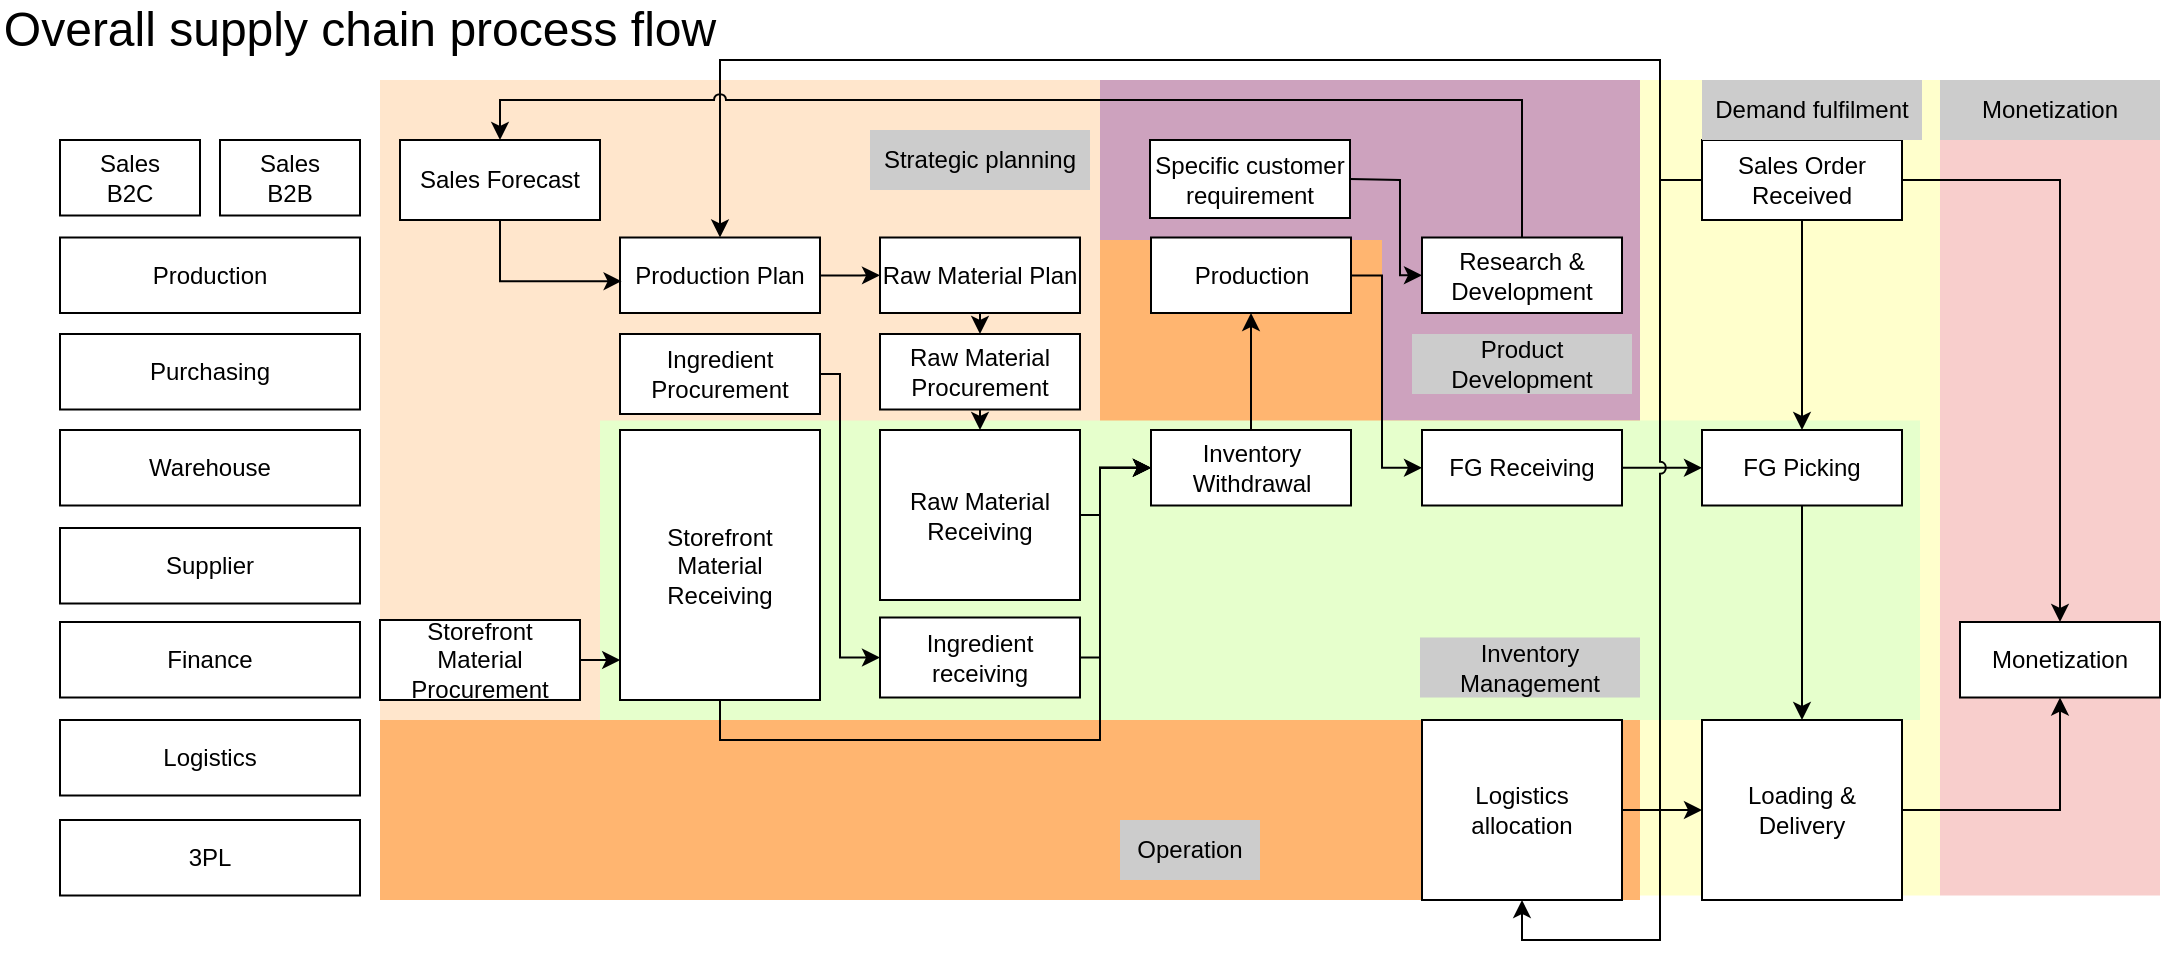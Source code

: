 <mxfile version="24.7.5" pages="15">
  <diagram name="Overall flow" id="aIydNRDStPWsSJ3BAeCJ">
    <mxGraphModel dx="1688" dy="647" grid="1" gridSize="10" guides="1" tooltips="1" connect="1" arrows="1" fold="1" page="1" pageScale="1" pageWidth="1169" pageHeight="827" math="0" shadow="0">
      <root>
        <mxCell id="kuwG-ue1jc57KhAfroKb-0" />
        <mxCell id="kuwG-ue1jc57KhAfroKb-1" parent="kuwG-ue1jc57KhAfroKb-0" />
        <mxCell id="Q8W0fOrynpwnCwS3Oesy-2" value="" style="whiteSpace=wrap;html=1;rounded=0;fillColor=#f8cecc;strokeColor=none;" vertex="1" parent="kuwG-ue1jc57KhAfroKb-1">
          <mxGeometry x="980" y="50" width="110" height="407.75" as="geometry" />
        </mxCell>
        <mxCell id="oca5xLeXML9_MkDLj5p7-0" value="" style="whiteSpace=wrap;html=1;rounded=0;fillColor=#FFB570;strokeColor=none;" parent="kuwG-ue1jc57KhAfroKb-1" vertex="1">
          <mxGeometry x="200" y="130" width="630" height="330" as="geometry" />
        </mxCell>
        <mxCell id="Gl-5zhONwMZDH0g0c9GY-7" value="" style="whiteSpace=wrap;html=1;rounded=0;fillColor=#FFE6CC;strokeColor=none;" parent="kuwG-ue1jc57KhAfroKb-1" vertex="1">
          <mxGeometry x="310" y="170" width="250" height="50.25" as="geometry" />
        </mxCell>
        <mxCell id="Gl-5zhONwMZDH0g0c9GY-5" value="" style="rounded=0;whiteSpace=wrap;html=1;fontFamily=Helvetica;fontSize=11;fontColor=default;labelBackgroundColor=default;strokeColor=none;fillColor=#CDA2BE;" parent="kuwG-ue1jc57KhAfroKb-1" vertex="1">
          <mxGeometry x="560" y="50" width="150" height="80" as="geometry" />
        </mxCell>
        <mxCell id="Gl-5zhONwMZDH0g0c9GY-4" value="" style="rounded=0;whiteSpace=wrap;html=1;fontFamily=Helvetica;fontSize=11;fontColor=default;labelBackgroundColor=default;strokeColor=none;fillColor=#CDA2BE;" parent="kuwG-ue1jc57KhAfroKb-1" vertex="1">
          <mxGeometry x="701" y="50" width="129" height="170.25" as="geometry" />
        </mxCell>
        <mxCell id="hSUL1RAshXutJgXqyYZi-25" value="" style="whiteSpace=wrap;html=1;rounded=0;fillColor=#FFE6CC;strokeColor=none;" parent="kuwG-ue1jc57KhAfroKb-1" vertex="1">
          <mxGeometry x="200" y="50" width="360" height="320" as="geometry" />
        </mxCell>
        <mxCell id="hSUL1RAshXutJgXqyYZi-24" value="" style="whiteSpace=wrap;html=1;rounded=0;fillColor=#FFFFCC;strokeColor=none;" parent="kuwG-ue1jc57KhAfroKb-1" vertex="1">
          <mxGeometry x="830" y="50" width="150" height="407.75" as="geometry" />
        </mxCell>
        <mxCell id="hSUL1RAshXutJgXqyYZi-23" value="" style="whiteSpace=wrap;html=1;rounded=0;fillColor=#E6FFCC;strokeColor=none;" parent="kuwG-ue1jc57KhAfroKb-1" vertex="1">
          <mxGeometry x="310" y="220.25" width="660" height="149.75" as="geometry" />
        </mxCell>
        <mxCell id="kuwG-ue1jc57KhAfroKb-2" value="&lt;font style=&quot;font-size: 24px;&quot;&gt;Overall supply chain process flow&lt;/font&gt;" style="text;html=1;align=center;verticalAlign=middle;whiteSpace=wrap;rounded=0;" parent="kuwG-ue1jc57KhAfroKb-1" vertex="1">
          <mxGeometry x="10" y="10" width="360" height="30" as="geometry" />
        </mxCell>
        <mxCell id="kuwG-ue1jc57KhAfroKb-3" value="Sales&lt;div&gt;B2C&lt;/div&gt;" style="whiteSpace=wrap;html=1;rounded=0;" parent="kuwG-ue1jc57KhAfroKb-1" vertex="1">
          <mxGeometry x="40" y="80" width="70" height="37.75" as="geometry" />
        </mxCell>
        <mxCell id="kuwG-ue1jc57KhAfroKb-4" value="Production" style="whiteSpace=wrap;html=1;rounded=0;" parent="kuwG-ue1jc57KhAfroKb-1" vertex="1">
          <mxGeometry x="40" y="128.75" width="150" height="37.75" as="geometry" />
        </mxCell>
        <mxCell id="kuwG-ue1jc57KhAfroKb-5" value="Warehouse" style="whiteSpace=wrap;html=1;rounded=0;" parent="kuwG-ue1jc57KhAfroKb-1" vertex="1">
          <mxGeometry x="40" y="225" width="150" height="37.75" as="geometry" />
        </mxCell>
        <mxCell id="kuwG-ue1jc57KhAfroKb-6" value="Purchasing" style="whiteSpace=wrap;html=1;rounded=0;" parent="kuwG-ue1jc57KhAfroKb-1" vertex="1">
          <mxGeometry x="40" y="177" width="150" height="37.75" as="geometry" />
        </mxCell>
        <mxCell id="kuwG-ue1jc57KhAfroKb-7" value="Supplier" style="whiteSpace=wrap;html=1;rounded=0;" parent="kuwG-ue1jc57KhAfroKb-1" vertex="1">
          <mxGeometry x="40" y="274" width="150" height="37.75" as="geometry" />
        </mxCell>
        <mxCell id="kuwG-ue1jc57KhAfroKb-8" value="Finance" style="whiteSpace=wrap;html=1;rounded=0;" parent="kuwG-ue1jc57KhAfroKb-1" vertex="1">
          <mxGeometry x="40" y="321" width="150" height="37.75" as="geometry" />
        </mxCell>
        <mxCell id="kuwG-ue1jc57KhAfroKb-11" value="Sales&lt;div&gt;B2B&lt;/div&gt;" style="whiteSpace=wrap;html=1;rounded=0;" parent="kuwG-ue1jc57KhAfroKb-1" vertex="1">
          <mxGeometry x="120" y="80" width="70" height="37.75" as="geometry" />
        </mxCell>
        <mxCell id="hSUL1RAshXutJgXqyYZi-1" style="edgeStyle=orthogonalEdgeStyle;rounded=0;orthogonalLoop=1;jettySize=auto;html=1;entryX=0;entryY=0.5;entryDx=0;entryDy=0;" parent="kuwG-ue1jc57KhAfroKb-1" source="kuwG-ue1jc57KhAfroKb-16" target="kuwG-ue1jc57KhAfroKb-24" edge="1">
          <mxGeometry relative="1" as="geometry" />
        </mxCell>
        <mxCell id="kuwG-ue1jc57KhAfroKb-16" value="Production Plan" style="whiteSpace=wrap;html=1;rounded=0;fillColor=#FFFFFF;" parent="kuwG-ue1jc57KhAfroKb-1" vertex="1">
          <mxGeometry x="320" y="128.75" width="100" height="37.75" as="geometry" />
        </mxCell>
        <mxCell id="hSUL1RAshXutJgXqyYZi-2" style="edgeStyle=orthogonalEdgeStyle;rounded=0;orthogonalLoop=1;jettySize=auto;html=1;exitX=0.5;exitY=1;exitDx=0;exitDy=0;entryX=0.5;entryY=0;entryDx=0;entryDy=0;" parent="kuwG-ue1jc57KhAfroKb-1" source="kuwG-ue1jc57KhAfroKb-24" target="bjQaCebHrEG8nXZ2WEp--3" edge="1">
          <mxGeometry relative="1" as="geometry" />
        </mxCell>
        <mxCell id="kuwG-ue1jc57KhAfroKb-24" value="Raw Material Plan" style="whiteSpace=wrap;html=1;rounded=0;strokeColor=default;align=center;verticalAlign=middle;fontFamily=Helvetica;fontSize=12;fontColor=default;fillColor=#FFFFFF;" parent="kuwG-ue1jc57KhAfroKb-1" vertex="1">
          <mxGeometry x="450" y="128.75" width="100" height="37.75" as="geometry" />
        </mxCell>
        <mxCell id="bjQaCebHrEG8nXZ2WEp--1" value="Sales Forecast" style="whiteSpace=wrap;html=1;rounded=0;strokeColor=default;align=center;verticalAlign=middle;fontFamily=Helvetica;fontSize=12;fontColor=default;fillColor=default;" parent="kuwG-ue1jc57KhAfroKb-1" vertex="1">
          <mxGeometry x="210" y="80" width="100" height="40" as="geometry" />
        </mxCell>
        <mxCell id="hSUL1RAshXutJgXqyYZi-3" style="edgeStyle=orthogonalEdgeStyle;rounded=0;orthogonalLoop=1;jettySize=auto;html=1;exitX=0.5;exitY=1;exitDx=0;exitDy=0;entryX=0.5;entryY=0;entryDx=0;entryDy=0;" parent="kuwG-ue1jc57KhAfroKb-1" source="bjQaCebHrEG8nXZ2WEp--3" target="bjQaCebHrEG8nXZ2WEp--5" edge="1">
          <mxGeometry relative="1" as="geometry" />
        </mxCell>
        <mxCell id="bjQaCebHrEG8nXZ2WEp--3" value="Raw Material Procurement" style="whiteSpace=wrap;html=1;rounded=0;" parent="kuwG-ue1jc57KhAfroKb-1" vertex="1">
          <mxGeometry x="450" y="177" width="100" height="37.75" as="geometry" />
        </mxCell>
        <mxCell id="hSUL1RAshXutJgXqyYZi-6" style="edgeStyle=orthogonalEdgeStyle;rounded=0;orthogonalLoop=1;jettySize=auto;html=1;entryX=0;entryY=0.5;entryDx=0;entryDy=0;" parent="kuwG-ue1jc57KhAfroKb-1" source="bjQaCebHrEG8nXZ2WEp--5" target="bjQaCebHrEG8nXZ2WEp--6" edge="1">
          <mxGeometry relative="1" as="geometry">
            <Array as="points">
              <mxPoint x="560" y="268" />
              <mxPoint x="560" y="244" />
            </Array>
          </mxGeometry>
        </mxCell>
        <mxCell id="bjQaCebHrEG8nXZ2WEp--5" value="Raw Material Receiving" style="whiteSpace=wrap;html=1;rounded=0;strokeColor=default;align=center;verticalAlign=middle;fontFamily=Helvetica;fontSize=12;fontColor=default;fillColor=#FFFFFF;" parent="kuwG-ue1jc57KhAfroKb-1" vertex="1">
          <mxGeometry x="450" y="225" width="100" height="85" as="geometry" />
        </mxCell>
        <mxCell id="hSUL1RAshXutJgXqyYZi-7" style="edgeStyle=orthogonalEdgeStyle;rounded=0;orthogonalLoop=1;jettySize=auto;html=1;entryX=0.5;entryY=1;entryDx=0;entryDy=0;" parent="kuwG-ue1jc57KhAfroKb-1" source="bjQaCebHrEG8nXZ2WEp--6" target="bjQaCebHrEG8nXZ2WEp--7" edge="1">
          <mxGeometry relative="1" as="geometry" />
        </mxCell>
        <mxCell id="bjQaCebHrEG8nXZ2WEp--6" value="Inventory Withdrawal" style="whiteSpace=wrap;html=1;rounded=0;strokeColor=default;align=center;verticalAlign=middle;fontFamily=Helvetica;fontSize=12;fontColor=default;fillColor=#FFFFFF;" parent="kuwG-ue1jc57KhAfroKb-1" vertex="1">
          <mxGeometry x="585.5" y="225" width="100" height="37.75" as="geometry" />
        </mxCell>
        <mxCell id="hSUL1RAshXutJgXqyYZi-20" style="edgeStyle=orthogonalEdgeStyle;rounded=0;orthogonalLoop=1;jettySize=auto;html=1;entryX=0;entryY=0.5;entryDx=0;entryDy=0;" parent="kuwG-ue1jc57KhAfroKb-1" source="bjQaCebHrEG8nXZ2WEp--7" target="bjQaCebHrEG8nXZ2WEp--8" edge="1">
          <mxGeometry relative="1" as="geometry">
            <Array as="points">
              <mxPoint x="701" y="148" />
              <mxPoint x="701" y="244" />
            </Array>
          </mxGeometry>
        </mxCell>
        <mxCell id="bjQaCebHrEG8nXZ2WEp--7" value="Production" style="whiteSpace=wrap;html=1;rounded=0;strokeColor=default;align=center;verticalAlign=middle;fontFamily=Helvetica;fontSize=12;fontColor=default;fillColor=#FFFFFF;" parent="kuwG-ue1jc57KhAfroKb-1" vertex="1">
          <mxGeometry x="585.5" y="128.75" width="100" height="37.75" as="geometry" />
        </mxCell>
        <mxCell id="hSUL1RAshXutJgXqyYZi-13" style="edgeStyle=orthogonalEdgeStyle;rounded=0;orthogonalLoop=1;jettySize=auto;html=1;entryX=0;entryY=0.5;entryDx=0;entryDy=0;" parent="kuwG-ue1jc57KhAfroKb-1" source="bjQaCebHrEG8nXZ2WEp--8" target="hSUL1RAshXutJgXqyYZi-10" edge="1">
          <mxGeometry relative="1" as="geometry" />
        </mxCell>
        <mxCell id="bjQaCebHrEG8nXZ2WEp--8" value="FG Receiving" style="whiteSpace=wrap;html=1;rounded=0;strokeColor=default;align=center;verticalAlign=middle;fontFamily=Helvetica;fontSize=12;fontColor=default;fillColor=#FFFFFF;" parent="kuwG-ue1jc57KhAfroKb-1" vertex="1">
          <mxGeometry x="721" y="225" width="100" height="37.75" as="geometry" />
        </mxCell>
        <mxCell id="hSUL1RAshXutJgXqyYZi-0" style="edgeStyle=orthogonalEdgeStyle;rounded=0;orthogonalLoop=1;jettySize=auto;html=1;entryX=0.008;entryY=0.579;entryDx=0;entryDy=0;entryPerimeter=0;exitX=0.5;exitY=1;exitDx=0;exitDy=0;" parent="kuwG-ue1jc57KhAfroKb-1" source="bjQaCebHrEG8nXZ2WEp--1" target="kuwG-ue1jc57KhAfroKb-16" edge="1">
          <mxGeometry relative="1" as="geometry" />
        </mxCell>
        <mxCell id="hSUL1RAshXutJgXqyYZi-12" style="edgeStyle=orthogonalEdgeStyle;rounded=0;orthogonalLoop=1;jettySize=auto;html=1;entryX=0.5;entryY=0;entryDx=0;entryDy=0;" parent="kuwG-ue1jc57KhAfroKb-1" source="hSUL1RAshXutJgXqyYZi-9" target="hSUL1RAshXutJgXqyYZi-10" edge="1">
          <mxGeometry relative="1" as="geometry" />
        </mxCell>
        <mxCell id="hSUL1RAshXutJgXqyYZi-21" style="edgeStyle=orthogonalEdgeStyle;rounded=0;orthogonalLoop=1;jettySize=auto;html=1;entryX=0.5;entryY=0;entryDx=0;entryDy=0;" parent="kuwG-ue1jc57KhAfroKb-1" source="hSUL1RAshXutJgXqyYZi-9" target="hSUL1RAshXutJgXqyYZi-17" edge="1">
          <mxGeometry relative="1" as="geometry" />
        </mxCell>
        <mxCell id="Q8W0fOrynpwnCwS3Oesy-0" style="edgeStyle=orthogonalEdgeStyle;rounded=0;orthogonalLoop=1;jettySize=auto;html=1;entryX=0.5;entryY=1;entryDx=0;entryDy=0;jumpStyle=arc;" edge="1" parent="kuwG-ue1jc57KhAfroKb-1" source="hSUL1RAshXutJgXqyYZi-9" target="0s-Q5gsYTAYxXVa6aFCK-0">
          <mxGeometry relative="1" as="geometry">
            <Array as="points">
              <mxPoint x="840" y="100" />
              <mxPoint x="840" y="480" />
              <mxPoint x="771" y="480" />
            </Array>
          </mxGeometry>
        </mxCell>
        <mxCell id="Q8W0fOrynpwnCwS3Oesy-1" style="edgeStyle=orthogonalEdgeStyle;rounded=0;orthogonalLoop=1;jettySize=auto;html=1;entryX=0.5;entryY=0;entryDx=0;entryDy=0;exitX=0;exitY=0.5;exitDx=0;exitDy=0;" edge="1" parent="kuwG-ue1jc57KhAfroKb-1" source="hSUL1RAshXutJgXqyYZi-9" target="kuwG-ue1jc57KhAfroKb-16">
          <mxGeometry relative="1" as="geometry">
            <Array as="points">
              <mxPoint x="840" y="100" />
              <mxPoint x="840" y="40" />
              <mxPoint x="370" y="40" />
            </Array>
          </mxGeometry>
        </mxCell>
        <mxCell id="hSUL1RAshXutJgXqyYZi-9" value="Sales Order Received" style="whiteSpace=wrap;html=1;rounded=0;strokeColor=default;align=center;verticalAlign=middle;fontFamily=Helvetica;fontSize=12;fontColor=default;fillColor=default;" parent="kuwG-ue1jc57KhAfroKb-1" vertex="1">
          <mxGeometry x="861" y="80" width="100" height="40" as="geometry" />
        </mxCell>
        <mxCell id="hSUL1RAshXutJgXqyYZi-16" style="edgeStyle=orthogonalEdgeStyle;rounded=0;orthogonalLoop=1;jettySize=auto;html=1;" parent="kuwG-ue1jc57KhAfroKb-1" source="hSUL1RAshXutJgXqyYZi-10" target="hSUL1RAshXutJgXqyYZi-15" edge="1">
          <mxGeometry relative="1" as="geometry" />
        </mxCell>
        <mxCell id="hSUL1RAshXutJgXqyYZi-10" value="FG Picking" style="whiteSpace=wrap;html=1;rounded=0;strokeColor=default;align=center;verticalAlign=middle;fontFamily=Helvetica;fontSize=12;fontColor=default;fillColor=#FFFFFF;" parent="kuwG-ue1jc57KhAfroKb-1" vertex="1">
          <mxGeometry x="861" y="225" width="100" height="37.75" as="geometry" />
        </mxCell>
        <mxCell id="hSUL1RAshXutJgXqyYZi-14" value="Logistics" style="whiteSpace=wrap;html=1;rounded=0;" parent="kuwG-ue1jc57KhAfroKb-1" vertex="1">
          <mxGeometry x="40" y="370" width="150" height="37.75" as="geometry" />
        </mxCell>
        <mxCell id="hSUL1RAshXutJgXqyYZi-18" style="edgeStyle=orthogonalEdgeStyle;rounded=0;orthogonalLoop=1;jettySize=auto;html=1;entryX=0.5;entryY=1;entryDx=0;entryDy=0;" parent="kuwG-ue1jc57KhAfroKb-1" source="hSUL1RAshXutJgXqyYZi-15" target="hSUL1RAshXutJgXqyYZi-17" edge="1">
          <mxGeometry relative="1" as="geometry" />
        </mxCell>
        <mxCell id="hSUL1RAshXutJgXqyYZi-15" value="Loading &amp;amp; Delivery" style="whiteSpace=wrap;html=1;rounded=0;strokeColor=default;align=center;verticalAlign=middle;fontFamily=Helvetica;fontSize=12;fontColor=default;fillColor=#FFFFFF;" parent="kuwG-ue1jc57KhAfroKb-1" vertex="1">
          <mxGeometry x="861" y="370" width="100" height="90" as="geometry" />
        </mxCell>
        <mxCell id="hSUL1RAshXutJgXqyYZi-17" value="Monetization" style="whiteSpace=wrap;html=1;rounded=0;" parent="kuwG-ue1jc57KhAfroKb-1" vertex="1">
          <mxGeometry x="990" y="321" width="100" height="37.75" as="geometry" />
        </mxCell>
        <mxCell id="hSUL1RAshXutJgXqyYZi-27" value="Demand fulfilment" style="text;html=1;align=center;verticalAlign=middle;whiteSpace=wrap;rounded=0;fillColor=#CCCCCC;" parent="kuwG-ue1jc57KhAfroKb-1" vertex="1">
          <mxGeometry x="861" y="50" width="110" height="30" as="geometry" />
        </mxCell>
        <mxCell id="hSUL1RAshXutJgXqyYZi-28" value="Inventory Management" style="text;html=1;align=center;verticalAlign=middle;whiteSpace=wrap;rounded=0;fillColor=#CCCCCC;" parent="kuwG-ue1jc57KhAfroKb-1" vertex="1">
          <mxGeometry x="720" y="328.75" width="110" height="30" as="geometry" />
        </mxCell>
        <mxCell id="oca5xLeXML9_MkDLj5p7-1" value="Operation" style="text;html=1;align=center;verticalAlign=middle;whiteSpace=wrap;rounded=0;fillColor=#CCCCCC;" parent="kuwG-ue1jc57KhAfroKb-1" vertex="1">
          <mxGeometry x="570" y="420" width="70" height="30" as="geometry" />
        </mxCell>
        <mxCell id="h_m_82HcjJjfAU0vX-qx-1" style="edgeStyle=orthogonalEdgeStyle;rounded=0;orthogonalLoop=1;jettySize=auto;html=1;entryX=0;entryY=0.5;entryDx=0;entryDy=0;" edge="1" parent="kuwG-ue1jc57KhAfroKb-1" source="oca5xLeXML9_MkDLj5p7-8" target="bjQaCebHrEG8nXZ2WEp--6">
          <mxGeometry relative="1" as="geometry">
            <Array as="points">
              <mxPoint x="370" y="380" />
              <mxPoint x="560" y="380" />
              <mxPoint x="560" y="244" />
            </Array>
          </mxGeometry>
        </mxCell>
        <mxCell id="oca5xLeXML9_MkDLj5p7-8" value="Storefront Material Receiving" style="whiteSpace=wrap;html=1;rounded=0;strokeColor=default;align=center;verticalAlign=middle;fontFamily=Helvetica;fontSize=12;fontColor=default;fillColor=#FFFFFF;" parent="kuwG-ue1jc57KhAfroKb-1" vertex="1">
          <mxGeometry x="320" y="225" width="100" height="135" as="geometry" />
        </mxCell>
        <mxCell id="oca5xLeXML9_MkDLj5p7-10" value="Storefront Material Procurement" style="whiteSpace=wrap;html=1;rounded=0;strokeColor=default;align=center;verticalAlign=middle;fontFamily=Helvetica;fontSize=12;fontColor=default;fillColor=#FFFFFF;" parent="kuwG-ue1jc57KhAfroKb-1" vertex="1">
          <mxGeometry x="200" y="320" width="100" height="40" as="geometry" />
        </mxCell>
        <mxCell id="oca5xLeXML9_MkDLj5p7-11" style="edgeStyle=orthogonalEdgeStyle;rounded=0;orthogonalLoop=1;jettySize=auto;html=1;exitX=1;exitY=0.5;exitDx=0;exitDy=0;entryX=0.001;entryY=0.845;entryDx=0;entryDy=0;entryPerimeter=0;" parent="kuwG-ue1jc57KhAfroKb-1" source="oca5xLeXML9_MkDLj5p7-10" target="oca5xLeXML9_MkDLj5p7-8" edge="1">
          <mxGeometry relative="1" as="geometry" />
        </mxCell>
        <mxCell id="oca5xLeXML9_MkDLj5p7-12" value="3PL" style="whiteSpace=wrap;html=1;rounded=0;" parent="kuwG-ue1jc57KhAfroKb-1" vertex="1">
          <mxGeometry x="40" y="420" width="150" height="37.75" as="geometry" />
        </mxCell>
        <mxCell id="0s-Q5gsYTAYxXVa6aFCK-1" style="edgeStyle=orthogonalEdgeStyle;rounded=0;orthogonalLoop=1;jettySize=auto;html=1;" parent="kuwG-ue1jc57KhAfroKb-1" source="0s-Q5gsYTAYxXVa6aFCK-0" target="hSUL1RAshXutJgXqyYZi-15" edge="1">
          <mxGeometry relative="1" as="geometry" />
        </mxCell>
        <mxCell id="0s-Q5gsYTAYxXVa6aFCK-0" value="Logistics allocation" style="whiteSpace=wrap;html=1;rounded=0;strokeColor=default;align=center;verticalAlign=middle;fontFamily=Helvetica;fontSize=12;fontColor=default;fillColor=#FFFFFF;" parent="kuwG-ue1jc57KhAfroKb-1" vertex="1">
          <mxGeometry x="721" y="370" width="100" height="90" as="geometry" />
        </mxCell>
        <mxCell id="Gl-5zhONwMZDH0g0c9GY-2" style="edgeStyle=orthogonalEdgeStyle;shape=connector;rounded=0;jumpStyle=arc;orthogonalLoop=1;jettySize=auto;html=1;entryX=0;entryY=0.5;entryDx=0;entryDy=0;strokeColor=default;align=center;verticalAlign=middle;fontFamily=Helvetica;fontSize=11;fontColor=default;labelBackgroundColor=default;endArrow=classic;" parent="kuwG-ue1jc57KhAfroKb-1" source="Gl-5zhONwMZDH0g0c9GY-0" target="Gl-5zhONwMZDH0g0c9GY-1" edge="1">
          <mxGeometry relative="1" as="geometry">
            <Array as="points">
              <mxPoint x="700" y="100" />
              <mxPoint x="710" y="100" />
              <mxPoint x="710" y="148" />
            </Array>
          </mxGeometry>
        </mxCell>
        <mxCell id="Gl-5zhONwMZDH0g0c9GY-0" value="Specific customer requirement" style="whiteSpace=wrap;html=1;rounded=0;strokeColor=default;align=center;verticalAlign=middle;fontFamily=Helvetica;fontSize=12;fontColor=default;fillColor=default;" parent="kuwG-ue1jc57KhAfroKb-1" vertex="1">
          <mxGeometry x="585" y="80" width="100" height="39" as="geometry" />
        </mxCell>
        <mxCell id="Gl-5zhONwMZDH0g0c9GY-3" style="edgeStyle=orthogonalEdgeStyle;shape=connector;rounded=0;jumpStyle=arc;orthogonalLoop=1;jettySize=auto;html=1;entryX=0.5;entryY=0;entryDx=0;entryDy=0;strokeColor=default;align=center;verticalAlign=middle;fontFamily=Helvetica;fontSize=11;fontColor=default;labelBackgroundColor=default;endArrow=classic;" parent="kuwG-ue1jc57KhAfroKb-1" source="Gl-5zhONwMZDH0g0c9GY-1" target="bjQaCebHrEG8nXZ2WEp--1" edge="1">
          <mxGeometry relative="1" as="geometry">
            <Array as="points">
              <mxPoint x="771" y="60" />
              <mxPoint x="260" y="60" />
            </Array>
          </mxGeometry>
        </mxCell>
        <mxCell id="Gl-5zhONwMZDH0g0c9GY-1" value="Research &amp;amp; Development" style="whiteSpace=wrap;html=1;rounded=0;strokeColor=default;align=center;verticalAlign=middle;fontFamily=Helvetica;fontSize=12;fontColor=default;fillColor=#FFFFFF;" parent="kuwG-ue1jc57KhAfroKb-1" vertex="1">
          <mxGeometry x="721" y="128.75" width="100" height="37.75" as="geometry" />
        </mxCell>
        <mxCell id="Gl-5zhONwMZDH0g0c9GY-6" value="Product Development" style="text;html=1;align=center;verticalAlign=middle;whiteSpace=wrap;rounded=0;fontFamily=Helvetica;fontSize=12;fontColor=default;fillColor=#CCCCCC;" parent="kuwG-ue1jc57KhAfroKb-1" vertex="1">
          <mxGeometry x="716" y="177" width="110" height="30" as="geometry" />
        </mxCell>
        <mxCell id="hSUL1RAshXutJgXqyYZi-26" value="Strategic planning" style="text;html=1;align=center;verticalAlign=middle;whiteSpace=wrap;rounded=0;fontFamily=Helvetica;fontSize=12;fontColor=default;fillColor=#CCCCCC;" parent="kuwG-ue1jc57KhAfroKb-1" vertex="1">
          <mxGeometry x="445" y="75" width="110" height="30" as="geometry" />
        </mxCell>
        <mxCell id="h_m_82HcjJjfAU0vX-qx-2" style="edgeStyle=orthogonalEdgeStyle;rounded=0;orthogonalLoop=1;jettySize=auto;html=1;entryX=0;entryY=0.5;entryDx=0;entryDy=0;" edge="1" parent="kuwG-ue1jc57KhAfroKb-1" source="h_m_82HcjJjfAU0vX-qx-0" target="bjQaCebHrEG8nXZ2WEp--6">
          <mxGeometry relative="1" as="geometry">
            <Array as="points">
              <mxPoint x="560" y="339" />
              <mxPoint x="560" y="244" />
            </Array>
          </mxGeometry>
        </mxCell>
        <mxCell id="h_m_82HcjJjfAU0vX-qx-0" value="Ingredient receiving" style="whiteSpace=wrap;html=1;rounded=0;strokeColor=default;align=center;verticalAlign=middle;fontFamily=Helvetica;fontSize=12;fontColor=default;fillColor=#FFFFFF;" vertex="1" parent="kuwG-ue1jc57KhAfroKb-1">
          <mxGeometry x="450" y="318.75" width="100" height="40" as="geometry" />
        </mxCell>
        <mxCell id="aU2AIV_3nLXUQQsGCd3F-1" style="edgeStyle=orthogonalEdgeStyle;rounded=0;orthogonalLoop=1;jettySize=auto;html=1;entryX=0;entryY=0.5;entryDx=0;entryDy=0;" edge="1" parent="kuwG-ue1jc57KhAfroKb-1" source="aU2AIV_3nLXUQQsGCd3F-0" target="h_m_82HcjJjfAU0vX-qx-0">
          <mxGeometry relative="1" as="geometry">
            <Array as="points">
              <mxPoint x="430" y="197" />
              <mxPoint x="430" y="339" />
            </Array>
          </mxGeometry>
        </mxCell>
        <mxCell id="aU2AIV_3nLXUQQsGCd3F-0" value="Ingredient Procurement" style="whiteSpace=wrap;html=1;rounded=0;strokeColor=default;align=center;verticalAlign=middle;fontFamily=Helvetica;fontSize=12;fontColor=default;fillColor=#FFFFFF;" vertex="1" parent="kuwG-ue1jc57KhAfroKb-1">
          <mxGeometry x="320" y="177" width="100" height="40" as="geometry" />
        </mxCell>
        <mxCell id="Q8W0fOrynpwnCwS3Oesy-3" value="Monetization" style="text;html=1;align=center;verticalAlign=middle;whiteSpace=wrap;rounded=0;fillColor=#CCCCCC;" vertex="1" parent="kuwG-ue1jc57KhAfroKb-1">
          <mxGeometry x="980" y="50" width="110" height="30" as="geometry" />
        </mxCell>
      </root>
    </mxGraphModel>
  </diagram>
  <diagram name="Copy of Overall flow" id="heG2yKk7r4SWlOxrvncr">
    <mxGraphModel dx="1641" dy="1456" grid="1" gridSize="10" guides="1" tooltips="1" connect="1" arrows="1" fold="1" page="1" pageScale="1" pageWidth="1169" pageHeight="827" math="0" shadow="0">
      <root>
        <mxCell id="jQODsNzL60-UOVjXaHFE-0" />
        <mxCell id="jQODsNzL60-UOVjXaHFE-1" parent="jQODsNzL60-UOVjXaHFE-0" />
        <mxCell id="qZ42ZtSUwhaNGOGhvvWN-19" style="edgeStyle=orthogonalEdgeStyle;shape=connector;rounded=0;jumpStyle=arc;orthogonalLoop=1;jettySize=auto;html=1;entryX=0;entryY=0.5;entryDx=0;entryDy=0;strokeColor=default;align=center;verticalAlign=middle;fontFamily=Helvetica;fontSize=11;fontColor=default;labelBackgroundColor=default;endArrow=classic;" edge="1" parent="jQODsNzL60-UOVjXaHFE-1" source="qZ42ZtSUwhaNGOGhvvWN-9" target="fCHDOOrel7dEcNZi_6Mm-15">
          <mxGeometry relative="1" as="geometry">
            <Array as="points">
              <mxPoint x="700" y="240" />
              <mxPoint x="700" y="179" />
            </Array>
          </mxGeometry>
        </mxCell>
        <mxCell id="qZ42ZtSUwhaNGOGhvvWN-9" value="" style="rounded=0;whiteSpace=wrap;html=1;fontFamily=Helvetica;fontSize=11;fontColor=default;labelBackgroundColor=default;" vertex="1" parent="jQODsNzL60-UOVjXaHFE-1">
          <mxGeometry x="460" y="100" width="120" height="300" as="geometry" />
        </mxCell>
        <mxCell id="qZ42ZtSUwhaNGOGhvvWN-21" style="edgeStyle=orthogonalEdgeStyle;shape=connector;rounded=0;jumpStyle=arc;orthogonalLoop=1;jettySize=auto;html=1;entryX=0;entryY=0.5;entryDx=0;entryDy=0;strokeColor=default;align=center;verticalAlign=middle;fontFamily=Helvetica;fontSize=11;fontColor=default;labelBackgroundColor=default;endArrow=classic;" edge="1" parent="jQODsNzL60-UOVjXaHFE-1" source="qZ42ZtSUwhaNGOGhvvWN-0" target="fCHDOOrel7dEcNZi_6Mm-17">
          <mxGeometry relative="1" as="geometry">
            <Array as="points">
              <mxPoint x="970" y="344" />
              <mxPoint x="970" y="273" />
            </Array>
          </mxGeometry>
        </mxCell>
        <mxCell id="qZ42ZtSUwhaNGOGhvvWN-0" value="" style="rounded=0;whiteSpace=wrap;html=1;fontFamily=Helvetica;fontSize=11;fontColor=default;labelBackgroundColor=default;" vertex="1" parent="jQODsNzL60-UOVjXaHFE-1">
          <mxGeometry x="845" y="197.75" width="120" height="252.25" as="geometry" />
        </mxCell>
        <mxCell id="jQODsNzL60-UOVjXaHFE-2" value="" style="whiteSpace=wrap;html=1;rounded=0;fillColor=#f8cecc;strokeColor=none;" vertex="1" parent="jQODsNzL60-UOVjXaHFE-1">
          <mxGeometry x="2265" y="410" width="110" height="407.75" as="geometry" />
        </mxCell>
        <mxCell id="jQODsNzL60-UOVjXaHFE-3" value="" style="whiteSpace=wrap;html=1;rounded=0;fillColor=#FFB570;strokeColor=none;" vertex="1" parent="jQODsNzL60-UOVjXaHFE-1">
          <mxGeometry x="1580" y="480" width="530" height="340" as="geometry" />
        </mxCell>
        <mxCell id="jQODsNzL60-UOVjXaHFE-6" value="" style="rounded=0;whiteSpace=wrap;html=1;fontFamily=Helvetica;fontSize=11;fontColor=default;labelBackgroundColor=default;strokeColor=none;fillColor=#CDA2BE;" vertex="1" parent="jQODsNzL60-UOVjXaHFE-1">
          <mxGeometry x="1986" y="410" width="124" height="170.25" as="geometry" />
        </mxCell>
        <mxCell id="jQODsNzL60-UOVjXaHFE-8" value="" style="whiteSpace=wrap;html=1;rounded=0;fillColor=#FFFFCC;strokeColor=none;" vertex="1" parent="jQODsNzL60-UOVjXaHFE-1">
          <mxGeometry x="2110" y="410" width="155" height="407.75" as="geometry" />
        </mxCell>
        <mxCell id="jQODsNzL60-UOVjXaHFE-9" value="" style="whiteSpace=wrap;html=1;rounded=0;fillColor=#E6FFCC;strokeColor=none;" vertex="1" parent="jQODsNzL60-UOVjXaHFE-1">
          <mxGeometry x="1730" y="580.25" width="380" height="149.75" as="geometry" />
        </mxCell>
        <mxCell id="jQODsNzL60-UOVjXaHFE-10" value="&lt;font style=&quot;font-size: 24px;&quot;&gt;Overall supply chain process flow&lt;/font&gt;" style="text;html=1;align=center;verticalAlign=middle;whiteSpace=wrap;rounded=0;" vertex="1" parent="jQODsNzL60-UOVjXaHFE-1">
          <mxGeometry x="10" y="10" width="360" height="30" as="geometry" />
        </mxCell>
        <mxCell id="jQODsNzL60-UOVjXaHFE-11" value="Sales&lt;div&gt;B2C&lt;/div&gt;" style="whiteSpace=wrap;html=1;rounded=0;" vertex="1" parent="jQODsNzL60-UOVjXaHFE-1">
          <mxGeometry x="40" y="155" width="70" height="37.75" as="geometry" />
        </mxCell>
        <mxCell id="jQODsNzL60-UOVjXaHFE-12" value="Production" style="whiteSpace=wrap;html=1;rounded=0;" vertex="1" parent="jQODsNzL60-UOVjXaHFE-1">
          <mxGeometry x="40" y="205.38" width="150" height="37.75" as="geometry" />
        </mxCell>
        <mxCell id="jQODsNzL60-UOVjXaHFE-13" value="Warehouse" style="whiteSpace=wrap;html=1;rounded=0;" vertex="1" parent="jQODsNzL60-UOVjXaHFE-1">
          <mxGeometry x="40" y="302" width="150" height="37.75" as="geometry" />
        </mxCell>
        <mxCell id="jQODsNzL60-UOVjXaHFE-14" value="Purchasing" style="whiteSpace=wrap;html=1;rounded=0;" vertex="1" parent="jQODsNzL60-UOVjXaHFE-1">
          <mxGeometry x="40" y="254" width="150" height="37.75" as="geometry" />
        </mxCell>
        <mxCell id="jQODsNzL60-UOVjXaHFE-15" value="Finance" style="whiteSpace=wrap;html=1;rounded=0;" vertex="1" parent="jQODsNzL60-UOVjXaHFE-1">
          <mxGeometry x="40" y="399" width="150" height="37.75" as="geometry" />
        </mxCell>
        <mxCell id="jQODsNzL60-UOVjXaHFE-16" value="Logistics" style="whiteSpace=wrap;html=1;rounded=0;" vertex="1" parent="jQODsNzL60-UOVjXaHFE-1">
          <mxGeometry x="40" y="447" width="150" height="37.75" as="geometry" />
        </mxCell>
        <mxCell id="jQODsNzL60-UOVjXaHFE-17" value="Sales&lt;div&gt;B2B&lt;/div&gt;" style="whiteSpace=wrap;html=1;rounded=0;" vertex="1" parent="jQODsNzL60-UOVjXaHFE-1">
          <mxGeometry x="120" y="155" width="70" height="37.75" as="geometry" />
        </mxCell>
        <mxCell id="jQODsNzL60-UOVjXaHFE-18" style="edgeStyle=orthogonalEdgeStyle;rounded=0;orthogonalLoop=1;jettySize=auto;html=1;entryX=0;entryY=0.5;entryDx=0;entryDy=0;" edge="1" parent="jQODsNzL60-UOVjXaHFE-1" source="jQODsNzL60-UOVjXaHFE-19" target="jQODsNzL60-UOVjXaHFE-21">
          <mxGeometry relative="1" as="geometry" />
        </mxCell>
        <mxCell id="jQODsNzL60-UOVjXaHFE-19" value="Master Production Scheduling Planning" style="whiteSpace=wrap;html=1;rounded=0;fillColor=#FFFFFF;fontSize=11;" vertex="1" parent="jQODsNzL60-UOVjXaHFE-1">
          <mxGeometry x="1605" y="488.75" width="100" height="37.75" as="geometry" />
        </mxCell>
        <mxCell id="jQODsNzL60-UOVjXaHFE-20" style="edgeStyle=orthogonalEdgeStyle;rounded=0;orthogonalLoop=1;jettySize=auto;html=1;exitX=0.5;exitY=1;exitDx=0;exitDy=0;entryX=0.5;entryY=0;entryDx=0;entryDy=0;" edge="1" parent="jQODsNzL60-UOVjXaHFE-1" source="jQODsNzL60-UOVjXaHFE-21" target="jQODsNzL60-UOVjXaHFE-24">
          <mxGeometry relative="1" as="geometry" />
        </mxCell>
        <mxCell id="jQODsNzL60-UOVjXaHFE-21" value="Material Requirements Planing" style="whiteSpace=wrap;html=1;rounded=0;strokeColor=default;align=center;verticalAlign=middle;fontFamily=Helvetica;fontSize=11;fontColor=default;fillColor=#FFFFFF;" vertex="1" parent="jQODsNzL60-UOVjXaHFE-1">
          <mxGeometry x="1735" y="488.75" width="100" height="37.75" as="geometry" />
        </mxCell>
        <mxCell id="qZ42ZtSUwhaNGOGhvvWN-25" style="edgeStyle=orthogonalEdgeStyle;shape=connector;rounded=0;jumpStyle=arc;orthogonalLoop=1;jettySize=auto;html=1;entryX=0;entryY=0.5;entryDx=0;entryDy=0;strokeColor=default;align=center;verticalAlign=middle;fontFamily=Helvetica;fontSize=11;fontColor=default;labelBackgroundColor=default;endArrow=classic;" edge="1" parent="jQODsNzL60-UOVjXaHFE-1" source="jQODsNzL60-UOVjXaHFE-22" target="fCHDOOrel7dEcNZi_6Mm-21">
          <mxGeometry relative="1" as="geometry">
            <Array as="points">
              <mxPoint x="645" y="100" />
              <mxPoint x="1220" y="100" />
              <mxPoint x="1220" y="260" />
            </Array>
          </mxGeometry>
        </mxCell>
        <mxCell id="jQODsNzL60-UOVjXaHFE-22" value="Demand Forecast" style="whiteSpace=wrap;html=1;rounded=0;strokeColor=default;align=center;verticalAlign=middle;fontFamily=Helvetica;fontSize=12;fontColor=default;fillColor=default;" vertex="1" parent="jQODsNzL60-UOVjXaHFE-1">
          <mxGeometry x="595" y="155" width="100" height="40" as="geometry" />
        </mxCell>
        <mxCell id="jQODsNzL60-UOVjXaHFE-23" style="edgeStyle=orthogonalEdgeStyle;rounded=0;orthogonalLoop=1;jettySize=auto;html=1;exitX=0.5;exitY=1;exitDx=0;exitDy=0;entryX=0.5;entryY=0;entryDx=0;entryDy=0;" edge="1" parent="jQODsNzL60-UOVjXaHFE-1" source="jQODsNzL60-UOVjXaHFE-24" target="jQODsNzL60-UOVjXaHFE-26">
          <mxGeometry relative="1" as="geometry" />
        </mxCell>
        <mxCell id="jQODsNzL60-UOVjXaHFE-24" value="Strategic Sourcing" style="whiteSpace=wrap;html=1;rounded=0;" vertex="1" parent="jQODsNzL60-UOVjXaHFE-1">
          <mxGeometry x="1735" y="537" width="100" height="37.75" as="geometry" />
        </mxCell>
        <mxCell id="jQODsNzL60-UOVjXaHFE-25" style="edgeStyle=orthogonalEdgeStyle;rounded=0;orthogonalLoop=1;jettySize=auto;html=1;entryX=0;entryY=0.5;entryDx=0;entryDy=0;" edge="1" parent="jQODsNzL60-UOVjXaHFE-1" source="jQODsNzL60-UOVjXaHFE-26" target="jQODsNzL60-UOVjXaHFE-28">
          <mxGeometry relative="1" as="geometry">
            <Array as="points">
              <mxPoint x="1845" y="628" />
              <mxPoint x="1845" y="604" />
            </Array>
          </mxGeometry>
        </mxCell>
        <mxCell id="jQODsNzL60-UOVjXaHFE-26" value="Material Receiving" style="whiteSpace=wrap;html=1;rounded=0;strokeColor=default;align=center;verticalAlign=middle;fontFamily=Helvetica;fontSize=12;fontColor=default;fillColor=#FFFFFF;" vertex="1" parent="jQODsNzL60-UOVjXaHFE-1">
          <mxGeometry x="1735" y="585" width="100" height="85" as="geometry" />
        </mxCell>
        <mxCell id="jQODsNzL60-UOVjXaHFE-27" style="edgeStyle=orthogonalEdgeStyle;rounded=0;orthogonalLoop=1;jettySize=auto;html=1;entryX=0.5;entryY=1;entryDx=0;entryDy=0;" edge="1" parent="jQODsNzL60-UOVjXaHFE-1" source="jQODsNzL60-UOVjXaHFE-28" target="jQODsNzL60-UOVjXaHFE-30">
          <mxGeometry relative="1" as="geometry" />
        </mxCell>
        <mxCell id="jQODsNzL60-UOVjXaHFE-28" value="Inventory Withdrawal" style="whiteSpace=wrap;html=1;rounded=0;strokeColor=default;align=center;verticalAlign=middle;fontFamily=Helvetica;fontSize=12;fontColor=default;fillColor=#FFFFFF;" vertex="1" parent="jQODsNzL60-UOVjXaHFE-1">
          <mxGeometry x="1870.5" y="585" width="100" height="37.75" as="geometry" />
        </mxCell>
        <mxCell id="jQODsNzL60-UOVjXaHFE-29" style="edgeStyle=orthogonalEdgeStyle;rounded=0;orthogonalLoop=1;jettySize=auto;html=1;entryX=0;entryY=0.5;entryDx=0;entryDy=0;" edge="1" parent="jQODsNzL60-UOVjXaHFE-1" source="jQODsNzL60-UOVjXaHFE-30" target="jQODsNzL60-UOVjXaHFE-32">
          <mxGeometry relative="1" as="geometry">
            <Array as="points">
              <mxPoint x="1986" y="508" />
              <mxPoint x="1986" y="604" />
            </Array>
          </mxGeometry>
        </mxCell>
        <mxCell id="jQODsNzL60-UOVjXaHFE-30" value="Production" style="whiteSpace=wrap;html=1;rounded=0;strokeColor=default;align=center;verticalAlign=middle;fontFamily=Helvetica;fontSize=12;fontColor=default;fillColor=#FFFFFF;" vertex="1" parent="jQODsNzL60-UOVjXaHFE-1">
          <mxGeometry x="1870.5" y="488.75" width="100" height="37.75" as="geometry" />
        </mxCell>
        <mxCell id="jQODsNzL60-UOVjXaHFE-31" style="edgeStyle=orthogonalEdgeStyle;rounded=0;orthogonalLoop=1;jettySize=auto;html=1;entryX=0;entryY=0.5;entryDx=0;entryDy=0;" edge="1" parent="jQODsNzL60-UOVjXaHFE-1" source="jQODsNzL60-UOVjXaHFE-32" target="jQODsNzL60-UOVjXaHFE-40">
          <mxGeometry relative="1" as="geometry" />
        </mxCell>
        <mxCell id="jQODsNzL60-UOVjXaHFE-32" value="FG Receiving" style="whiteSpace=wrap;html=1;rounded=0;strokeColor=default;align=center;verticalAlign=middle;fontFamily=Helvetica;fontSize=12;fontColor=default;fillColor=#FFFFFF;" vertex="1" parent="jQODsNzL60-UOVjXaHFE-1">
          <mxGeometry x="2006" y="585" width="100" height="37.75" as="geometry" />
        </mxCell>
        <mxCell id="jQODsNzL60-UOVjXaHFE-34" style="edgeStyle=orthogonalEdgeStyle;rounded=0;orthogonalLoop=1;jettySize=auto;html=1;entryX=0.5;entryY=0;entryDx=0;entryDy=0;" edge="1" parent="jQODsNzL60-UOVjXaHFE-1" source="jQODsNzL60-UOVjXaHFE-38" target="jQODsNzL60-UOVjXaHFE-40">
          <mxGeometry relative="1" as="geometry" />
        </mxCell>
        <mxCell id="jQODsNzL60-UOVjXaHFE-35" style="edgeStyle=orthogonalEdgeStyle;rounded=0;orthogonalLoop=1;jettySize=auto;html=1;entryX=0.5;entryY=0;entryDx=0;entryDy=0;" edge="1" parent="jQODsNzL60-UOVjXaHFE-1" source="jQODsNzL60-UOVjXaHFE-38" target="jQODsNzL60-UOVjXaHFE-44">
          <mxGeometry relative="1" as="geometry" />
        </mxCell>
        <mxCell id="jQODsNzL60-UOVjXaHFE-36" style="edgeStyle=orthogonalEdgeStyle;rounded=0;orthogonalLoop=1;jettySize=auto;html=1;entryX=0.5;entryY=0;entryDx=0;entryDy=0;jumpStyle=arc;" edge="1" parent="jQODsNzL60-UOVjXaHFE-1" source="jQODsNzL60-UOVjXaHFE-38" target="jQODsNzL60-UOVjXaHFE-54">
          <mxGeometry relative="1" as="geometry">
            <Array as="points">
              <mxPoint x="2125" y="460" />
              <mxPoint x="2125" y="650" />
              <mxPoint x="2056" y="650" />
            </Array>
          </mxGeometry>
        </mxCell>
        <mxCell id="fCHDOOrel7dEcNZi_6Mm-11" style="edgeStyle=orthogonalEdgeStyle;shape=connector;rounded=0;jumpStyle=arc;orthogonalLoop=1;jettySize=auto;html=1;entryX=1;entryY=0.5;entryDx=0;entryDy=0;strokeColor=default;align=center;verticalAlign=middle;fontFamily=Helvetica;fontSize=11;fontColor=default;labelBackgroundColor=default;endArrow=classic;" edge="1" parent="jQODsNzL60-UOVjXaHFE-1" source="jQODsNzL60-UOVjXaHFE-38" target="jQODsNzL60-UOVjXaHFE-56">
          <mxGeometry relative="1" as="geometry" />
        </mxCell>
        <mxCell id="fCHDOOrel7dEcNZi_6Mm-14" style="edgeStyle=orthogonalEdgeStyle;shape=connector;rounded=0;jumpStyle=arc;orthogonalLoop=1;jettySize=auto;html=1;entryX=0.5;entryY=0;entryDx=0;entryDy=0;strokeColor=default;align=center;verticalAlign=middle;fontFamily=Helvetica;fontSize=11;fontColor=default;labelBackgroundColor=default;endArrow=classic;" edge="1" parent="jQODsNzL60-UOVjXaHFE-1" source="jQODsNzL60-UOVjXaHFE-38" target="jQODsNzL60-UOVjXaHFE-19">
          <mxGeometry relative="1" as="geometry">
            <Array as="points">
              <mxPoint x="2130" y="460" />
              <mxPoint x="2130" y="430" />
              <mxPoint x="1655" y="430" />
            </Array>
          </mxGeometry>
        </mxCell>
        <mxCell id="jQODsNzL60-UOVjXaHFE-38" value="Customer order placement" style="whiteSpace=wrap;html=1;rounded=0;strokeColor=default;align=center;verticalAlign=middle;fontFamily=Helvetica;fontSize=12;fontColor=default;fillColor=default;" vertex="1" parent="jQODsNzL60-UOVjXaHFE-1">
          <mxGeometry x="2146" y="440" width="100" height="40" as="geometry" />
        </mxCell>
        <mxCell id="jQODsNzL60-UOVjXaHFE-39" style="edgeStyle=orthogonalEdgeStyle;rounded=0;orthogonalLoop=1;jettySize=auto;html=1;" edge="1" parent="jQODsNzL60-UOVjXaHFE-1" source="jQODsNzL60-UOVjXaHFE-40" target="jQODsNzL60-UOVjXaHFE-43">
          <mxGeometry relative="1" as="geometry" />
        </mxCell>
        <mxCell id="jQODsNzL60-UOVjXaHFE-40" value="FG Picking" style="whiteSpace=wrap;html=1;rounded=0;strokeColor=default;align=center;verticalAlign=middle;fontFamily=Helvetica;fontSize=12;fontColor=default;fillColor=#FFFFFF;" vertex="1" parent="jQODsNzL60-UOVjXaHFE-1">
          <mxGeometry x="2146" y="585" width="100" height="37.75" as="geometry" />
        </mxCell>
        <mxCell id="jQODsNzL60-UOVjXaHFE-41" value="3PL" style="whiteSpace=wrap;html=1;rounded=0;" vertex="1" parent="jQODsNzL60-UOVjXaHFE-1">
          <mxGeometry x="40" y="496" width="150" height="37.75" as="geometry" />
        </mxCell>
        <mxCell id="jQODsNzL60-UOVjXaHFE-42" style="edgeStyle=orthogonalEdgeStyle;rounded=0;orthogonalLoop=1;jettySize=auto;html=1;entryX=0.5;entryY=1;entryDx=0;entryDy=0;" edge="1" parent="jQODsNzL60-UOVjXaHFE-1" source="jQODsNzL60-UOVjXaHFE-43" target="jQODsNzL60-UOVjXaHFE-44">
          <mxGeometry relative="1" as="geometry" />
        </mxCell>
        <mxCell id="jQODsNzL60-UOVjXaHFE-43" value="Loading &amp;amp; Delivery" style="whiteSpace=wrap;html=1;rounded=0;strokeColor=default;align=center;verticalAlign=middle;fontFamily=Helvetica;fontSize=12;fontColor=default;fillColor=#FFFFFF;" vertex="1" parent="jQODsNzL60-UOVjXaHFE-1">
          <mxGeometry x="2146" y="730" width="100" height="90" as="geometry" />
        </mxCell>
        <mxCell id="jQODsNzL60-UOVjXaHFE-44" value="Monetization" style="whiteSpace=wrap;html=1;rounded=0;" vertex="1" parent="jQODsNzL60-UOVjXaHFE-1">
          <mxGeometry x="2275" y="681" width="100" height="37.75" as="geometry" />
        </mxCell>
        <mxCell id="jQODsNzL60-UOVjXaHFE-45" value="Demand fulfilment" style="text;html=1;align=center;verticalAlign=middle;whiteSpace=wrap;rounded=0;fillColor=#CCCCCC;" vertex="1" parent="jQODsNzL60-UOVjXaHFE-1">
          <mxGeometry x="2155" y="380" width="110" height="30" as="geometry" />
        </mxCell>
        <mxCell id="jQODsNzL60-UOVjXaHFE-46" value="Inventory Management" style="text;html=1;align=center;verticalAlign=middle;whiteSpace=wrap;rounded=0;fillColor=#CCCCCC;" vertex="1" parent="jQODsNzL60-UOVjXaHFE-1">
          <mxGeometry x="1870.5" y="694" width="110" height="30" as="geometry" />
        </mxCell>
        <mxCell id="jQODsNzL60-UOVjXaHFE-47" value="Operation" style="text;html=1;align=center;verticalAlign=middle;whiteSpace=wrap;rounded=0;fillColor=#CCCCCC;" vertex="1" parent="jQODsNzL60-UOVjXaHFE-1">
          <mxGeometry x="1620" y="700" width="70" height="30" as="geometry" />
        </mxCell>
        <mxCell id="jQODsNzL60-UOVjXaHFE-52" value="Supplier" style="whiteSpace=wrap;html=1;rounded=0;" vertex="1" parent="jQODsNzL60-UOVjXaHFE-1">
          <mxGeometry x="40" y="544" width="150" height="37.75" as="geometry" />
        </mxCell>
        <mxCell id="jQODsNzL60-UOVjXaHFE-53" style="edgeStyle=orthogonalEdgeStyle;rounded=0;orthogonalLoop=1;jettySize=auto;html=1;" edge="1" parent="jQODsNzL60-UOVjXaHFE-1" source="jQODsNzL60-UOVjXaHFE-54" target="jQODsNzL60-UOVjXaHFE-43">
          <mxGeometry relative="1" as="geometry" />
        </mxCell>
        <mxCell id="jQODsNzL60-UOVjXaHFE-54" value="Logistics allocation" style="whiteSpace=wrap;html=1;rounded=0;strokeColor=default;align=center;verticalAlign=middle;fontFamily=Helvetica;fontSize=12;fontColor=default;fillColor=#FFFFFF;" vertex="1" parent="jQODsNzL60-UOVjXaHFE-1">
          <mxGeometry x="2006" y="730" width="100" height="90" as="geometry" />
        </mxCell>
        <mxCell id="fCHDOOrel7dEcNZi_6Mm-12" style="edgeStyle=orthogonalEdgeStyle;shape=connector;rounded=0;jumpStyle=arc;orthogonalLoop=1;jettySize=auto;html=1;entryX=0.5;entryY=0;entryDx=0;entryDy=0;strokeColor=default;align=center;verticalAlign=middle;fontFamily=Helvetica;fontSize=11;fontColor=default;labelBackgroundColor=default;endArrow=classic;" edge="1" parent="jQODsNzL60-UOVjXaHFE-1" source="jQODsNzL60-UOVjXaHFE-56" target="jQODsNzL60-UOVjXaHFE-58">
          <mxGeometry relative="1" as="geometry" />
        </mxCell>
        <mxCell id="jQODsNzL60-UOVjXaHFE-56" value="Specific customer requirement" style="whiteSpace=wrap;html=1;rounded=0;strokeColor=default;align=center;verticalAlign=middle;fontFamily=Helvetica;fontSize=12;fontColor=default;fillColor=default;" vertex="1" parent="jQODsNzL60-UOVjXaHFE-1">
          <mxGeometry x="2006" y="440.5" width="100" height="39" as="geometry" />
        </mxCell>
        <mxCell id="fCHDOOrel7dEcNZi_6Mm-13" style="edgeStyle=orthogonalEdgeStyle;shape=connector;rounded=0;jumpStyle=arc;orthogonalLoop=1;jettySize=auto;html=1;entryX=0.5;entryY=0;entryDx=0;entryDy=0;strokeColor=default;align=center;verticalAlign=middle;fontFamily=Helvetica;fontSize=11;fontColor=default;labelBackgroundColor=default;endArrow=classic;" edge="1" parent="jQODsNzL60-UOVjXaHFE-1" source="jQODsNzL60-UOVjXaHFE-58" target="jQODsNzL60-UOVjXaHFE-19">
          <mxGeometry relative="1" as="geometry">
            <Array as="points">
              <mxPoint x="1990" y="508" />
              <mxPoint x="1990" y="470" />
              <mxPoint x="1655" y="470" />
            </Array>
          </mxGeometry>
        </mxCell>
        <mxCell id="jQODsNzL60-UOVjXaHFE-58" value="Research &amp;amp; Development" style="whiteSpace=wrap;html=1;rounded=0;strokeColor=default;align=center;verticalAlign=middle;fontFamily=Helvetica;fontSize=12;fontColor=default;fillColor=#FFFFFF;" vertex="1" parent="jQODsNzL60-UOVjXaHFE-1">
          <mxGeometry x="2006" y="488.75" width="100" height="37.75" as="geometry" />
        </mxCell>
        <mxCell id="jQODsNzL60-UOVjXaHFE-59" value="Product Development" style="text;html=1;align=center;verticalAlign=middle;whiteSpace=wrap;rounded=0;fontFamily=Helvetica;fontSize=12;fontColor=default;fillColor=#CCCCCC;" vertex="1" parent="jQODsNzL60-UOVjXaHFE-1">
          <mxGeometry x="2000" y="380" width="110" height="30" as="geometry" />
        </mxCell>
        <mxCell id="jQODsNzL60-UOVjXaHFE-60" value="Strategic planning" style="text;html=1;align=center;verticalAlign=middle;whiteSpace=wrap;rounded=0;fontFamily=Helvetica;fontSize=12;fontColor=default;fillColor=#CCCCCC;" vertex="1" parent="jQODsNzL60-UOVjXaHFE-1">
          <mxGeometry x="855" y="-60.0" width="110" height="30" as="geometry" />
        </mxCell>
        <mxCell id="jQODsNzL60-UOVjXaHFE-65" value="Monetization" style="text;html=1;align=center;verticalAlign=middle;whiteSpace=wrap;rounded=0;fillColor=#CCCCCC;" vertex="1" parent="jQODsNzL60-UOVjXaHFE-1">
          <mxGeometry x="2265" y="380" width="110" height="30" as="geometry" />
        </mxCell>
        <mxCell id="uoigIh7VKmg6sC5hYEzo-0" value="Marketing" style="whiteSpace=wrap;html=1;rounded=0;fillColor=#FFE599;" vertex="1" parent="jQODsNzL60-UOVjXaHFE-1">
          <mxGeometry x="40" y="107.75" width="150" height="37.75" as="geometry" />
        </mxCell>
        <mxCell id="uoigIh7VKmg6sC5hYEzo-1" value="Management" style="whiteSpace=wrap;html=1;rounded=0;fillColor=#FFE599;" vertex="1" parent="jQODsNzL60-UOVjXaHFE-1">
          <mxGeometry x="40" y="60" width="150" height="37.75" as="geometry" />
        </mxCell>
        <mxCell id="uoigIh7VKmg6sC5hYEzo-7" value="Customer Service" style="whiteSpace=wrap;html=1;rounded=0;fillColor=#FFE599;" vertex="1" parent="jQODsNzL60-UOVjXaHFE-1">
          <mxGeometry x="40" y="592.74" width="150" height="37.75" as="geometry" />
        </mxCell>
        <mxCell id="qZ42ZtSUwhaNGOGhvvWN-17" style="edgeStyle=orthogonalEdgeStyle;shape=connector;rounded=0;jumpStyle=arc;orthogonalLoop=1;jettySize=auto;html=1;entryX=0.5;entryY=1;entryDx=0;entryDy=0;strokeColor=default;align=center;verticalAlign=middle;fontFamily=Helvetica;fontSize=11;fontColor=default;labelBackgroundColor=default;endArrow=classic;" edge="1" parent="jQODsNzL60-UOVjXaHFE-1" source="uoigIh7VKmg6sC5hYEzo-22" target="fCHDOOrel7dEcNZi_6Mm-15">
          <mxGeometry relative="1" as="geometry" />
        </mxCell>
        <mxCell id="uoigIh7VKmg6sC5hYEzo-22" value="Budgeting" style="whiteSpace=wrap;html=1;rounded=0;strokeColor=default;align=center;verticalAlign=middle;fontFamily=Helvetica;fontSize=12;fontColor=default;fillColor=#FFE599;" vertex="1" parent="jQODsNzL60-UOVjXaHFE-1">
          <mxGeometry x="855" y="399" width="100" height="40" as="geometry" />
        </mxCell>
        <mxCell id="uoigIh7VKmg6sC5hYEzo-30" value="Production Capacity planning" style="whiteSpace=wrap;html=1;rounded=0;strokeColor=default;align=center;verticalAlign=middle;fontFamily=Helvetica;fontSize=12;fontColor=default;fillColor=#FFE599;" vertex="1" parent="jQODsNzL60-UOVjXaHFE-1">
          <mxGeometry x="855" y="203.13" width="100" height="40" as="geometry" />
        </mxCell>
        <mxCell id="uoigIh7VKmg6sC5hYEzo-31" value="Space availability planning" style="whiteSpace=wrap;html=1;rounded=0;strokeColor=default;align=center;verticalAlign=middle;fontFamily=Helvetica;fontSize=12;fontColor=default;fillColor=#FFE599;" vertex="1" parent="jQODsNzL60-UOVjXaHFE-1">
          <mxGeometry x="855" y="349.88" width="100" height="40" as="geometry" />
        </mxCell>
        <mxCell id="uoigIh7VKmg6sC5hYEzo-38" value="Supplier performance review" style="whiteSpace=wrap;html=1;rounded=0;strokeColor=default;align=center;verticalAlign=middle;fontFamily=Helvetica;fontSize=12;fontColor=default;fillColor=#FFE599;" vertex="1" parent="jQODsNzL60-UOVjXaHFE-1">
          <mxGeometry x="855" y="303.01" width="100" height="40" as="geometry" />
        </mxCell>
        <mxCell id="uoigIh7VKmg6sC5hYEzo-44" style="edgeStyle=orthogonalEdgeStyle;shape=connector;rounded=0;jumpStyle=arc;orthogonalLoop=1;jettySize=auto;html=1;entryX=-0.01;entryY=0.517;entryDx=0;entryDy=0;entryPerimeter=0;strokeColor=default;align=center;verticalAlign=middle;fontFamily=Helvetica;fontSize=11;fontColor=default;labelBackgroundColor=default;endArrow=classic;" edge="1" parent="jQODsNzL60-UOVjXaHFE-1">
          <mxGeometry relative="1" as="geometry">
            <mxPoint x="1570" y="508.11" as="sourcePoint" />
            <mxPoint x="1604" y="507.137" as="targetPoint" />
          </mxGeometry>
        </mxCell>
        <mxCell id="fCHDOOrel7dEcNZi_6Mm-6" style="edgeStyle=orthogonalEdgeStyle;shape=connector;rounded=0;jumpStyle=arc;orthogonalLoop=1;jettySize=auto;html=1;entryX=0;entryY=0.5;entryDx=0;entryDy=0;strokeColor=default;align=center;verticalAlign=middle;fontFamily=Helvetica;fontSize=11;fontColor=default;labelBackgroundColor=default;endArrow=classic;" edge="1" parent="jQODsNzL60-UOVjXaHFE-1" source="fCHDOOrel7dEcNZi_6Mm-1" target="fCHDOOrel7dEcNZi_6Mm-2">
          <mxGeometry relative="1" as="geometry" />
        </mxCell>
        <mxCell id="fCHDOOrel7dEcNZi_6Mm-1" value="Customer issues/complaints" style="whiteSpace=wrap;html=1;rounded=0;strokeColor=default;align=center;verticalAlign=middle;fontFamily=Helvetica;fontSize=12;fontColor=default;fillColor=#FFE599;" vertex="1" parent="jQODsNzL60-UOVjXaHFE-1">
          <mxGeometry x="1605" y="830" width="100" height="37.75" as="geometry" />
        </mxCell>
        <mxCell id="fCHDOOrel7dEcNZi_6Mm-7" style="edgeStyle=orthogonalEdgeStyle;shape=connector;rounded=0;jumpStyle=arc;orthogonalLoop=1;jettySize=auto;html=1;entryX=0;entryY=0.5;entryDx=0;entryDy=0;strokeColor=default;align=center;verticalAlign=middle;fontFamily=Helvetica;fontSize=11;fontColor=default;labelBackgroundColor=default;endArrow=classic;" edge="1" parent="jQODsNzL60-UOVjXaHFE-1" source="fCHDOOrel7dEcNZi_6Mm-2" target="fCHDOOrel7dEcNZi_6Mm-3">
          <mxGeometry relative="1" as="geometry" />
        </mxCell>
        <mxCell id="fCHDOOrel7dEcNZi_6Mm-2" value="Investigation" style="whiteSpace=wrap;html=1;rounded=0;strokeColor=default;align=center;verticalAlign=middle;fontFamily=Helvetica;fontSize=12;fontColor=default;fillColor=#FFE599;" vertex="1" parent="jQODsNzL60-UOVjXaHFE-1">
          <mxGeometry x="1735" y="830" width="100" height="37.75" as="geometry" />
        </mxCell>
        <mxCell id="fCHDOOrel7dEcNZi_6Mm-3" value="Resolution" style="whiteSpace=wrap;html=1;rounded=0;strokeColor=default;align=center;verticalAlign=middle;fontFamily=Helvetica;fontSize=12;fontColor=default;fillColor=#FFE599;" vertex="1" parent="jQODsNzL60-UOVjXaHFE-1">
          <mxGeometry x="1870" y="830" width="100" height="37.75" as="geometry" />
        </mxCell>
        <mxCell id="fCHDOOrel7dEcNZi_6Mm-9" style="edgeStyle=orthogonalEdgeStyle;shape=connector;rounded=0;jumpStyle=arc;orthogonalLoop=1;jettySize=auto;html=1;strokeColor=default;align=center;verticalAlign=middle;fontFamily=Helvetica;fontSize=11;fontColor=default;labelBackgroundColor=default;endArrow=classic;" edge="1" parent="jQODsNzL60-UOVjXaHFE-1" source="fCHDOOrel7dEcNZi_6Mm-4" target="fCHDOOrel7dEcNZi_6Mm-5">
          <mxGeometry relative="1" as="geometry" />
        </mxCell>
        <mxCell id="fCHDOOrel7dEcNZi_6Mm-4" value="Feedbacks to customer" style="whiteSpace=wrap;html=1;rounded=0;strokeColor=default;align=center;verticalAlign=middle;fontFamily=Helvetica;fontSize=12;fontColor=default;fillColor=#FFE599;" vertex="1" parent="jQODsNzL60-UOVjXaHFE-1">
          <mxGeometry x="2006" y="830" width="100" height="37.75" as="geometry" />
        </mxCell>
        <mxCell id="fCHDOOrel7dEcNZi_6Mm-5" value="Learning and improvement" style="whiteSpace=wrap;html=1;rounded=0;strokeColor=default;align=center;verticalAlign=middle;fontFamily=Helvetica;fontSize=12;fontColor=default;fillColor=#FFE599;" vertex="1" parent="jQODsNzL60-UOVjXaHFE-1">
          <mxGeometry x="2146" y="830" width="100" height="37.75" as="geometry" />
        </mxCell>
        <mxCell id="fCHDOOrel7dEcNZi_6Mm-8" style="edgeStyle=orthogonalEdgeStyle;shape=connector;rounded=0;jumpStyle=arc;orthogonalLoop=1;jettySize=auto;html=1;entryX=0.037;entryY=0.493;entryDx=0;entryDy=0;entryPerimeter=0;strokeColor=default;align=center;verticalAlign=middle;fontFamily=Helvetica;fontSize=11;fontColor=default;labelBackgroundColor=default;endArrow=classic;" edge="1" parent="jQODsNzL60-UOVjXaHFE-1" source="fCHDOOrel7dEcNZi_6Mm-3" target="fCHDOOrel7dEcNZi_6Mm-4">
          <mxGeometry relative="1" as="geometry" />
        </mxCell>
        <mxCell id="fCHDOOrel7dEcNZi_6Mm-15" value="Demand Review&lt;div&gt;(DR)&lt;/div&gt;" style="whiteSpace=wrap;html=1;rounded=0;strokeColor=default;align=center;verticalAlign=middle;fontFamily=Helvetica;fontSize=12;fontColor=default;fillColor=#FFE599;" vertex="1" parent="jQODsNzL60-UOVjXaHFE-1">
          <mxGeometry x="725" y="107.75" width="100" height="142.25" as="geometry" />
        </mxCell>
        <mxCell id="qZ42ZtSUwhaNGOGhvvWN-23" style="edgeStyle=orthogonalEdgeStyle;shape=connector;rounded=0;jumpStyle=arc;orthogonalLoop=1;jettySize=auto;html=1;entryX=0;entryY=0.5;entryDx=0;entryDy=0;strokeColor=default;align=center;verticalAlign=middle;fontFamily=Helvetica;fontSize=11;fontColor=default;labelBackgroundColor=default;endArrow=classic;" edge="1" parent="jQODsNzL60-UOVjXaHFE-1" source="fCHDOOrel7dEcNZi_6Mm-17" target="qZ42ZtSUwhaNGOGhvvWN-22">
          <mxGeometry relative="1" as="geometry" />
        </mxCell>
        <mxCell id="fCHDOOrel7dEcNZi_6Mm-17" value="Supply Review&lt;div&gt;(SR)&lt;/div&gt;" style="whiteSpace=wrap;html=1;rounded=0;strokeColor=default;align=center;verticalAlign=middle;fontFamily=Helvetica;fontSize=12;fontColor=default;fillColor=#FFE599;" vertex="1" parent="jQODsNzL60-UOVjXaHFE-1">
          <mxGeometry x="985" y="205.38" width="100" height="134.62" as="geometry" />
        </mxCell>
        <mxCell id="fCHDOOrel7dEcNZi_6Mm-21" value="Financial Review (FR)&lt;div&gt;Management + Finance&lt;/div&gt;" style="whiteSpace=wrap;html=1;rounded=0;strokeColor=default;align=center;verticalAlign=middle;fontFamily=Helvetica;fontSize=12;fontColor=default;fillColor=#FFE599;" vertex="1" parent="jQODsNzL60-UOVjXaHFE-1">
          <mxGeometry x="1240" y="80" width="100" height="360" as="geometry" />
        </mxCell>
        <mxCell id="fCHDOOrel7dEcNZi_6Mm-22" value="Management Business Review (MBR)" style="whiteSpace=wrap;html=1;rounded=0;strokeColor=default;align=center;verticalAlign=middle;fontFamily=Helvetica;fontSize=12;fontColor=default;fillColor=#FFE599;" vertex="1" parent="jQODsNzL60-UOVjXaHFE-1">
          <mxGeometry x="1370" y="80" width="100" height="410" as="geometry" />
        </mxCell>
        <mxCell id="fCHDOOrel7dEcNZi_6Mm-23" value="Product Management Review (PMR)" style="whiteSpace=wrap;html=1;rounded=0;strokeColor=default;align=center;verticalAlign=middle;fontFamily=Helvetica;fontSize=12;fontColor=default;fillColor=#FFE599;" vertex="1" parent="jQODsNzL60-UOVjXaHFE-1">
          <mxGeometry x="340" y="60" width="100" height="230" as="geometry" />
        </mxCell>
        <mxCell id="fCHDOOrel7dEcNZi_6Mm-24" value="Research and Development" style="whiteSpace=wrap;html=1;rounded=0;" vertex="1" parent="jQODsNzL60-UOVjXaHFE-1">
          <mxGeometry x="40" y="351" width="150" height="37.75" as="geometry" />
        </mxCell>
        <mxCell id="qZ42ZtSUwhaNGOGhvvWN-1" style="edgeStyle=orthogonalEdgeStyle;shape=connector;rounded=0;jumpStyle=arc;orthogonalLoop=1;jettySize=auto;html=1;entryX=0;entryY=0.5;entryDx=0;entryDy=0;strokeColor=default;align=center;verticalAlign=middle;fontFamily=Helvetica;fontSize=11;fontColor=default;labelBackgroundColor=default;endArrow=classic;" edge="1" parent="jQODsNzL60-UOVjXaHFE-1" source="fCHDOOrel7dEcNZi_6Mm-25" target="fCHDOOrel7dEcNZi_6Mm-26">
          <mxGeometry relative="1" as="geometry">
            <Array as="points">
              <mxPoint x="200" y="80" />
              <mxPoint x="200" y="128" />
            </Array>
          </mxGeometry>
        </mxCell>
        <mxCell id="qZ42ZtSUwhaNGOGhvvWN-18" style="edgeStyle=orthogonalEdgeStyle;shape=connector;rounded=0;jumpStyle=arc;orthogonalLoop=1;jettySize=auto;html=1;entryX=0;entryY=0.5;entryDx=0;entryDy=0;strokeColor=default;align=center;verticalAlign=middle;fontFamily=Helvetica;fontSize=11;fontColor=default;labelBackgroundColor=default;endArrow=classic;" edge="1" parent="jQODsNzL60-UOVjXaHFE-1" source="fCHDOOrel7dEcNZi_6Mm-25" target="qZ42ZtSUwhaNGOGhvvWN-0">
          <mxGeometry relative="1" as="geometry">
            <Array as="points">
              <mxPoint x="200" y="80" />
              <mxPoint x="200" y="344" />
            </Array>
          </mxGeometry>
        </mxCell>
        <mxCell id="fCHDOOrel7dEcNZi_6Mm-25" value="Business strategy" style="whiteSpace=wrap;html=1;rounded=0;strokeColor=default;align=center;verticalAlign=middle;fontFamily=Helvetica;fontSize=12;fontColor=default;fillColor=#FFE599;" vertex="1" parent="jQODsNzL60-UOVjXaHFE-1">
          <mxGeometry x="210" y="60" width="100" height="40" as="geometry" />
        </mxCell>
        <mxCell id="qZ42ZtSUwhaNGOGhvvWN-3" style="edgeStyle=orthogonalEdgeStyle;shape=connector;rounded=0;jumpStyle=arc;orthogonalLoop=1;jettySize=auto;html=1;strokeColor=default;align=center;verticalAlign=middle;fontFamily=Helvetica;fontSize=11;fontColor=default;labelBackgroundColor=default;endArrow=classic;" edge="1" parent="jQODsNzL60-UOVjXaHFE-1" source="fCHDOOrel7dEcNZi_6Mm-26" target="fCHDOOrel7dEcNZi_6Mm-23">
          <mxGeometry relative="1" as="geometry">
            <Array as="points">
              <mxPoint x="260" y="200" />
            </Array>
          </mxGeometry>
        </mxCell>
        <mxCell id="fCHDOOrel7dEcNZi_6Mm-26" value="Marketing strategy" style="whiteSpace=wrap;html=1;rounded=0;strokeColor=default;align=center;verticalAlign=middle;fontFamily=Helvetica;fontSize=12;fontColor=default;fillColor=#FFE599;" vertex="1" parent="jQODsNzL60-UOVjXaHFE-1">
          <mxGeometry x="210" y="107.75" width="100" height="40" as="geometry" />
        </mxCell>
        <mxCell id="fCHDOOrel7dEcNZi_6Mm-27" value="New Product Development (NPD)" style="whiteSpace=wrap;html=1;rounded=0;strokeColor=default;align=center;verticalAlign=middle;fontFamily=Helvetica;fontSize=12;fontColor=default;fillColor=#FFE599;" vertex="1" parent="jQODsNzL60-UOVjXaHFE-1">
          <mxGeometry x="470" y="351" width="100" height="40" as="geometry" />
        </mxCell>
        <mxCell id="qZ42ZtSUwhaNGOGhvvWN-11" style="edgeStyle=orthogonalEdgeStyle;shape=connector;rounded=0;jumpStyle=arc;orthogonalLoop=1;jettySize=auto;html=1;entryX=0;entryY=0.5;entryDx=0;entryDy=0;strokeColor=default;align=center;verticalAlign=middle;fontFamily=Helvetica;fontSize=11;fontColor=default;labelBackgroundColor=default;endArrow=classic;" edge="1" parent="jQODsNzL60-UOVjXaHFE-1" source="fCHDOOrel7dEcNZi_6Mm-28" target="jQODsNzL60-UOVjXaHFE-22">
          <mxGeometry relative="1" as="geometry" />
        </mxCell>
        <mxCell id="fCHDOOrel7dEcNZi_6Mm-28" value="Sales Plan" style="whiteSpace=wrap;html=1;rounded=0;strokeColor=default;align=center;verticalAlign=middle;fontFamily=Helvetica;fontSize=12;fontColor=default;fillColor=#FFE599;" vertex="1" parent="jQODsNzL60-UOVjXaHFE-1">
          <mxGeometry x="470" y="155" width="100" height="40" as="geometry" />
        </mxCell>
        <mxCell id="fCHDOOrel7dEcNZi_6Mm-29" value="Product portfolio update" style="whiteSpace=wrap;html=1;rounded=0;strokeColor=default;align=center;verticalAlign=middle;fontFamily=Helvetica;fontSize=12;fontColor=default;fillColor=#FFE599;" vertex="1" parent="jQODsNzL60-UOVjXaHFE-1">
          <mxGeometry x="470" y="107.75" width="100" height="40" as="geometry" />
        </mxCell>
        <mxCell id="qZ42ZtSUwhaNGOGhvvWN-16" style="edgeStyle=orthogonalEdgeStyle;shape=connector;rounded=0;jumpStyle=arc;orthogonalLoop=1;jettySize=auto;html=1;entryX=0.5;entryY=0;entryDx=0;entryDy=0;strokeColor=default;align=center;verticalAlign=middle;fontFamily=Helvetica;fontSize=11;fontColor=default;labelBackgroundColor=default;endArrow=classic;" edge="1" parent="jQODsNzL60-UOVjXaHFE-1" source="fCHDOOrel7dEcNZi_6Mm-31" target="fCHDOOrel7dEcNZi_6Mm-17">
          <mxGeometry relative="1" as="geometry" />
        </mxCell>
        <mxCell id="fCHDOOrel7dEcNZi_6Mm-31" value="Consensus demand plan" style="whiteSpace=wrap;html=1;rounded=0;strokeColor=default;align=center;verticalAlign=middle;fontFamily=Helvetica;fontSize=12;fontColor=default;fillColor=#FFE599;" vertex="1" parent="jQODsNzL60-UOVjXaHFE-1">
          <mxGeometry x="855" y="155" width="100" height="40" as="geometry" />
        </mxCell>
        <mxCell id="qZ42ZtSUwhaNGOGhvvWN-5" style="edgeStyle=orthogonalEdgeStyle;shape=connector;rounded=0;jumpStyle=arc;orthogonalLoop=1;jettySize=auto;html=1;entryX=0;entryY=0.5;entryDx=0;entryDy=0;strokeColor=default;align=center;verticalAlign=middle;fontFamily=Helvetica;fontSize=11;fontColor=default;labelBackgroundColor=default;endArrow=classic;" edge="1" parent="jQODsNzL60-UOVjXaHFE-1" source="jQODsNzL60-UOVjXaHFE-22" target="fCHDOOrel7dEcNZi_6Mm-15">
          <mxGeometry relative="1" as="geometry">
            <Array as="points">
              <mxPoint x="700" y="175" />
              <mxPoint x="700" y="179" />
            </Array>
          </mxGeometry>
        </mxCell>
        <mxCell id="qZ42ZtSUwhaNGOGhvvWN-15" style="edgeStyle=orthogonalEdgeStyle;shape=connector;rounded=0;jumpStyle=arc;orthogonalLoop=1;jettySize=auto;html=1;entryX=-0.018;entryY=0.476;entryDx=0;entryDy=0;entryPerimeter=0;strokeColor=default;align=center;verticalAlign=middle;fontFamily=Helvetica;fontSize=11;fontColor=default;labelBackgroundColor=default;endArrow=classic;" edge="1" parent="jQODsNzL60-UOVjXaHFE-1">
          <mxGeometry relative="1" as="geometry">
            <mxPoint x="825" y="174.92" as="sourcePoint" />
            <mxPoint x="853" y="174.92" as="targetPoint" />
          </mxGeometry>
        </mxCell>
        <mxCell id="qZ42ZtSUwhaNGOGhvvWN-24" style="edgeStyle=orthogonalEdgeStyle;shape=connector;rounded=0;jumpStyle=arc;orthogonalLoop=1;jettySize=auto;html=1;entryX=0;entryY=0.5;entryDx=0;entryDy=0;strokeColor=default;align=center;verticalAlign=middle;fontFamily=Helvetica;fontSize=11;fontColor=default;labelBackgroundColor=default;endArrow=classic;" edge="1" parent="jQODsNzL60-UOVjXaHFE-1" source="qZ42ZtSUwhaNGOGhvvWN-22" target="fCHDOOrel7dEcNZi_6Mm-21">
          <mxGeometry relative="1" as="geometry">
            <Array as="points">
              <mxPoint x="1220" y="274" />
              <mxPoint x="1220" y="260" />
            </Array>
          </mxGeometry>
        </mxCell>
        <mxCell id="qZ42ZtSUwhaNGOGhvvWN-22" value="Consensus supply plan" style="whiteSpace=wrap;html=1;rounded=0;strokeColor=default;align=center;verticalAlign=middle;fontFamily=Helvetica;fontSize=12;fontColor=default;fillColor=#FFE599;" vertex="1" parent="jQODsNzL60-UOVjXaHFE-1">
          <mxGeometry x="1110" y="254" width="100" height="40" as="geometry" />
        </mxCell>
        <mxCell id="qZ42ZtSUwhaNGOGhvvWN-26" style="edgeStyle=orthogonalEdgeStyle;shape=connector;rounded=0;jumpStyle=arc;orthogonalLoop=1;jettySize=auto;html=1;entryX=-0.004;entryY=0.441;entryDx=0;entryDy=0;entryPerimeter=0;strokeColor=default;align=center;verticalAlign=middle;fontFamily=Helvetica;fontSize=11;fontColor=default;labelBackgroundColor=default;endArrow=classic;" edge="1" parent="jQODsNzL60-UOVjXaHFE-1" source="fCHDOOrel7dEcNZi_6Mm-21" target="fCHDOOrel7dEcNZi_6Mm-22">
          <mxGeometry relative="1" as="geometry" />
        </mxCell>
      </root>
    </mxGraphModel>
  </diagram>
  <diagram name="Sales Forecasting B2C" id="TFBt3ECzOIMK7KhCIZk0">
    <mxGraphModel dx="1688" dy="647" grid="1" gridSize="10" guides="1" tooltips="1" connect="1" arrows="1" fold="1" page="1" pageScale="1" pageWidth="1169" pageHeight="827" math="0" shadow="0">
      <root>
        <mxCell id="EaQ5UeQxbyehez5s6IEZ-0" />
        <mxCell id="EaQ5UeQxbyehez5s6IEZ-1" parent="EaQ5UeQxbyehez5s6IEZ-0" />
        <mxCell id="EaQ5UeQxbyehez5s6IEZ-6" value="&lt;font style=&quot;font-size: 24px;&quot;&gt;Sales Forecasting B2C process flow&lt;/font&gt;" style="text;html=1;align=center;verticalAlign=middle;whiteSpace=wrap;rounded=0;" parent="EaQ5UeQxbyehez5s6IEZ-1" vertex="1">
          <mxGeometry x="10" y="10" width="440" height="30" as="geometry" />
        </mxCell>
        <mxCell id="3Hq1pv55Sjwv7JI5zO0x-0" value="Sales B2C" style="whiteSpace=wrap;html=1;rounded=0;" parent="EaQ5UeQxbyehez5s6IEZ-1" vertex="1">
          <mxGeometry x="40" y="80" width="40" height="190" as="geometry" />
        </mxCell>
        <mxCell id="3Hq1pv55Sjwv7JI5zO0x-1" value="Production" style="whiteSpace=wrap;html=1;rounded=0;" parent="EaQ5UeQxbyehez5s6IEZ-1" vertex="1">
          <mxGeometry x="40" y="384" width="160" height="40" as="geometry" />
        </mxCell>
        <mxCell id="3Hq1pv55Sjwv7JI5zO0x-6" value="Online" style="whiteSpace=wrap;html=1;rounded=0;" parent="EaQ5UeQxbyehez5s6IEZ-1" vertex="1">
          <mxGeometry x="90" y="80" width="110" height="90" as="geometry" />
        </mxCell>
        <mxCell id="3Hq1pv55Sjwv7JI5zO0x-10" value="MDT*" style="whiteSpace=wrap;html=1;rounded=0;" parent="EaQ5UeQxbyehez5s6IEZ-1" vertex="1">
          <mxGeometry x="40" y="280" width="40" height="90" as="geometry" />
        </mxCell>
        <mxCell id="3Hq1pv55Sjwv7JI5zO0x-11" value="Key Account" style="whiteSpace=wrap;html=1;rounded=0;" parent="EaQ5UeQxbyehez5s6IEZ-1" vertex="1">
          <mxGeometry x="90" y="330" width="110" height="40" as="geometry" />
        </mxCell>
        <mxCell id="3Hq1pv55Sjwv7JI5zO0x-12" value="PC (The Mall)" style="whiteSpace=wrap;html=1;rounded=0;" parent="EaQ5UeQxbyehez5s6IEZ-1" vertex="1">
          <mxGeometry x="90" y="280" width="110" height="40" as="geometry" />
        </mxCell>
        <mxCell id="2Wr53jELMXYyVp4Bvv65-1" style="edgeStyle=orthogonalEdgeStyle;rounded=0;orthogonalLoop=1;jettySize=auto;html=1;entryX=0;entryY=0.5;entryDx=0;entryDy=0;" parent="EaQ5UeQxbyehez5s6IEZ-1" source="cyvoxbR_X0-JrqZFGfHI-0" target="2Wr53jELMXYyVp4Bvv65-0" edge="1">
          <mxGeometry relative="1" as="geometry" />
        </mxCell>
        <mxCell id="cyvoxbR_X0-JrqZFGfHI-0" value="Inventory check" style="whiteSpace=wrap;html=1;rounded=1;" parent="EaQ5UeQxbyehez5s6IEZ-1" vertex="1">
          <mxGeometry x="220" y="80" width="110" height="40" as="geometry" />
        </mxCell>
        <mxCell id="VQGDGewH1DxTfWyRxZrD-0" value="" style="shape=image;verticalLabelPosition=bottom;labelBackgroundColor=default;verticalAlign=top;aspect=fixed;imageAspect=0;image=https://i.ytimg.com/vi/Gkpk4LcL1lk/sddefault.jpg;clipPath=inset(66.89% 0.67% 10% 66%);" parent="EaQ5UeQxbyehez5s6IEZ-1" vertex="1">
          <mxGeometry x="300" y="64.4" width="30" height="15.6" as="geometry" />
        </mxCell>
        <mxCell id="2Wr53jELMXYyVp4Bvv65-5" style="edgeStyle=orthogonalEdgeStyle;rounded=0;orthogonalLoop=1;jettySize=auto;html=1;entryX=0;entryY=0.5;entryDx=0;entryDy=0;" parent="EaQ5UeQxbyehez5s6IEZ-1" source="2Wr53jELMXYyVp4Bvv65-0" target="2Wr53jELMXYyVp4Bvv65-4" edge="1">
          <mxGeometry relative="1" as="geometry" />
        </mxCell>
        <mxCell id="2Wr53jELMXYyVp4Bvv65-0" value="Sales Forecasting" style="whiteSpace=wrap;html=1;rounded=1;" parent="EaQ5UeQxbyehez5s6IEZ-1" vertex="1">
          <mxGeometry x="360" y="80" width="110" height="40" as="geometry" />
        </mxCell>
        <mxCell id="2Wr53jELMXYyVp4Bvv65-3" style="edgeStyle=orthogonalEdgeStyle;rounded=0;orthogonalLoop=1;jettySize=auto;html=1;entryX=0;entryY=0.5;entryDx=0;entryDy=0;" parent="EaQ5UeQxbyehez5s6IEZ-1" source="2Wr53jELMXYyVp4Bvv65-2" target="2Wr53jELMXYyVp4Bvv65-0" edge="1">
          <mxGeometry relative="1" as="geometry">
            <Array as="points">
              <mxPoint x="340" y="150" />
              <mxPoint x="340" y="100" />
            </Array>
          </mxGeometry>
        </mxCell>
        <mxCell id="2Wr53jELMXYyVp4Bvv65-2" value="Historical Sales" style="whiteSpace=wrap;html=1;rounded=0;" parent="EaQ5UeQxbyehez5s6IEZ-1" vertex="1">
          <mxGeometry x="220" y="130" width="110" height="40" as="geometry" />
        </mxCell>
        <mxCell id="6sp6M6xmkyIUZfDezdIA-2" style="edgeStyle=orthogonalEdgeStyle;rounded=0;orthogonalLoop=1;jettySize=auto;html=1;entryX=0.5;entryY=0;entryDx=0;entryDy=0;" parent="EaQ5UeQxbyehez5s6IEZ-1" source="2Wr53jELMXYyVp4Bvv65-4" target="6sp6M6xmkyIUZfDezdIA-0" edge="1">
          <mxGeometry relative="1" as="geometry" />
        </mxCell>
        <mxCell id="2Wr53jELMXYyVp4Bvv65-4" value="Sales Forecast (Thu)" style="whiteSpace=wrap;html=1;rounded=0;" parent="EaQ5UeQxbyehez5s6IEZ-1" vertex="1">
          <mxGeometry x="500" y="80" width="110" height="40" as="geometry" />
        </mxCell>
        <mxCell id="2Wr53jELMXYyVp4Bvv65-6" value="" style="shape=image;verticalLabelPosition=bottom;labelBackgroundColor=default;verticalAlign=top;aspect=fixed;imageAspect=0;image=https://i.ytimg.com/vi/Gkpk4LcL1lk/sddefault.jpg;clipPath=inset(66.89% 0.67% 10% 66%);" parent="EaQ5UeQxbyehez5s6IEZ-1" vertex="1">
          <mxGeometry x="440" y="64.4" width="30" height="15.6" as="geometry" />
        </mxCell>
        <mxCell id="IFqBkP2y9_BR8pn88t9T-0" value="" style="shape=image;html=1;verticalAlign=top;verticalLabelPosition=bottom;labelBackgroundColor=#ffffff;imageAspect=0;aspect=fixed;image=https://cdn3.iconfinder.com/data/icons/document-icons-2/30/647714-excel-128.png" parent="EaQ5UeQxbyehez5s6IEZ-1" vertex="1">
          <mxGeometry x="592" y="63.2" width="18" height="18" as="geometry" />
        </mxCell>
        <mxCell id="IFqBkP2y9_BR8pn88t9T-1" value="Storefront" style="whiteSpace=wrap;html=1;rounded=0;" parent="EaQ5UeQxbyehez5s6IEZ-1" vertex="1">
          <mxGeometry x="90" y="180" width="110" height="90" as="geometry" />
        </mxCell>
        <mxCell id="IFqBkP2y9_BR8pn88t9T-2" style="edgeStyle=orthogonalEdgeStyle;rounded=0;orthogonalLoop=1;jettySize=auto;html=1;entryX=0;entryY=0.5;entryDx=0;entryDy=0;" parent="EaQ5UeQxbyehez5s6IEZ-1" source="IFqBkP2y9_BR8pn88t9T-3" target="IFqBkP2y9_BR8pn88t9T-6" edge="1">
          <mxGeometry relative="1" as="geometry" />
        </mxCell>
        <mxCell id="IFqBkP2y9_BR8pn88t9T-3" value="Shelf inventory check" style="whiteSpace=wrap;html=1;rounded=1;" parent="EaQ5UeQxbyehez5s6IEZ-1" vertex="1">
          <mxGeometry x="220" y="180" width="110" height="40" as="geometry" />
        </mxCell>
        <mxCell id="IFqBkP2y9_BR8pn88t9T-5" style="edgeStyle=orthogonalEdgeStyle;rounded=0;orthogonalLoop=1;jettySize=auto;html=1;entryX=0;entryY=0.5;entryDx=0;entryDy=0;" parent="EaQ5UeQxbyehez5s6IEZ-1" source="IFqBkP2y9_BR8pn88t9T-6" target="IFqBkP2y9_BR8pn88t9T-9" edge="1">
          <mxGeometry relative="1" as="geometry" />
        </mxCell>
        <mxCell id="IFqBkP2y9_BR8pn88t9T-6" value="Sales Forecasting" style="whiteSpace=wrap;html=1;rounded=1;" parent="EaQ5UeQxbyehez5s6IEZ-1" vertex="1">
          <mxGeometry x="360" y="180" width="110" height="40" as="geometry" />
        </mxCell>
        <mxCell id="IFqBkP2y9_BR8pn88t9T-7" style="edgeStyle=orthogonalEdgeStyle;rounded=0;orthogonalLoop=1;jettySize=auto;html=1;entryX=0;entryY=0.5;entryDx=0;entryDy=0;" parent="EaQ5UeQxbyehez5s6IEZ-1" source="IFqBkP2y9_BR8pn88t9T-8" target="IFqBkP2y9_BR8pn88t9T-6" edge="1">
          <mxGeometry relative="1" as="geometry">
            <Array as="points">
              <mxPoint x="340" y="250" />
              <mxPoint x="340" y="200" />
            </Array>
          </mxGeometry>
        </mxCell>
        <mxCell id="IFqBkP2y9_BR8pn88t9T-8" value="Historical Sales" style="whiteSpace=wrap;html=1;rounded=0;" parent="EaQ5UeQxbyehez5s6IEZ-1" vertex="1">
          <mxGeometry x="220" y="230" width="110" height="40" as="geometry" />
        </mxCell>
        <mxCell id="6sp6M6xmkyIUZfDezdIA-3" style="edgeStyle=orthogonalEdgeStyle;rounded=0;orthogonalLoop=1;jettySize=auto;html=1;" parent="EaQ5UeQxbyehez5s6IEZ-1" source="IFqBkP2y9_BR8pn88t9T-9" edge="1">
          <mxGeometry relative="1" as="geometry">
            <mxPoint x="740" y="400" as="targetPoint" />
          </mxGeometry>
        </mxCell>
        <mxCell id="IFqBkP2y9_BR8pn88t9T-9" value="Sales Forecast (Thu)" style="whiteSpace=wrap;html=1;rounded=0;" parent="EaQ5UeQxbyehez5s6IEZ-1" vertex="1">
          <mxGeometry x="500" y="180" width="110" height="40" as="geometry" />
        </mxCell>
        <mxCell id="IFqBkP2y9_BR8pn88t9T-10" value="" style="shape=image;verticalLabelPosition=bottom;labelBackgroundColor=default;verticalAlign=top;aspect=fixed;imageAspect=0;image=https://i.ytimg.com/vi/Gkpk4LcL1lk/sddefault.jpg;clipPath=inset(66.89% 0.67% 10% 66%);" parent="EaQ5UeQxbyehez5s6IEZ-1" vertex="1">
          <mxGeometry x="440" y="164.4" width="30" height="15.6" as="geometry" />
        </mxCell>
        <mxCell id="IFqBkP2y9_BR8pn88t9T-11" value="" style="shape=image;html=1;verticalAlign=top;verticalLabelPosition=bottom;labelBackgroundColor=#ffffff;imageAspect=0;aspect=fixed;image=https://cdn3.iconfinder.com/data/icons/document-icons-2/30/647714-excel-128.png" parent="EaQ5UeQxbyehez5s6IEZ-1" vertex="1">
          <mxGeometry x="592" y="163.2" width="18" height="18" as="geometry" />
        </mxCell>
        <mxCell id="kTylWc_3o4StWVWcAelC-0" value="" style="shape=image;html=1;verticalAlign=top;verticalLabelPosition=bottom;labelBackgroundColor=#ffffff;imageAspect=0;aspect=fixed;image=https://cdn0.iconfinder.com/data/icons/phosphor-fill-vol-3/256/hand-fill-128.png;fillColor=#FFFFFF;" parent="EaQ5UeQxbyehez5s6IEZ-1" vertex="1">
          <mxGeometry x="310" y="164.4" width="28" height="28" as="geometry" />
        </mxCell>
        <mxCell id="kTylWc_3o4StWVWcAelC-1" value="" style="shape=image;html=1;verticalAlign=top;verticalLabelPosition=bottom;labelBackgroundColor=#ffffff;imageAspect=0;aspect=fixed;image=https://cdn0.iconfinder.com/data/icons/phosphor-fill-vol-3/256/hand-fill-128.png;fillColor=#FFFFFF;" parent="EaQ5UeQxbyehez5s6IEZ-1" vertex="1">
          <mxGeometry x="310" y="215" width="28" height="28" as="geometry" />
        </mxCell>
        <mxCell id="kTylWc_3o4StWVWcAelC-2" value="" style="shape=image;html=1;verticalAlign=top;verticalLabelPosition=bottom;labelBackgroundColor=#ffffff;imageAspect=0;aspect=fixed;image=https://cdn0.iconfinder.com/data/icons/phosphor-fill-vol-3/256/hand-fill-128.png;fillColor=#FFFFFF;" parent="EaQ5UeQxbyehez5s6IEZ-1" vertex="1">
          <mxGeometry x="310" y="115.0" width="28" height="28" as="geometry" />
        </mxCell>
        <mxCell id="6MfaPPnJlwpd6EY69S__-2" style="edgeStyle=orthogonalEdgeStyle;rounded=0;orthogonalLoop=1;jettySize=auto;html=1;entryX=0;entryY=0.5;entryDx=0;entryDy=0;" parent="EaQ5UeQxbyehez5s6IEZ-1" source="kTylWc_3o4StWVWcAelC-3" target="6MfaPPnJlwpd6EY69S__-1" edge="1">
          <mxGeometry relative="1" as="geometry">
            <Array as="points">
              <mxPoint x="340" y="300" />
              <mxPoint x="340" y="350" />
            </Array>
          </mxGeometry>
        </mxCell>
        <mxCell id="kTylWc_3o4StWVWcAelC-3" value="Branch sales and stock" style="whiteSpace=wrap;html=1;rounded=0;" parent="EaQ5UeQxbyehez5s6IEZ-1" vertex="1">
          <mxGeometry x="220" y="280" width="110" height="40" as="geometry" />
        </mxCell>
        <mxCell id="6MfaPPnJlwpd6EY69S__-0" value="" style="image;aspect=fixed;perimeter=ellipsePerimeter;html=1;align=center;shadow=0;dashed=0;spacingTop=3;image=img/lib/active_directory/cell_phone.svg;" parent="EaQ5UeQxbyehez5s6IEZ-1" vertex="1">
          <mxGeometry x="319" y="260" width="11" height="26.19" as="geometry" />
        </mxCell>
        <mxCell id="6MfaPPnJlwpd6EY69S__-5" style="edgeStyle=orthogonalEdgeStyle;rounded=0;orthogonalLoop=1;jettySize=auto;html=1;entryX=0;entryY=0.5;entryDx=0;entryDy=0;" parent="EaQ5UeQxbyehez5s6IEZ-1" source="6MfaPPnJlwpd6EY69S__-1" target="6MfaPPnJlwpd6EY69S__-4" edge="1">
          <mxGeometry relative="1" as="geometry" />
        </mxCell>
        <mxCell id="6MfaPPnJlwpd6EY69S__-1" value="Sales Forecasting" style="whiteSpace=wrap;html=1;rounded=1;" parent="EaQ5UeQxbyehez5s6IEZ-1" vertex="1">
          <mxGeometry x="360" y="330" width="110" height="40" as="geometry" />
        </mxCell>
        <mxCell id="6MfaPPnJlwpd6EY69S__-3" value="" style="shape=image;html=1;verticalAlign=top;verticalLabelPosition=bottom;labelBackgroundColor=#ffffff;imageAspect=0;aspect=fixed;image=https://cdn3.iconfinder.com/data/icons/document-icons-2/30/647714-excel-128.png" parent="EaQ5UeQxbyehez5s6IEZ-1" vertex="1">
          <mxGeometry x="592" y="312" width="18" height="18" as="geometry" />
        </mxCell>
        <mxCell id="6sp6M6xmkyIUZfDezdIA-4" style="edgeStyle=orthogonalEdgeStyle;rounded=0;orthogonalLoop=1;jettySize=auto;html=1;" parent="EaQ5UeQxbyehez5s6IEZ-1" source="6MfaPPnJlwpd6EY69S__-4" edge="1">
          <mxGeometry relative="1" as="geometry">
            <mxPoint x="740" y="390" as="targetPoint" />
          </mxGeometry>
        </mxCell>
        <mxCell id="6MfaPPnJlwpd6EY69S__-4" value="Sales Forecast (Thu)" style="whiteSpace=wrap;html=1;rounded=0;" parent="EaQ5UeQxbyehez5s6IEZ-1" vertex="1">
          <mxGeometry x="500" y="330" width="110" height="40" as="geometry" />
        </mxCell>
        <mxCell id="6sp6M6xmkyIUZfDezdIA-0" value="" style="ellipse;whiteSpace=wrap;html=1;" parent="EaQ5UeQxbyehez5s6IEZ-1" vertex="1">
          <mxGeometry x="725" y="390" width="30" height="27.75" as="geometry" />
        </mxCell>
        <mxCell id="6sp6M6xmkyIUZfDezdIA-1" value="Production Planning" style="text;html=1;align=center;verticalAlign=middle;whiteSpace=wrap;rounded=0;" parent="EaQ5UeQxbyehez5s6IEZ-1" vertex="1">
          <mxGeometry x="710" y="422.63" width="60" height="30" as="geometry" />
        </mxCell>
        <mxCell id="-I8LjhM_lC8fNmmOZw4K-0" value="" style="shape=image;verticalLabelPosition=bottom;labelBackgroundColor=default;verticalAlign=top;aspect=fixed;imageAspect=0;image=https://i.ytimg.com/vi/Gkpk4LcL1lk/sddefault.jpg;clipPath=inset(66.89% 0.67% 10% 66%);" parent="EaQ5UeQxbyehez5s6IEZ-1" vertex="1">
          <mxGeometry x="440" y="314.4" width="30" height="15.6" as="geometry" />
        </mxCell>
        <mxCell id="qUA7y5uB8T2Vb4V7Zlip-0" value="*MDT forecasting : MDT only forecasts The Mall SKU. Tops and CFW are made to order (MTO)." style="text;html=1;align=left;verticalAlign=middle;whiteSpace=wrap;rounded=0;" vertex="1" parent="EaQ5UeQxbyehez5s6IEZ-1">
          <mxGeometry x="200" y="460" width="570" height="20" as="geometry" />
        </mxCell>
        <mxCell id="B52yNCtxXxojH4GQWycx-3" value="" style="group" vertex="1" connectable="0" parent="EaQ5UeQxbyehez5s6IEZ-1">
          <mxGeometry x="962.6" y="258.63" width="157.4" height="221.37" as="geometry" />
        </mxCell>
        <mxCell id="0CQhFTJcQqPU8bTu-1Mx-2" value="Activity" style="rounded=1;whiteSpace=wrap;html=1;container=0;" vertex="1" parent="B52yNCtxXxojH4GQWycx-3">
          <mxGeometry x="7.4" y="28.6" width="60" height="20" as="geometry" />
        </mxCell>
        <mxCell id="0CQhFTJcQqPU8bTu-1Mx-3" value="" style="ellipse;whiteSpace=wrap;html=1;container=0;" vertex="1" parent="B52yNCtxXxojH4GQWycx-3">
          <mxGeometry x="7.4" y="172.5" width="20" height="18.87" as="geometry" />
        </mxCell>
        <mxCell id="0CQhFTJcQqPU8bTu-1Mx-4" value="Supply chain process" style="text;html=1;align=center;verticalAlign=middle;whiteSpace=wrap;rounded=0;container=0;" vertex="1" parent="B52yNCtxXxojH4GQWycx-3">
          <mxGeometry x="37.4" y="166.93" width="120" height="30" as="geometry" />
        </mxCell>
        <mxCell id="0CQhFTJcQqPU8bTu-1Mx-5" value="" style="endArrow=classic;html=1;rounded=0;" edge="1" parent="B52yNCtxXxojH4GQWycx-3">
          <mxGeometry width="50" height="50" relative="1" as="geometry">
            <mxPoint x="7.4" y="204.37" as="sourcePoint" />
            <mxPoint x="27.4" y="204.37" as="targetPoint" />
          </mxGeometry>
        </mxCell>
        <mxCell id="0CQhFTJcQqPU8bTu-1Mx-6" value="Activity/Process link" style="text;html=1;align=center;verticalAlign=middle;whiteSpace=wrap;rounded=0;container=0;" vertex="1" parent="B52yNCtxXxojH4GQWycx-3">
          <mxGeometry x="37.4" y="191.37" width="110" height="30" as="geometry" />
        </mxCell>
        <mxCell id="0CQhFTJcQqPU8bTu-1Mx-8" value="" style="shape=image;html=1;verticalAlign=top;verticalLabelPosition=bottom;labelBackgroundColor=#ffffff;imageAspect=0;aspect=fixed;image=https://cdn0.iconfinder.com/data/icons/phosphor-fill-vol-3/256/hand-fill-128.png;fillColor=#FFFFFF;container=0;" vertex="1" parent="B52yNCtxXxojH4GQWycx-3">
          <mxGeometry x="7.4" y="151.19" width="18" height="18" as="geometry" />
        </mxCell>
        <mxCell id="0CQhFTJcQqPU8bTu-1Mx-9" value="Manual process" style="text;html=1;align=left;verticalAlign=middle;whiteSpace=wrap;rounded=0;container=0;" vertex="1" parent="B52yNCtxXxojH4GQWycx-3">
          <mxGeometry x="37.4" y="147.59" width="120" height="30" as="geometry" />
        </mxCell>
        <mxCell id="0CQhFTJcQqPU8bTu-1Mx-10" value="" style="shape=image;verticalLabelPosition=bottom;labelBackgroundColor=default;verticalAlign=top;aspect=fixed;imageAspect=0;image=https://i.ytimg.com/vi/Gkpk4LcL1lk/sddefault.jpg;clipPath=inset(66.89% 0.67% 10% 66%);container=0;" vertex="1" parent="B52yNCtxXxojH4GQWycx-3">
          <mxGeometry x="7.4" y="131.99" width="30" height="15.6" as="geometry" />
        </mxCell>
        <mxCell id="0CQhFTJcQqPU8bTu-1Mx-11" value="CD organizer" style="text;html=1;align=left;verticalAlign=middle;whiteSpace=wrap;rounded=0;container=0;" vertex="1" parent="B52yNCtxXxojH4GQWycx-3">
          <mxGeometry x="37.4" y="126.22" width="120" height="30" as="geometry" />
        </mxCell>
        <mxCell id="0CQhFTJcQqPU8bTu-1Mx-12" value="" style="shape=image;html=1;verticalAlign=top;verticalLabelPosition=bottom;labelBackgroundColor=#ffffff;imageAspect=0;aspect=fixed;image=https://cdn3.iconfinder.com/data/icons/document-icons-2/30/647714-excel-128.png;container=0;" vertex="1" parent="B52yNCtxXxojH4GQWycx-3">
          <mxGeometry x="7.4" y="108.22" width="18" height="18" as="geometry" />
        </mxCell>
        <mxCell id="0CQhFTJcQqPU8bTu-1Mx-13" value="Excel" style="text;html=1;align=left;verticalAlign=middle;whiteSpace=wrap;rounded=0;container=0;" vertex="1" parent="B52yNCtxXxojH4GQWycx-3">
          <mxGeometry x="37.4" y="103.19" width="120" height="30" as="geometry" />
        </mxCell>
        <mxCell id="0CQhFTJcQqPU8bTu-1Mx-14" value="" style="image;aspect=fixed;perimeter=ellipsePerimeter;html=1;align=center;shadow=0;dashed=0;spacingTop=3;image=img/lib/active_directory/cell_phone.svg;container=0;" vertex="1" parent="B52yNCtxXxojH4GQWycx-3">
          <mxGeometry x="7.4" y="77" width="11" height="26.19" as="geometry" />
        </mxCell>
        <mxCell id="0CQhFTJcQqPU8bTu-1Mx-15" value="Mobile/Line" style="text;html=1;align=left;verticalAlign=middle;whiteSpace=wrap;rounded=0;container=0;" vertex="1" parent="B52yNCtxXxojH4GQWycx-3">
          <mxGeometry x="37.4" y="78.22" width="120" height="30" as="geometry" />
        </mxCell>
        <mxCell id="B52yNCtxXxojH4GQWycx-0" value="" style="shape=image;html=1;verticalAlign=top;verticalLabelPosition=bottom;labelBackgroundColor=#ffffff;imageAspect=0;aspect=fixed;image=https://cdn1.iconfinder.com/data/icons/office-icons-17/512/ilustracoes_04-14-128.png;container=0;" vertex="1" parent="B52yNCtxXxojH4GQWycx-3">
          <mxGeometry y="51.6" width="25.4" height="25.4" as="geometry" />
        </mxCell>
        <mxCell id="B52yNCtxXxojH4GQWycx-1" value="Hard-copy document" style="text;html=1;align=left;verticalAlign=middle;whiteSpace=wrap;rounded=0;container=0;" vertex="1" parent="B52yNCtxXxojH4GQWycx-3">
          <mxGeometry x="37.4" y="55.22" width="120" height="30" as="geometry" />
        </mxCell>
        <mxCell id="0CQhFTJcQqPU8bTu-1Mx-1" value="Document" style="rounded=0;whiteSpace=wrap;html=1;container=0;" vertex="1" parent="B52yNCtxXxojH4GQWycx-3">
          <mxGeometry x="7.4" width="60" height="21.6" as="geometry" />
        </mxCell>
      </root>
    </mxGraphModel>
  </diagram>
  <diagram name="Sales Forecasting B2B" id="azB50BDIGhVEfd_5aXlY">
    <mxGraphModel dx="1407" dy="539" grid="1" gridSize="10" guides="1" tooltips="1" connect="1" arrows="1" fold="1" page="1" pageScale="1" pageWidth="1169" pageHeight="827" math="0" shadow="0">
      <root>
        <mxCell id="JZ_r_AqSHelRdaP1_dvN-0" />
        <mxCell id="JZ_r_AqSHelRdaP1_dvN-1" parent="JZ_r_AqSHelRdaP1_dvN-0" />
        <mxCell id="JZ_r_AqSHelRdaP1_dvN-2" value="&lt;font style=&quot;font-size: 24px;&quot;&gt;Sales Forecasting B2B process flow&lt;/font&gt;" style="text;html=1;align=center;verticalAlign=middle;whiteSpace=wrap;rounded=0;" parent="JZ_r_AqSHelRdaP1_dvN-1" vertex="1">
          <mxGeometry x="10" y="10" width="440" height="30" as="geometry" />
        </mxCell>
        <mxCell id="JZ_r_AqSHelRdaP1_dvN-3" value="Sales B2B" style="whiteSpace=wrap;html=1;rounded=0;" parent="JZ_r_AqSHelRdaP1_dvN-1" vertex="1">
          <mxGeometry x="40" y="80" width="40" height="190" as="geometry" />
        </mxCell>
        <mxCell id="JZ_r_AqSHelRdaP1_dvN-5" value="Sales B2B" style="whiteSpace=wrap;html=1;rounded=0;" parent="JZ_r_AqSHelRdaP1_dvN-1" vertex="1">
          <mxGeometry x="90" y="80" width="110" height="40" as="geometry" />
        </mxCell>
        <mxCell id="JZ_r_AqSHelRdaP1_dvN-20" value="Sales Wet Market" style="whiteSpace=wrap;html=1;rounded=0;" parent="JZ_r_AqSHelRdaP1_dvN-1" vertex="1">
          <mxGeometry x="90" y="130" width="110" height="40" as="geometry" />
        </mxCell>
        <mxCell id="Pqhc32nQIrvFPBRfA3ZS-0" value="Sales Admin" style="whiteSpace=wrap;html=1;rounded=0;" parent="JZ_r_AqSHelRdaP1_dvN-1" vertex="1">
          <mxGeometry x="90" y="180" width="110" height="90" as="geometry" />
        </mxCell>
        <mxCell id="MvmwjeqEmWj7rKBR_H39-0" style="edgeStyle=orthogonalEdgeStyle;rounded=0;orthogonalLoop=1;jettySize=auto;html=1;entryX=0;entryY=0.5;entryDx=0;entryDy=0;" parent="JZ_r_AqSHelRdaP1_dvN-1" source="MvmwjeqEmWj7rKBR_H39-1" target="MvmwjeqEmWj7rKBR_H39-4" edge="1">
          <mxGeometry relative="1" as="geometry" />
        </mxCell>
        <mxCell id="MvmwjeqEmWj7rKBR_H39-1" value="Inventory check" style="whiteSpace=wrap;html=1;rounded=1;" parent="JZ_r_AqSHelRdaP1_dvN-1" vertex="1">
          <mxGeometry x="220" y="180" width="110" height="40" as="geometry" />
        </mxCell>
        <mxCell id="MvmwjeqEmWj7rKBR_H39-3" style="edgeStyle=orthogonalEdgeStyle;rounded=0;orthogonalLoop=1;jettySize=auto;html=1;entryX=0;entryY=0.5;entryDx=0;entryDy=0;" parent="JZ_r_AqSHelRdaP1_dvN-1" source="MvmwjeqEmWj7rKBR_H39-4" target="MvmwjeqEmWj7rKBR_H39-7" edge="1">
          <mxGeometry relative="1" as="geometry" />
        </mxCell>
        <mxCell id="MvmwjeqEmWj7rKBR_H39-4" value="Sales Forecasting" style="whiteSpace=wrap;html=1;rounded=1;" parent="JZ_r_AqSHelRdaP1_dvN-1" vertex="1">
          <mxGeometry x="360" y="180" width="110" height="40" as="geometry" />
        </mxCell>
        <mxCell id="MvmwjeqEmWj7rKBR_H39-5" style="edgeStyle=orthogonalEdgeStyle;rounded=0;orthogonalLoop=1;jettySize=auto;html=1;entryX=0;entryY=0.5;entryDx=0;entryDy=0;" parent="JZ_r_AqSHelRdaP1_dvN-1" source="MvmwjeqEmWj7rKBR_H39-6" target="MvmwjeqEmWj7rKBR_H39-4" edge="1">
          <mxGeometry relative="1" as="geometry">
            <Array as="points">
              <mxPoint x="340" y="250" />
              <mxPoint x="340" y="200" />
            </Array>
          </mxGeometry>
        </mxCell>
        <mxCell id="MvmwjeqEmWj7rKBR_H39-6" value="Historical Sales" style="whiteSpace=wrap;html=1;rounded=0;" parent="JZ_r_AqSHelRdaP1_dvN-1" vertex="1">
          <mxGeometry x="220" y="230" width="110" height="40" as="geometry" />
        </mxCell>
        <mxCell id="iUgTmOKdWFGkZi91st98-1" style="edgeStyle=orthogonalEdgeStyle;rounded=0;orthogonalLoop=1;jettySize=auto;html=1;" parent="JZ_r_AqSHelRdaP1_dvN-1" source="MvmwjeqEmWj7rKBR_H39-7" target="JJ8tXUmNSRgQL1fG2ceO-0" edge="1">
          <mxGeometry relative="1" as="geometry" />
        </mxCell>
        <mxCell id="MvmwjeqEmWj7rKBR_H39-7" value="Sales Forecast (Wed)" style="whiteSpace=wrap;html=1;rounded=0;" parent="JZ_r_AqSHelRdaP1_dvN-1" vertex="1">
          <mxGeometry x="500" y="180" width="110" height="40" as="geometry" />
        </mxCell>
        <mxCell id="MvmwjeqEmWj7rKBR_H39-8" value="" style="shape=image;verticalLabelPosition=bottom;labelBackgroundColor=default;verticalAlign=top;aspect=fixed;imageAspect=0;image=https://i.ytimg.com/vi/Gkpk4LcL1lk/sddefault.jpg;clipPath=inset(66.89% 0.67% 10% 66%);" parent="JZ_r_AqSHelRdaP1_dvN-1" vertex="1">
          <mxGeometry x="440" y="164.4" width="30" height="15.6" as="geometry" />
        </mxCell>
        <mxCell id="MvmwjeqEmWj7rKBR_H39-9" value="" style="shape=image;html=1;verticalAlign=top;verticalLabelPosition=bottom;labelBackgroundColor=#ffffff;imageAspect=0;aspect=fixed;image=https://cdn3.iconfinder.com/data/icons/document-icons-2/30/647714-excel-128.png" parent="JZ_r_AqSHelRdaP1_dvN-1" vertex="1">
          <mxGeometry x="592" y="163.2" width="18" height="18" as="geometry" />
        </mxCell>
        <mxCell id="MvmwjeqEmWj7rKBR_H39-11" value="" style="shape=image;html=1;verticalAlign=top;verticalLabelPosition=bottom;labelBackgroundColor=#ffffff;imageAspect=0;aspect=fixed;image=https://cdn3.iconfinder.com/data/icons/document-icons-2/30/647714-excel-128.png" parent="JZ_r_AqSHelRdaP1_dvN-1" vertex="1">
          <mxGeometry x="312" y="212" width="18" height="18" as="geometry" />
        </mxCell>
        <mxCell id="BIpUShhUWD5X669u8W1A-0" style="edgeStyle=orthogonalEdgeStyle;shape=connector;rounded=0;jumpStyle=arc;orthogonalLoop=1;jettySize=auto;html=1;entryX=0;entryY=0.5;entryDx=0;entryDy=0;strokeColor=default;align=center;verticalAlign=middle;fontFamily=Helvetica;fontSize=11;fontColor=default;labelBackgroundColor=default;endArrow=classic;" parent="JZ_r_AqSHelRdaP1_dvN-1" source="MvmwjeqEmWj7rKBR_H39-12" target="MvmwjeqEmWj7rKBR_H39-6" edge="1">
          <mxGeometry relative="1" as="geometry">
            <Array as="points">
              <mxPoint x="210" y="100" />
              <mxPoint x="210" y="250" />
            </Array>
          </mxGeometry>
        </mxCell>
        <mxCell id="MvmwjeqEmWj7rKBR_H39-12" value="Sales Order" style="whiteSpace=wrap;html=1;rounded=0;" parent="JZ_r_AqSHelRdaP1_dvN-1" vertex="1">
          <mxGeometry x="220" y="80" width="110" height="40" as="geometry" />
        </mxCell>
        <mxCell id="BIpUShhUWD5X669u8W1A-3" style="edgeStyle=orthogonalEdgeStyle;shape=connector;rounded=0;jumpStyle=arc;orthogonalLoop=1;jettySize=auto;html=1;entryX=0;entryY=0.5;entryDx=0;entryDy=0;strokeColor=default;align=center;verticalAlign=middle;fontFamily=Helvetica;fontSize=11;fontColor=default;labelBackgroundColor=default;endArrow=classic;" parent="JZ_r_AqSHelRdaP1_dvN-1" source="MvmwjeqEmWj7rKBR_H39-13" target="MvmwjeqEmWj7rKBR_H39-6" edge="1">
          <mxGeometry relative="1" as="geometry">
            <Array as="points">
              <mxPoint x="210" y="150" />
              <mxPoint x="210" y="250" />
            </Array>
          </mxGeometry>
        </mxCell>
        <mxCell id="MvmwjeqEmWj7rKBR_H39-13" value="Sales Order" style="whiteSpace=wrap;html=1;rounded=0;" parent="JZ_r_AqSHelRdaP1_dvN-1" vertex="1">
          <mxGeometry x="220" y="130" width="110" height="40" as="geometry" />
        </mxCell>
        <mxCell id="JJ8tXUmNSRgQL1fG2ceO-0" value="" style="ellipse;whiteSpace=wrap;html=1;" parent="JZ_r_AqSHelRdaP1_dvN-1" vertex="1">
          <mxGeometry x="725" y="284" width="30" height="27.75" as="geometry" />
        </mxCell>
        <mxCell id="JJ8tXUmNSRgQL1fG2ceO-1" value="Production Planning" style="text;html=1;align=center;verticalAlign=middle;whiteSpace=wrap;rounded=0;" parent="JZ_r_AqSHelRdaP1_dvN-1" vertex="1">
          <mxGeometry x="710" y="316.63" width="60" height="30" as="geometry" />
        </mxCell>
        <mxCell id="iUgTmOKdWFGkZi91st98-0" value="Production" style="whiteSpace=wrap;html=1;rounded=0;" parent="JZ_r_AqSHelRdaP1_dvN-1" vertex="1">
          <mxGeometry x="40" y="284" width="160" height="40" as="geometry" />
        </mxCell>
        <mxCell id="MvmwjeqEmWj7rKBR_H39-2" value="" style="shape=image;verticalLabelPosition=bottom;labelBackgroundColor=default;verticalAlign=top;aspect=fixed;imageAspect=0;image=https://i.ytimg.com/vi/Gkpk4LcL1lk/sddefault.jpg;clipPath=inset(66.89% 0.67% 10% 66%);" parent="JZ_r_AqSHelRdaP1_dvN-1" vertex="1">
          <mxGeometry x="300" y="164.4" width="30" height="15.6" as="geometry" />
        </mxCell>
        <mxCell id="y4dn1lBpBq2E4mbrcRUT-0" value="" style="shape=image;html=1;verticalAlign=top;verticalLabelPosition=bottom;labelBackgroundColor=#ffffff;imageAspect=0;aspect=fixed;image=https://cdn3.iconfinder.com/data/icons/document-icons-2/30/647714-excel-128.png" vertex="1" parent="JZ_r_AqSHelRdaP1_dvN-1">
          <mxGeometry x="312" y="112" width="18" height="18" as="geometry" />
        </mxCell>
        <mxCell id="y4dn1lBpBq2E4mbrcRUT-1" value="" style="shape=image;html=1;verticalAlign=top;verticalLabelPosition=bottom;labelBackgroundColor=#ffffff;imageAspect=0;aspect=fixed;image=https://cdn3.iconfinder.com/data/icons/document-icons-2/30/647714-excel-128.png" vertex="1" parent="JZ_r_AqSHelRdaP1_dvN-1">
          <mxGeometry x="312" y="62" width="18" height="18" as="geometry" />
        </mxCell>
      </root>
    </mxGraphModel>
  </diagram>
  <diagram name="MPS" id="3PSEQ6IP6d7wRdHTJW9H">
    <mxGraphModel dx="2037" dy="781" grid="1" gridSize="10" guides="1" tooltips="1" connect="1" arrows="1" fold="1" page="1" pageScale="1" pageWidth="1169" pageHeight="827" math="0" shadow="0">
      <root>
        <mxCell id="Lp7DW3RqeQi7_vj7h4bg-0" />
        <mxCell id="Lp7DW3RqeQi7_vj7h4bg-1" parent="Lp7DW3RqeQi7_vj7h4bg-0" />
        <mxCell id="Lp7DW3RqeQi7_vj7h4bg-6" value="&lt;font style=&quot;font-size: 24px;&quot;&gt;Master Production Scheduling process flow&lt;/font&gt;" style="text;html=1;align=center;verticalAlign=middle;whiteSpace=wrap;rounded=0;" parent="Lp7DW3RqeQi7_vj7h4bg-1" vertex="1">
          <mxGeometry x="10" y="10" width="520" height="30" as="geometry" />
        </mxCell>
        <mxCell id="Lp7DW3RqeQi7_vj7h4bg-9" value="Sales&lt;div&gt;B2C&lt;/div&gt;" style="whiteSpace=wrap;html=1;rounded=0;" parent="Lp7DW3RqeQi7_vj7h4bg-1" vertex="1">
          <mxGeometry x="40" y="81.19" width="70" height="37.75" as="geometry" />
        </mxCell>
        <mxCell id="Lp7DW3RqeQi7_vj7h4bg-10" value="Production" style="whiteSpace=wrap;html=1;rounded=0;" parent="Lp7DW3RqeQi7_vj7h4bg-1" vertex="1">
          <mxGeometry x="40" y="129.94" width="150" height="37.75" as="geometry" />
        </mxCell>
        <mxCell id="Lp7DW3RqeQi7_vj7h4bg-11" value="Warehouse" style="whiteSpace=wrap;html=1;rounded=0;" parent="Lp7DW3RqeQi7_vj7h4bg-1" vertex="1">
          <mxGeometry x="40" y="228.94" width="150" height="37.75" as="geometry" />
        </mxCell>
        <mxCell id="Lp7DW3RqeQi7_vj7h4bg-12" value="Purchasing" style="whiteSpace=wrap;html=1;rounded=0;" parent="Lp7DW3RqeQi7_vj7h4bg-1" vertex="1">
          <mxGeometry x="40" y="179.94" width="150" height="37.75" as="geometry" />
        </mxCell>
        <mxCell id="Lp7DW3RqeQi7_vj7h4bg-16" style="edgeStyle=orthogonalEdgeStyle;rounded=0;orthogonalLoop=1;jettySize=auto;html=1;entryX=0;entryY=0.5;entryDx=0;entryDy=0;exitX=0.463;exitY=1.007;exitDx=0;exitDy=0;exitPerimeter=0;" parent="Lp7DW3RqeQi7_vj7h4bg-1" source="Lp7DW3RqeQi7_vj7h4bg-17" target="Lp7DW3RqeQi7_vj7h4bg-22" edge="1">
          <mxGeometry relative="1" as="geometry">
            <mxPoint x="330" y="378.82" as="targetPoint" />
          </mxGeometry>
        </mxCell>
        <mxCell id="Lp7DW3RqeQi7_vj7h4bg-17" value="Sales Forecast&lt;div&gt;(Thu)&lt;/div&gt;" style="whiteSpace=wrap;html=1;rounded=0;" parent="Lp7DW3RqeQi7_vj7h4bg-1" vertex="1">
          <mxGeometry x="280" y="81.19" width="100" height="37.63" as="geometry" />
        </mxCell>
        <mxCell id="AkhXkspRv0ggRXg5d-rm-4" style="edgeStyle=orthogonalEdgeStyle;rounded=0;orthogonalLoop=1;jettySize=auto;html=1;entryX=0;entryY=0.5;entryDx=0;entryDy=0;" parent="Lp7DW3RqeQi7_vj7h4bg-1" source="Lp7DW3RqeQi7_vj7h4bg-22" target="AkhXkspRv0ggRXg5d-rm-3" edge="1">
          <mxGeometry relative="1" as="geometry" />
        </mxCell>
        <mxCell id="Lp7DW3RqeQi7_vj7h4bg-22" value="Production Planning (Thu)" style="whiteSpace=wrap;html=1;rounded=1;" parent="Lp7DW3RqeQi7_vj7h4bg-1" vertex="1">
          <mxGeometry x="540" y="127.82" width="100" height="37.75" as="geometry" />
        </mxCell>
        <mxCell id="Lp7DW3RqeQi7_vj7h4bg-26" value="" style="shape=image;html=1;verticalAlign=top;verticalLabelPosition=bottom;labelBackgroundColor=#ffffff;imageAspect=0;aspect=fixed;image=https://cdn3.iconfinder.com/data/icons/document-icons-2/30/647714-excel-128.png" parent="Lp7DW3RqeQi7_vj7h4bg-1" vertex="1">
          <mxGeometry x="362" y="63.19" width="18" height="18" as="geometry" />
        </mxCell>
        <mxCell id="Lp7DW3RqeQi7_vj7h4bg-38" value="Sales&lt;div&gt;B2B&lt;/div&gt;" style="whiteSpace=wrap;html=1;rounded=0;" parent="Lp7DW3RqeQi7_vj7h4bg-1" vertex="1">
          <mxGeometry x="120" y="81.19" width="70" height="37.75" as="geometry" />
        </mxCell>
        <mxCell id="Lp7DW3RqeQi7_vj7h4bg-39" style="edgeStyle=orthogonalEdgeStyle;rounded=0;orthogonalLoop=1;jettySize=auto;html=1;entryX=0;entryY=0.5;entryDx=0;entryDy=0;" parent="Lp7DW3RqeQi7_vj7h4bg-1" source="Lp7DW3RqeQi7_vj7h4bg-40" target="Lp7DW3RqeQi7_vj7h4bg-17" edge="1">
          <mxGeometry relative="1" as="geometry" />
        </mxCell>
        <mxCell id="Lp7DW3RqeQi7_vj7h4bg-40" value="" style="ellipse;whiteSpace=wrap;html=1;" parent="Lp7DW3RqeQi7_vj7h4bg-1" vertex="1">
          <mxGeometry x="215" y="85.19" width="30" height="27.75" as="geometry" />
        </mxCell>
        <mxCell id="Lp7DW3RqeQi7_vj7h4bg-41" value="Sales Forecasting" style="text;html=1;align=center;verticalAlign=middle;whiteSpace=wrap;rounded=0;" parent="Lp7DW3RqeQi7_vj7h4bg-1" vertex="1">
          <mxGeometry x="200" y="115.19" width="60" height="30" as="geometry" />
        </mxCell>
        <mxCell id="FWT2HOInemEjzCXhcxw_-0" value="Adhoc Sales Order" style="whiteSpace=wrap;html=1;rounded=0;" parent="Lp7DW3RqeQi7_vj7h4bg-1" vertex="1">
          <mxGeometry x="410" y="81.19" width="100" height="37.63" as="geometry" />
        </mxCell>
        <mxCell id="AkhXkspRv0ggRXg5d-rm-0" style="edgeStyle=orthogonalEdgeStyle;rounded=0;orthogonalLoop=1;jettySize=auto;html=1;exitX=0.5;exitY=1;exitDx=0;exitDy=0;entryX=0;entryY=0.5;entryDx=0;entryDy=0;" parent="Lp7DW3RqeQi7_vj7h4bg-1" source="FWT2HOInemEjzCXhcxw_-0" target="Lp7DW3RqeQi7_vj7h4bg-22" edge="1">
          <mxGeometry relative="1" as="geometry" />
        </mxCell>
        <mxCell id="AkhXkspRv0ggRXg5d-rm-8" style="edgeStyle=orthogonalEdgeStyle;rounded=0;orthogonalLoop=1;jettySize=auto;html=1;entryX=0;entryY=0.5;entryDx=0;entryDy=0;" parent="Lp7DW3RqeQi7_vj7h4bg-1" source="AkhXkspRv0ggRXg5d-rm-3" target="AkhXkspRv0ggRXg5d-rm-5" edge="1">
          <mxGeometry relative="1" as="geometry" />
        </mxCell>
        <mxCell id="8gEzL42CX_3LyLtpb6DU-2" style="edgeStyle=orthogonalEdgeStyle;rounded=0;orthogonalLoop=1;jettySize=auto;html=1;entryX=0.5;entryY=0;entryDx=0;entryDy=0;" parent="Lp7DW3RqeQi7_vj7h4bg-1" source="AkhXkspRv0ggRXg5d-rm-3" target="8gEzL42CX_3LyLtpb6DU-0" edge="1">
          <mxGeometry relative="1" as="geometry">
            <Array as="points">
              <mxPoint x="780" y="147.07" />
              <mxPoint x="780" y="108.07" />
              <mxPoint x="885" y="108.07" />
            </Array>
          </mxGeometry>
        </mxCell>
        <mxCell id="u2vliZ4Ih9jgZatzUq_a-2" style="edgeStyle=orthogonalEdgeStyle;shape=connector;rounded=0;jumpStyle=arc;orthogonalLoop=1;jettySize=auto;html=1;entryX=0;entryY=0.5;entryDx=0;entryDy=0;strokeColor=default;align=center;verticalAlign=middle;fontFamily=Helvetica;fontSize=11;fontColor=default;labelBackgroundColor=default;endArrow=classic;" parent="Lp7DW3RqeQi7_vj7h4bg-1" source="AkhXkspRv0ggRXg5d-rm-3" target="u2vliZ4Ih9jgZatzUq_a-0" edge="1">
          <mxGeometry relative="1" as="geometry">
            <Array as="points">
              <mxPoint x="780" y="147.07" />
              <mxPoint x="780" y="241.07" />
            </Array>
          </mxGeometry>
        </mxCell>
        <mxCell id="wWXp7Xo8xEBZyNSsDgCT-2" style="edgeStyle=orthogonalEdgeStyle;shape=connector;rounded=0;jumpStyle=arc;orthogonalLoop=1;jettySize=auto;html=1;entryX=0.5;entryY=0;entryDx=0;entryDy=0;strokeColor=default;align=center;verticalAlign=middle;fontFamily=Helvetica;fontSize=11;fontColor=default;labelBackgroundColor=default;endArrow=classic;" parent="Lp7DW3RqeQi7_vj7h4bg-1" source="AkhXkspRv0ggRXg5d-rm-3" target="wWXp7Xo8xEBZyNSsDgCT-0" edge="1">
          <mxGeometry relative="1" as="geometry">
            <Array as="points">
              <mxPoint x="780" y="147.07" />
              <mxPoint x="780" y="108.07" />
              <mxPoint x="945" y="108.07" />
            </Array>
          </mxGeometry>
        </mxCell>
        <mxCell id="AkhXkspRv0ggRXg5d-rm-3" value="Production Plan&lt;div&gt;(Sat-Fri)&lt;/div&gt;" style="whiteSpace=wrap;html=1;rounded=0;" parent="Lp7DW3RqeQi7_vj7h4bg-1" vertex="1">
          <mxGeometry x="670" y="127.82" width="100" height="37.75" as="geometry" />
        </mxCell>
        <mxCell id="AkhXkspRv0ggRXg5d-rm-5" value="" style="ellipse;whiteSpace=wrap;html=1;" parent="Lp7DW3RqeQi7_vj7h4bg-1" vertex="1">
          <mxGeometry x="810" y="132.82" width="30" height="27.75" as="geometry" />
        </mxCell>
        <mxCell id="AkhXkspRv0ggRXg5d-rm-6" value="MRP" style="text;html=1;align=center;verticalAlign=middle;whiteSpace=wrap;rounded=0;" parent="Lp7DW3RqeQi7_vj7h4bg-1" vertex="1">
          <mxGeometry x="795" y="165.57" width="60" height="30" as="geometry" />
        </mxCell>
        <mxCell id="ECGNaMSk7jIm-BEeA-U5-0" value="" style="shape=image;html=1;verticalAlign=top;verticalLabelPosition=bottom;labelBackgroundColor=#ffffff;imageAspect=0;aspect=fixed;image=https://cdn3.iconfinder.com/data/icons/document-icons-2/30/647714-excel-128.png" parent="Lp7DW3RqeQi7_vj7h4bg-1" vertex="1">
          <mxGeometry x="752" y="109.82" width="18" height="18" as="geometry" />
        </mxCell>
        <mxCell id="ZqTvXqKsnIaurgsCbHFh-0" value="" style="image;aspect=fixed;perimeter=ellipsePerimeter;html=1;align=center;shadow=0;dashed=0;spacingTop=3;image=img/lib/active_directory/cell_phone.svg;" parent="Lp7DW3RqeQi7_vj7h4bg-1" vertex="1">
          <mxGeometry x="499" y="55" width="11" height="26.19" as="geometry" />
        </mxCell>
        <mxCell id="8gEzL42CX_3LyLtpb6DU-0" value="" style="ellipse;whiteSpace=wrap;html=1;" parent="Lp7DW3RqeQi7_vj7h4bg-1" vertex="1">
          <mxGeometry x="870" y="132.82" width="30" height="27.75" as="geometry" />
        </mxCell>
        <mxCell id="8gEzL42CX_3LyLtpb6DU-1" value="Material Withdrawal" style="text;html=1;align=center;verticalAlign=middle;whiteSpace=wrap;rounded=0;" parent="Lp7DW3RqeQi7_vj7h4bg-1" vertex="1">
          <mxGeometry x="855" y="165.57" width="60" height="30" as="geometry" />
        </mxCell>
        <mxCell id="u2vliZ4Ih9jgZatzUq_a-0" value="" style="ellipse;whiteSpace=wrap;html=1;" parent="Lp7DW3RqeQi7_vj7h4bg-1" vertex="1">
          <mxGeometry x="810" y="226.82" width="30" height="27.75" as="geometry" />
        </mxCell>
        <mxCell id="u2vliZ4Ih9jgZatzUq_a-1" value="FG receiving" style="text;html=1;align=center;verticalAlign=middle;whiteSpace=wrap;rounded=0;" parent="Lp7DW3RqeQi7_vj7h4bg-1" vertex="1">
          <mxGeometry x="795" y="259.57" width="60" height="30" as="geometry" />
        </mxCell>
        <mxCell id="wWXp7Xo8xEBZyNSsDgCT-0" value="" style="ellipse;whiteSpace=wrap;html=1;" parent="Lp7DW3RqeQi7_vj7h4bg-1" vertex="1">
          <mxGeometry x="930" y="132.82" width="30" height="27.75" as="geometry" />
        </mxCell>
        <mxCell id="wWXp7Xo8xEBZyNSsDgCT-1" value="Production" style="text;html=1;align=center;verticalAlign=middle;whiteSpace=wrap;rounded=0;" parent="Lp7DW3RqeQi7_vj7h4bg-1" vertex="1">
          <mxGeometry x="915" y="165.57" width="60" height="30" as="geometry" />
        </mxCell>
      </root>
    </mxGraphModel>
  </diagram>
  <diagram name="MRP" id="_WpK9GcKDZ6MbUbV-8WO">
    <mxGraphModel dx="1407" dy="539" grid="1" gridSize="10" guides="1" tooltips="1" connect="1" arrows="1" fold="1" page="1" pageScale="1" pageWidth="1169" pageHeight="827" math="0" shadow="0">
      <root>
        <mxCell id="O_Iy7LO-BlmU1noZ7wO6-0" />
        <mxCell id="O_Iy7LO-BlmU1noZ7wO6-1" parent="O_Iy7LO-BlmU1noZ7wO6-0" />
        <mxCell id="O_Iy7LO-BlmU1noZ7wO6-30" value="&lt;font style=&quot;font-size: 24px;&quot;&gt;Material Requirement Planning process flow&lt;/font&gt;" style="text;html=1;align=center;verticalAlign=middle;whiteSpace=wrap;rounded=0;" parent="O_Iy7LO-BlmU1noZ7wO6-1" vertex="1">
          <mxGeometry x="10" y="10" width="530" height="30" as="geometry" />
        </mxCell>
        <mxCell id="Q86Qknj2SIJDINQwdJXk-0" value="Production" style="whiteSpace=wrap;html=1;rounded=0;" parent="O_Iy7LO-BlmU1noZ7wO6-1" vertex="1">
          <mxGeometry x="40" y="81" width="150" height="37.75" as="geometry" />
        </mxCell>
        <mxCell id="Q86Qknj2SIJDINQwdJXk-1" value="Warehouse" style="whiteSpace=wrap;html=1;rounded=0;" parent="O_Iy7LO-BlmU1noZ7wO6-1" vertex="1">
          <mxGeometry x="40" y="178" width="150" height="37.75" as="geometry" />
        </mxCell>
        <mxCell id="o7-lMj8LcBiv46t0_ATD-0" value="Purchasing" style="whiteSpace=wrap;html=1;rounded=0;" parent="O_Iy7LO-BlmU1noZ7wO6-1" vertex="1">
          <mxGeometry x="40" y="131" width="150" height="37.75" as="geometry" />
        </mxCell>
        <mxCell id="dNegRV6yfQrcQl7lEnRx-1" style="edgeStyle=orthogonalEdgeStyle;rounded=0;orthogonalLoop=1;jettySize=auto;html=1;entryX=0;entryY=0.5;entryDx=0;entryDy=0;" parent="O_Iy7LO-BlmU1noZ7wO6-1" source="ZAY6LWtMjEuoTKu7gdT_-0" target="dNegRV6yfQrcQl7lEnRx-0" edge="1">
          <mxGeometry relative="1" as="geometry" />
        </mxCell>
        <mxCell id="ZAY6LWtMjEuoTKu7gdT_-0" value="Raw Material Planning" style="whiteSpace=wrap;html=1;rounded=1;" parent="O_Iy7LO-BlmU1noZ7wO6-1" vertex="1">
          <mxGeometry x="477" y="81" width="100" height="37.75" as="geometry" />
        </mxCell>
        <mxCell id="Xi74beb4t60paUX_cstA-1" style="edgeStyle=orthogonalEdgeStyle;rounded=0;orthogonalLoop=1;jettySize=auto;html=1;exitX=1;exitY=0.5;exitDx=0;exitDy=0;entryX=0;entryY=0.5;entryDx=0;entryDy=0;" parent="O_Iy7LO-BlmU1noZ7wO6-1" source="PVYQ5Nz8jUjxe8M2Wp3h-4" target="Xi74beb4t60paUX_cstA-0" edge="1">
          <mxGeometry relative="1" as="geometry" />
        </mxCell>
        <mxCell id="PVYQ5Nz8jUjxe8M2Wp3h-4" value="" style="ellipse;whiteSpace=wrap;html=1;" parent="O_Iy7LO-BlmU1noZ7wO6-1" vertex="1">
          <mxGeometry x="240" y="86" width="30" height="27.75" as="geometry" />
        </mxCell>
        <mxCell id="PVYQ5Nz8jUjxe8M2Wp3h-5" value="Production Planning" style="text;html=1;align=center;verticalAlign=middle;whiteSpace=wrap;rounded=0;" parent="O_Iy7LO-BlmU1noZ7wO6-1" vertex="1">
          <mxGeometry x="225" y="118.63" width="60" height="30" as="geometry" />
        </mxCell>
        <mxCell id="Xi74beb4t60paUX_cstA-2" style="edgeStyle=orthogonalEdgeStyle;rounded=0;orthogonalLoop=1;jettySize=auto;html=1;entryX=0;entryY=0.5;entryDx=0;entryDy=0;" parent="O_Iy7LO-BlmU1noZ7wO6-1" source="Xi74beb4t60paUX_cstA-0" target="ZAY6LWtMjEuoTKu7gdT_-0" edge="1">
          <mxGeometry relative="1" as="geometry" />
        </mxCell>
        <mxCell id="Xi74beb4t60paUX_cstA-0" value="Production Plan&lt;div&gt;(Sat-Fri)&lt;/div&gt;" style="whiteSpace=wrap;html=1;rounded=0;" parent="O_Iy7LO-BlmU1noZ7wO6-1" vertex="1">
          <mxGeometry x="332" y="81" width="100" height="37.75" as="geometry" />
        </mxCell>
        <mxCell id="8I-DMyHDoQjdAcyfeCuW-0" value="" style="ellipse;whiteSpace=wrap;html=1;" parent="O_Iy7LO-BlmU1noZ7wO6-1" vertex="1">
          <mxGeometry x="787" y="192.44" width="30" height="27.75" as="geometry" />
        </mxCell>
        <mxCell id="8I-DMyHDoQjdAcyfeCuW-2" value="Warehouse&lt;div&gt;Receiving&lt;/div&gt;" style="text;html=1;align=center;verticalAlign=middle;whiteSpace=wrap;rounded=0;" parent="O_Iy7LO-BlmU1noZ7wO6-1" vertex="1">
          <mxGeometry x="772" y="222.19" width="60" height="30" as="geometry" />
        </mxCell>
        <mxCell id="uqncpxjX-vMt5Q9ktr0d-0" value="" style="ellipse;whiteSpace=wrap;html=1;" parent="O_Iy7LO-BlmU1noZ7wO6-1" vertex="1">
          <mxGeometry x="787" y="131" width="30" height="27.75" as="geometry" />
        </mxCell>
        <mxCell id="uqncpxjX-vMt5Q9ktr0d-1" value="Procurement" style="text;html=1;align=center;verticalAlign=middle;whiteSpace=wrap;rounded=0;" parent="O_Iy7LO-BlmU1noZ7wO6-1" vertex="1">
          <mxGeometry x="772" y="158.07" width="60" height="30" as="geometry" />
        </mxCell>
        <mxCell id="3_EMBv0VPo5Oy8AUEtZj-0" value="" style="shape=image;html=1;verticalAlign=top;verticalLabelPosition=bottom;labelBackgroundColor=#ffffff;imageAspect=0;aspect=fixed;image=https://cdn3.iconfinder.com/data/icons/document-icons-2/30/647714-excel-128.png" parent="O_Iy7LO-BlmU1noZ7wO6-1" vertex="1">
          <mxGeometry x="414" y="63" width="18" height="18" as="geometry" />
        </mxCell>
        <mxCell id="dNegRV6yfQrcQl7lEnRx-3" style="edgeStyle=orthogonalEdgeStyle;rounded=0;orthogonalLoop=1;jettySize=auto;html=1;exitX=1;exitY=0.5;exitDx=0;exitDy=0;entryX=0;entryY=0.5;entryDx=0;entryDy=0;" parent="O_Iy7LO-BlmU1noZ7wO6-1" source="dNegRV6yfQrcQl7lEnRx-0" target="uqncpxjX-vMt5Q9ktr0d-0" edge="1">
          <mxGeometry relative="1" as="geometry" />
        </mxCell>
        <mxCell id="dNegRV6yfQrcQl7lEnRx-4" style="edgeStyle=orthogonalEdgeStyle;rounded=0;orthogonalLoop=1;jettySize=auto;html=1;entryX=0;entryY=0.5;entryDx=0;entryDy=0;" parent="O_Iy7LO-BlmU1noZ7wO6-1" source="dNegRV6yfQrcQl7lEnRx-0" target="8I-DMyHDoQjdAcyfeCuW-0" edge="1">
          <mxGeometry relative="1" as="geometry" />
        </mxCell>
        <mxCell id="dNegRV6yfQrcQl7lEnRx-0" value="Raw Material Plan&lt;div&gt;(Sat-Fri)&lt;/div&gt;" style="whiteSpace=wrap;html=1;rounded=0;" parent="O_Iy7LO-BlmU1noZ7wO6-1" vertex="1">
          <mxGeometry x="622" y="81" width="100" height="37.75" as="geometry" />
        </mxCell>
        <mxCell id="dNegRV6yfQrcQl7lEnRx-2" value="" style="shape=image;html=1;verticalAlign=top;verticalLabelPosition=bottom;labelBackgroundColor=#ffffff;imageAspect=0;aspect=fixed;image=https://cdn3.iconfinder.com/data/icons/document-icons-2/30/647714-excel-128.png" parent="O_Iy7LO-BlmU1noZ7wO6-1" vertex="1">
          <mxGeometry x="704" y="63" width="18" height="18" as="geometry" />
        </mxCell>
      </root>
    </mxGraphModel>
  </diagram>
  <diagram name="Procurement" id="5T9mwH23swbSJPdpW0DJ">
    <mxGraphModel dx="1688" dy="647" grid="1" gridSize="10" guides="1" tooltips="1" connect="1" arrows="1" fold="1" page="1" pageScale="1" pageWidth="1169" pageHeight="827" math="0" shadow="0">
      <root>
        <mxCell id="aLGtTrMvCx1nG7uPnPYJ-0" />
        <mxCell id="aLGtTrMvCx1nG7uPnPYJ-1" parent="aLGtTrMvCx1nG7uPnPYJ-0" />
        <mxCell id="aLGtTrMvCx1nG7uPnPYJ-2" value="&lt;font style=&quot;font-size: 24px;&quot;&gt;Procurement process flow&lt;/font&gt;" style="text;html=1;align=center;verticalAlign=middle;whiteSpace=wrap;rounded=0;" parent="aLGtTrMvCx1nG7uPnPYJ-1" vertex="1">
          <mxGeometry x="10" y="10" width="320" height="30" as="geometry" />
        </mxCell>
        <mxCell id="aLGtTrMvCx1nG7uPnPYJ-4" value="Production" style="whiteSpace=wrap;html=1;rounded=0;" parent="aLGtTrMvCx1nG7uPnPYJ-1" vertex="1">
          <mxGeometry x="30" y="80" width="150" height="37.75" as="geometry" />
        </mxCell>
        <mxCell id="aLGtTrMvCx1nG7uPnPYJ-5" value="Warehouse" style="whiteSpace=wrap;html=1;rounded=0;" parent="aLGtTrMvCx1nG7uPnPYJ-1" vertex="1">
          <mxGeometry x="30" y="278.38" width="150" height="37.75" as="geometry" />
        </mxCell>
        <mxCell id="aLGtTrMvCx1nG7uPnPYJ-6" value="Purchasing" style="whiteSpace=wrap;html=1;rounded=0;" parent="aLGtTrMvCx1nG7uPnPYJ-1" vertex="1">
          <mxGeometry x="30" y="129" width="150" height="141" as="geometry" />
        </mxCell>
        <mxCell id="aLGtTrMvCx1nG7uPnPYJ-7" value="Supplier" style="whiteSpace=wrap;html=1;rounded=0;" parent="aLGtTrMvCx1nG7uPnPYJ-1" vertex="1">
          <mxGeometry x="30" y="378.38" width="150" height="37.75" as="geometry" />
        </mxCell>
        <mxCell id="aLGtTrMvCx1nG7uPnPYJ-8" value="Finance" style="whiteSpace=wrap;html=1;rounded=0;" parent="aLGtTrMvCx1nG7uPnPYJ-1" vertex="1">
          <mxGeometry x="30" y="328.38" width="150" height="37.75" as="geometry" />
        </mxCell>
        <mxCell id="aLGtTrMvCx1nG7uPnPYJ-12" style="edgeStyle=orthogonalEdgeStyle;rounded=0;orthogonalLoop=1;jettySize=auto;html=1;entryX=0;entryY=0.5;entryDx=0;entryDy=0;" parent="aLGtTrMvCx1nG7uPnPYJ-1" source="aLGtTrMvCx1nG7uPnPYJ-13" target="aLGtTrMvCx1nG7uPnPYJ-16" edge="1">
          <mxGeometry relative="1" as="geometry" />
        </mxCell>
        <mxCell id="aLGtTrMvCx1nG7uPnPYJ-13" value="Production Plan&lt;div&gt;(Sat-Fri)&lt;/div&gt;" style="whiteSpace=wrap;html=1;rounded=0;" parent="aLGtTrMvCx1nG7uPnPYJ-1" vertex="1">
          <mxGeometry x="230" y="80" width="100" height="37.75" as="geometry" />
        </mxCell>
        <mxCell id="aLGtTrMvCx1nG7uPnPYJ-14" value="" style="shape=image;html=1;verticalAlign=top;verticalLabelPosition=bottom;labelBackgroundColor=#ffffff;imageAspect=0;aspect=fixed;image=https://cdn3.iconfinder.com/data/icons/document-icons-2/30/647714-excel-128.png" parent="aLGtTrMvCx1nG7uPnPYJ-1" vertex="1">
          <mxGeometry x="312" y="62" width="18" height="18" as="geometry" />
        </mxCell>
        <mxCell id="iiSn1mHSaAEGco8xfPrK-1" style="edgeStyle=orthogonalEdgeStyle;rounded=0;orthogonalLoop=1;jettySize=auto;html=1;entryX=0;entryY=0.5;entryDx=0;entryDy=0;" parent="aLGtTrMvCx1nG7uPnPYJ-1" source="aLGtTrMvCx1nG7uPnPYJ-16" target="iiSn1mHSaAEGco8xfPrK-0" edge="1">
          <mxGeometry relative="1" as="geometry" />
        </mxCell>
        <mxCell id="aLGtTrMvCx1nG7uPnPYJ-16" value="Raw Material Plan&lt;div&gt;(Sat-Fri)&lt;/div&gt;" style="whiteSpace=wrap;html=1;rounded=0;" parent="aLGtTrMvCx1nG7uPnPYJ-1" vertex="1">
          <mxGeometry x="360" y="80" width="100" height="37.75" as="geometry" />
        </mxCell>
        <mxCell id="PKV5MRzm9uDbY2Ap73T2-2" style="edgeStyle=orthogonalEdgeStyle;rounded=0;orthogonalLoop=1;jettySize=auto;html=1;entryX=0;entryY=0.5;entryDx=0;entryDy=0;" parent="aLGtTrMvCx1nG7uPnPYJ-1" source="wCQcrsWUK4pL3Tdn1tlW-0" target="PKV5MRzm9uDbY2Ap73T2-1" edge="1">
          <mxGeometry relative="1" as="geometry" />
        </mxCell>
        <mxCell id="wCQcrsWUK4pL3Tdn1tlW-0" value="Ingredient spot order" style="whiteSpace=wrap;html=1;rounded=1;" parent="aLGtTrMvCx1nG7uPnPYJ-1" vertex="1">
          <mxGeometry x="360" y="180.13" width="100" height="37.75" as="geometry" />
        </mxCell>
        <mxCell id="wCQcrsWUK4pL3Tdn1tlW-3" value="" style="shape=image;html=1;verticalAlign=top;verticalLabelPosition=bottom;labelBackgroundColor=#ffffff;imageAspect=0;aspect=fixed;image=https://cdn3.iconfinder.com/data/icons/document-icons-2/30/647714-excel-128.png" parent="aLGtTrMvCx1nG7uPnPYJ-1" vertex="1">
          <mxGeometry x="442" y="62" width="18" height="18" as="geometry" />
        </mxCell>
        <mxCell id="JZHvkCWfxTW3Ravd7q1p-1" style="edgeStyle=orthogonalEdgeStyle;rounded=0;orthogonalLoop=1;jettySize=auto;html=1;entryX=0.5;entryY=0;entryDx=0;entryDy=0;" parent="aLGtTrMvCx1nG7uPnPYJ-1" source="PKV5MRzm9uDbY2Ap73T2-0" target="JZHvkCWfxTW3Ravd7q1p-0" edge="1">
          <mxGeometry relative="1" as="geometry" />
        </mxCell>
        <mxCell id="PKV5MRzm9uDbY2Ap73T2-0" value="Raw Material PO" style="whiteSpace=wrap;html=1;rounded=0;" parent="aLGtTrMvCx1nG7uPnPYJ-1" vertex="1">
          <mxGeometry x="490" y="129" width="100" height="37.75" as="geometry" />
        </mxCell>
        <mxCell id="sb5H6eBVDWJQCxRPcNbo-2" style="edgeStyle=orthogonalEdgeStyle;rounded=0;orthogonalLoop=1;jettySize=auto;html=1;entryX=0.5;entryY=0;entryDx=0;entryDy=0;" parent="aLGtTrMvCx1nG7uPnPYJ-1" source="PKV5MRzm9uDbY2Ap73T2-1" target="JZHvkCWfxTW3Ravd7q1p-0" edge="1">
          <mxGeometry relative="1" as="geometry" />
        </mxCell>
        <mxCell id="PKV5MRzm9uDbY2Ap73T2-1" value="Ingredient PO" style="whiteSpace=wrap;html=1;rounded=0;" parent="aLGtTrMvCx1nG7uPnPYJ-1" vertex="1">
          <mxGeometry x="490" y="180.13" width="100" height="37.75" as="geometry" />
        </mxCell>
        <mxCell id="JZHvkCWfxTW3Ravd7q1p-0" value="Supply Material" style="whiteSpace=wrap;html=1;rounded=0;" parent="aLGtTrMvCx1nG7uPnPYJ-1" vertex="1">
          <mxGeometry x="610" y="382.38" width="100" height="37.75" as="geometry" />
        </mxCell>
        <mxCell id="auqtKn5rxvTDy5F-X_rK-1" style="edgeStyle=orthogonalEdgeStyle;rounded=0;orthogonalLoop=1;jettySize=auto;html=1;entryX=0;entryY=0.5;entryDx=0;entryDy=0;" parent="aLGtTrMvCx1nG7uPnPYJ-1" source="auqtKn5rxvTDy5F-X_rK-0" target="wCQcrsWUK4pL3Tdn1tlW-0" edge="1">
          <mxGeometry relative="1" as="geometry" />
        </mxCell>
        <mxCell id="auqtKn5rxvTDy5F-X_rK-0" value="Ingredient inventory check" style="whiteSpace=wrap;html=1;rounded=1;" parent="aLGtTrMvCx1nG7uPnPYJ-1" vertex="1">
          <mxGeometry x="230" y="180.13" width="100" height="37.75" as="geometry" />
        </mxCell>
        <mxCell id="TQjftqkgPCvjPBgqd5gz-0" value="" style="shape=image;html=1;verticalAlign=top;verticalLabelPosition=bottom;labelBackgroundColor=#ffffff;imageAspect=0;aspect=fixed;image=https://cdn0.iconfinder.com/data/icons/phosphor-fill-vol-3/256/hand-fill-128.png;fillColor=#FFFFFF;" parent="aLGtTrMvCx1nG7uPnPYJ-1" vertex="1">
          <mxGeometry x="312" y="161.13" width="28" height="28" as="geometry" />
        </mxCell>
        <mxCell id="TQjftqkgPCvjPBgqd5gz-1" value="" style="shape=image;html=1;verticalAlign=top;verticalLabelPosition=bottom;labelBackgroundColor=#ffffff;imageAspect=0;aspect=fixed;image=https://cdn0.iconfinder.com/data/icons/phosphor-fill-vol-3/256/hand-fill-128.png;fillColor=#FFFFFF;" parent="aLGtTrMvCx1nG7uPnPYJ-1" vertex="1">
          <mxGeometry x="442" y="161.13" width="28" height="28" as="geometry" />
        </mxCell>
        <mxCell id="TQjftqkgPCvjPBgqd5gz-5" style="edgeStyle=orthogonalEdgeStyle;rounded=0;orthogonalLoop=1;jettySize=auto;html=1;entryX=0.5;entryY=0;entryDx=0;entryDy=0;" parent="aLGtTrMvCx1nG7uPnPYJ-1" source="TQjftqkgPCvjPBgqd5gz-2" target="JZHvkCWfxTW3Ravd7q1p-0" edge="1">
          <mxGeometry relative="1" as="geometry" />
        </mxCell>
        <mxCell id="TQjftqkgPCvjPBgqd5gz-2" value="Packaging PO" style="whiteSpace=wrap;html=1;rounded=0;" parent="aLGtTrMvCx1nG7uPnPYJ-1" vertex="1">
          <mxGeometry x="490" y="232.38" width="100" height="37.75" as="geometry" />
        </mxCell>
        <mxCell id="TQjftqkgPCvjPBgqd5gz-4" style="edgeStyle=orthogonalEdgeStyle;rounded=0;orthogonalLoop=1;jettySize=auto;html=1;entryX=0;entryY=0.5;entryDx=0;entryDy=0;" parent="aLGtTrMvCx1nG7uPnPYJ-1" source="TQjftqkgPCvjPBgqd5gz-3" target="TQjftqkgPCvjPBgqd5gz-2" edge="1">
          <mxGeometry relative="1" as="geometry">
            <Array as="points">
              <mxPoint x="470" y="297.38" />
              <mxPoint x="470" y="251.38" />
            </Array>
          </mxGeometry>
        </mxCell>
        <mxCell id="TQjftqkgPCvjPBgqd5gz-3" value="Packaging spot order (PR)" style="whiteSpace=wrap;html=1;rounded=1;" parent="aLGtTrMvCx1nG7uPnPYJ-1" vertex="1">
          <mxGeometry x="360" y="278.38" width="100" height="37.75" as="geometry" />
        </mxCell>
        <mxCell id="sb5H6eBVDWJQCxRPcNbo-1" style="edgeStyle=orthogonalEdgeStyle;rounded=0;orthogonalLoop=1;jettySize=auto;html=1;entryX=0;entryY=0.5;entryDx=0;entryDy=0;" parent="aLGtTrMvCx1nG7uPnPYJ-1" source="CXxJuMkpgPi5fjGD_L0f-0" target="sb5H6eBVDWJQCxRPcNbo-0" edge="1">
          <mxGeometry relative="1" as="geometry" />
        </mxCell>
        <mxCell id="CXxJuMkpgPi5fjGD_L0f-0" value="Storefront material spot order" style="whiteSpace=wrap;html=1;rounded=1;" parent="aLGtTrMvCx1nG7uPnPYJ-1" vertex="1">
          <mxGeometry x="360" y="332.38" width="100" height="37.75" as="geometry" />
        </mxCell>
        <mxCell id="sb5H6eBVDWJQCxRPcNbo-3" style="edgeStyle=orthogonalEdgeStyle;rounded=0;orthogonalLoop=1;jettySize=auto;html=1;" parent="aLGtTrMvCx1nG7uPnPYJ-1" source="sb5H6eBVDWJQCxRPcNbo-0" edge="1">
          <mxGeometry relative="1" as="geometry">
            <mxPoint x="660" y="382.38" as="targetPoint" />
          </mxGeometry>
        </mxCell>
        <mxCell id="sb5H6eBVDWJQCxRPcNbo-0" value="Storefront material PO" style="whiteSpace=wrap;html=1;rounded=0;" parent="aLGtTrMvCx1nG7uPnPYJ-1" vertex="1">
          <mxGeometry x="490" y="332.38" width="100" height="37.75" as="geometry" />
        </mxCell>
        <mxCell id="sb5H6eBVDWJQCxRPcNbo-4" value="" style="shape=image;html=1;verticalAlign=top;verticalLabelPosition=bottom;labelBackgroundColor=#ffffff;imageAspect=0;aspect=fixed;image=https://cdn0.iconfinder.com/data/icons/phosphor-fill-vol-3/256/hand-fill-128.png;fillColor=#FFFFFF;" parent="aLGtTrMvCx1nG7uPnPYJ-1" vertex="1">
          <mxGeometry x="442" y="262.38" width="28" height="28" as="geometry" />
        </mxCell>
        <mxCell id="sb5H6eBVDWJQCxRPcNbo-5" value="" style="shape=image;html=1;verticalAlign=top;verticalLabelPosition=bottom;labelBackgroundColor=#ffffff;imageAspect=0;aspect=fixed;image=https://cdn0.iconfinder.com/data/icons/phosphor-fill-vol-3/256/hand-fill-128.png;fillColor=#FFFFFF;" parent="aLGtTrMvCx1nG7uPnPYJ-1" vertex="1">
          <mxGeometry x="442" y="316.38" width="28" height="28" as="geometry" />
        </mxCell>
        <mxCell id="iiSn1mHSaAEGco8xfPrK-0" value="Raw Material order (PR)" style="whiteSpace=wrap;html=1;rounded=0;" parent="aLGtTrMvCx1nG7uPnPYJ-1" vertex="1">
          <mxGeometry x="490" y="80" width="100" height="37.75" as="geometry" />
        </mxCell>
        <mxCell id="iiSn1mHSaAEGco8xfPrK-4" value="" style="endArrow=classic;html=1;rounded=0;exitX=0.5;exitY=1;exitDx=0;exitDy=0;entryX=0.5;entryY=0;entryDx=0;entryDy=0;" parent="aLGtTrMvCx1nG7uPnPYJ-1" source="iiSn1mHSaAEGco8xfPrK-0" target="PKV5MRzm9uDbY2Ap73T2-0" edge="1">
          <mxGeometry width="50" height="50" relative="1" as="geometry">
            <mxPoint x="635" y="112" as="sourcePoint" />
            <mxPoint x="685" y="62" as="targetPoint" />
          </mxGeometry>
        </mxCell>
        <mxCell id="IGoPrYu_tvW2SfhyX9ON-2" style="edgeStyle=orthogonalEdgeStyle;rounded=0;orthogonalLoop=1;jettySize=auto;html=1;entryX=0;entryY=0.5;entryDx=0;entryDy=0;" parent="aLGtTrMvCx1nG7uPnPYJ-1" source="IGoPrYu_tvW2SfhyX9ON-0" target="TQjftqkgPCvjPBgqd5gz-3" edge="1">
          <mxGeometry relative="1" as="geometry" />
        </mxCell>
        <mxCell id="IGoPrYu_tvW2SfhyX9ON-0" value="Packaging inventory check" style="whiteSpace=wrap;html=1;rounded=0;" parent="aLGtTrMvCx1nG7uPnPYJ-1" vertex="1">
          <mxGeometry x="230" y="278.63" width="100" height="37.75" as="geometry" />
        </mxCell>
        <mxCell id="IGoPrYu_tvW2SfhyX9ON-1" value="" style="shape=image;html=1;verticalAlign=top;verticalLabelPosition=bottom;labelBackgroundColor=#ffffff;imageAspect=0;aspect=fixed;image=https://cdn3.iconfinder.com/data/icons/document-icons-2/30/647714-excel-128.png" parent="aLGtTrMvCx1nG7uPnPYJ-1" vertex="1">
          <mxGeometry x="312" y="260.38" width="18" height="18" as="geometry" />
        </mxCell>
        <mxCell id="YzWOzV7D_hbgJnsROUo_-0" value="" style="shape=image;html=1;verticalAlign=top;verticalLabelPosition=bottom;labelBackgroundColor=#ffffff;imageAspect=0;aspect=fixed;image=https://cdn1.iconfinder.com/data/icons/office-icons-17/512/ilustracoes_04-14-128.png" parent="aLGtTrMvCx1nG7uPnPYJ-1" vertex="1">
          <mxGeometry x="560" y="50" width="30" height="30" as="geometry" />
        </mxCell>
        <mxCell id="YzWOzV7D_hbgJnsROUo_-1" value="" style="shape=image;html=1;verticalAlign=top;verticalLabelPosition=bottom;labelBackgroundColor=#ffffff;imageAspect=0;aspect=fixed;image=https://cdn1.iconfinder.com/data/icons/office-icons-17/512/ilustracoes_04-14-128.png" parent="aLGtTrMvCx1nG7uPnPYJ-1" vertex="1">
          <mxGeometry x="560" y="99" width="30" height="30" as="geometry" />
        </mxCell>
        <mxCell id="YzWOzV7D_hbgJnsROUo_-2" value="" style="shape=image;html=1;verticalAlign=top;verticalLabelPosition=bottom;labelBackgroundColor=#ffffff;imageAspect=0;aspect=fixed;image=https://cdn1.iconfinder.com/data/icons/office-icons-17/512/ilustracoes_04-14-128.png" parent="aLGtTrMvCx1nG7uPnPYJ-1" vertex="1">
          <mxGeometry x="560" y="150.13" width="30" height="30" as="geometry" />
        </mxCell>
        <mxCell id="YzWOzV7D_hbgJnsROUo_-3" value="" style="shape=image;html=1;verticalAlign=top;verticalLabelPosition=bottom;labelBackgroundColor=#ffffff;imageAspect=0;aspect=fixed;image=https://cdn1.iconfinder.com/data/icons/office-icons-17/512/ilustracoes_04-14-128.png" parent="aLGtTrMvCx1nG7uPnPYJ-1" vertex="1">
          <mxGeometry x="560" y="202.38" width="30" height="30" as="geometry" />
        </mxCell>
        <mxCell id="YzWOzV7D_hbgJnsROUo_-4" value="" style="shape=image;html=1;verticalAlign=top;verticalLabelPosition=bottom;labelBackgroundColor=#ffffff;imageAspect=0;aspect=fixed;image=https://cdn1.iconfinder.com/data/icons/office-icons-17/512/ilustracoes_04-14-128.png" parent="aLGtTrMvCx1nG7uPnPYJ-1" vertex="1">
          <mxGeometry x="560" y="302.38" width="30" height="30" as="geometry" />
        </mxCell>
      </root>
    </mxGraphModel>
  </diagram>
  <diagram name="Material receiving" id="TuAz-KD_Ymm_1TcQqgIj">
    <mxGraphModel dx="2037" dy="781" grid="1" gridSize="10" guides="1" tooltips="1" connect="1" arrows="1" fold="1" page="1" pageScale="1" pageWidth="1169" pageHeight="827" math="0" shadow="0">
      <root>
        <mxCell id="qaj5zATMnUIq8szRWWFh-0" />
        <mxCell id="qaj5zATMnUIq8szRWWFh-1" parent="qaj5zATMnUIq8szRWWFh-0" />
        <mxCell id="-VW35BfQnWAvPCYfmvlP-3" style="edgeStyle=orthogonalEdgeStyle;rounded=0;orthogonalLoop=1;jettySize=auto;html=1;entryX=0;entryY=0.5;entryDx=0;entryDy=0;" edge="1" parent="qaj5zATMnUIq8szRWWFh-1" source="j2GI47MFWp2IsGZ65d1x-23" target="qaj5zATMnUIq8szRWWFh-33">
          <mxGeometry relative="1" as="geometry">
            <Array as="points">
              <mxPoint x="990" y="330" />
              <mxPoint x="1440" y="330" />
              <mxPoint x="1440" y="288" />
            </Array>
          </mxGeometry>
        </mxCell>
        <mxCell id="j2GI47MFWp2IsGZ65d1x-23" value="" style="rounded=0;whiteSpace=wrap;html=1;" parent="qaj5zATMnUIq8szRWWFh-1" vertex="1">
          <mxGeometry x="810" y="60" width="360" height="250" as="geometry" />
        </mxCell>
        <mxCell id="-VW35BfQnWAvPCYfmvlP-4" style="edgeStyle=orthogonalEdgeStyle;rounded=0;orthogonalLoop=1;jettySize=auto;html=1;entryX=0;entryY=0.5;entryDx=0;entryDy=0;" edge="1" parent="qaj5zATMnUIq8szRWWFh-1" source="j2GI47MFWp2IsGZ65d1x-6" target="j2GI47MFWp2IsGZ65d1x-23">
          <mxGeometry relative="1" as="geometry" />
        </mxCell>
        <mxCell id="j2GI47MFWp2IsGZ65d1x-6" value="" style="rounded=0;whiteSpace=wrap;html=1;" parent="qaj5zATMnUIq8szRWWFh-1" vertex="1">
          <mxGeometry x="555" y="60" width="235" height="250" as="geometry" />
        </mxCell>
        <mxCell id="qaj5zATMnUIq8szRWWFh-6" value="&lt;font style=&quot;font-size: 24px;&quot;&gt;Material Receiving process flow&lt;/font&gt;" style="text;html=1;align=center;verticalAlign=middle;whiteSpace=wrap;rounded=0;" parent="qaj5zATMnUIq8szRWWFh-1" vertex="1">
          <mxGeometry x="40" y="10" width="350" height="30" as="geometry" />
        </mxCell>
        <mxCell id="qaj5zATMnUIq8szRWWFh-10" value="Production" style="whiteSpace=wrap;html=1;rounded=0;" parent="qaj5zATMnUIq8szRWWFh-1" vertex="1">
          <mxGeometry x="40" y="118.1" width="150" height="37.75" as="geometry" />
        </mxCell>
        <mxCell id="qaj5zATMnUIq8szRWWFh-11" value="Warehouse" style="whiteSpace=wrap;html=1;rounded=0;" parent="qaj5zATMnUIq8szRWWFh-1" vertex="1">
          <mxGeometry x="40" y="217.1" width="150" height="37.75" as="geometry" />
        </mxCell>
        <mxCell id="qaj5zATMnUIq8szRWWFh-12" value="Purchasing" style="whiteSpace=wrap;html=1;rounded=0;" parent="qaj5zATMnUIq8szRWWFh-1" vertex="1">
          <mxGeometry x="40" y="168.1" width="150" height="37.75" as="geometry" />
        </mxCell>
        <mxCell id="qaj5zATMnUIq8szRWWFh-13" value="Supplier" style="whiteSpace=wrap;html=1;rounded=0;" parent="qaj5zATMnUIq8szRWWFh-1" vertex="1">
          <mxGeometry x="40" y="318.1" width="150" height="37.75" as="geometry" />
        </mxCell>
        <mxCell id="qaj5zATMnUIq8szRWWFh-14" value="Finance" style="whiteSpace=wrap;html=1;rounded=0;" parent="qaj5zATMnUIq8szRWWFh-1" vertex="1">
          <mxGeometry x="40" y="269.35" width="150" height="37.75" as="geometry" />
        </mxCell>
        <mxCell id="qaj5zATMnUIq8szRWWFh-22" value="Raw Material Plan" style="whiteSpace=wrap;html=1;rounded=0;" parent="qaj5zATMnUIq8szRWWFh-1" vertex="1">
          <mxGeometry x="317" y="118.1" width="100" height="37.75" as="geometry" />
        </mxCell>
        <mxCell id="uJtgWq79T4M8viE7-oRs-4" style="edgeStyle=orthogonalEdgeStyle;rounded=0;orthogonalLoop=1;jettySize=auto;html=1;entryX=0.5;entryY=0;entryDx=0;entryDy=0;" parent="qaj5zATMnUIq8szRWWFh-1" source="qaj5zATMnUIq8szRWWFh-25" target="qaj5zATMnUIq8szRWWFh-30" edge="1">
          <mxGeometry relative="1" as="geometry" />
        </mxCell>
        <mxCell id="qaj5zATMnUIq8szRWWFh-25" value="Raw Material/ Ingredient/ Packaging PO" style="whiteSpace=wrap;html=1;rounded=0;fontSize=10;" parent="qaj5zATMnUIq8szRWWFh-1" vertex="1">
          <mxGeometry x="317" y="168.1" width="100" height="37.75" as="geometry" />
        </mxCell>
        <mxCell id="uJtgWq79T4M8viE7-oRs-12" style="edgeStyle=orthogonalEdgeStyle;rounded=0;orthogonalLoop=1;jettySize=auto;html=1;" parent="qaj5zATMnUIq8szRWWFh-1" source="qaj5zATMnUIq8szRWWFh-30" target="pxEpm9sJCeyKYrBLoR3k-2" edge="1">
          <mxGeometry relative="1" as="geometry" />
        </mxCell>
        <mxCell id="qaj5zATMnUIq8szRWWFh-30" value="Supply Material" style="whiteSpace=wrap;html=1;rounded=1;" parent="qaj5zATMnUIq8szRWWFh-1" vertex="1">
          <mxGeometry x="440" y="318.1" width="100" height="37.75" as="geometry" />
        </mxCell>
        <mxCell id="qaj5zATMnUIq8szRWWFh-31" value="Update inventory***" style="whiteSpace=wrap;html=1;rounded=1;shape=label;fixedSize=1;" parent="qaj5zATMnUIq8szRWWFh-1" vertex="1">
          <mxGeometry x="1331" y="216.85" width="100" height="37.75" as="geometry" />
        </mxCell>
        <mxCell id="qaj5zATMnUIq8szRWWFh-32" style="edgeStyle=orthogonalEdgeStyle;rounded=0;orthogonalLoop=1;jettySize=auto;html=1;" parent="qaj5zATMnUIq8szRWWFh-1" source="qaj5zATMnUIq8szRWWFh-33" target="qaj5zATMnUIq8szRWWFh-34" edge="1">
          <mxGeometry relative="1" as="geometry" />
        </mxCell>
        <mxCell id="qaj5zATMnUIq8szRWWFh-33" value="Payment Process" style="whiteSpace=wrap;html=1;rounded=1;" parent="qaj5zATMnUIq8szRWWFh-1" vertex="1">
          <mxGeometry x="1461" y="269.35" width="100" height="37.75" as="geometry" />
        </mxCell>
        <mxCell id="qaj5zATMnUIq8szRWWFh-34" value="Payment Received" style="whiteSpace=wrap;html=1;rounded=1;" parent="qaj5zATMnUIq8szRWWFh-1" vertex="1">
          <mxGeometry x="1461" y="318.1" width="100" height="37.75" as="geometry" />
        </mxCell>
        <mxCell id="-VW35BfQnWAvPCYfmvlP-2" style="edgeStyle=orthogonalEdgeStyle;rounded=0;orthogonalLoop=1;jettySize=auto;html=1;entryX=0.5;entryY=0;entryDx=0;entryDy=0;" edge="1" parent="qaj5zATMnUIq8szRWWFh-1" source="qaj5zATMnUIq8szRWWFh-37" target="w1foKDMWAECmkVCDI-GT-3">
          <mxGeometry relative="1" as="geometry">
            <Array as="points">
              <mxPoint x="877" y="190" />
              <mxPoint x="1251" y="190" />
            </Array>
          </mxGeometry>
        </mxCell>
        <mxCell id="qaj5zATMnUIq8szRWWFh-37" value="Raw Material receipt (GR)" style="whiteSpace=wrap;html=1;rounded=0;" parent="qaj5zATMnUIq8szRWWFh-1" vertex="1">
          <mxGeometry x="827" y="216.85" width="100" height="37.75" as="geometry" />
        </mxCell>
        <mxCell id="qaj5zATMnUIq8szRWWFh-42" style="edgeStyle=orthogonalEdgeStyle;rounded=0;orthogonalLoop=1;jettySize=auto;html=1;exitX=1;exitY=0.5;exitDx=0;exitDy=0;entryX=0;entryY=0.5;entryDx=0;entryDy=0;" parent="qaj5zATMnUIq8szRWWFh-1" source="qaj5zATMnUIq8szRWWFh-43" target="qaj5zATMnUIq8szRWWFh-22" edge="1">
          <mxGeometry relative="1" as="geometry" />
        </mxCell>
        <mxCell id="qaj5zATMnUIq8szRWWFh-43" value="" style="ellipse;whiteSpace=wrap;html=1;" parent="qaj5zATMnUIq8szRWWFh-1" vertex="1">
          <mxGeometry x="255" y="123.22" width="30" height="27.75" as="geometry" />
        </mxCell>
        <mxCell id="qaj5zATMnUIq8szRWWFh-44" value="MRP" style="text;html=1;align=center;verticalAlign=middle;whiteSpace=wrap;rounded=0;" parent="qaj5zATMnUIq8szRWWFh-1" vertex="1">
          <mxGeometry x="240" y="143.98" width="60" height="30" as="geometry" />
        </mxCell>
        <mxCell id="G8PMC5KpcXYe-67c_UXC-3" value="" style="shape=image;html=1;verticalAlign=top;verticalLabelPosition=bottom;labelBackgroundColor=#ffffff;imageAspect=0;aspect=fixed;image=https://cdn1.iconfinder.com/data/icons/office-icons-17/512/ilustracoes_04-14-128.png" parent="qaj5zATMnUIq8szRWWFh-1" vertex="1">
          <mxGeometry x="1140" y="30" width="30" height="30" as="geometry" />
        </mxCell>
        <mxCell id="PVzXVi60ebG8zCEd1BeM-0" value="" style="shape=image;html=1;verticalAlign=top;verticalLabelPosition=bottom;labelBackgroundColor=#ffffff;imageAspect=0;aspect=fixed;image=https://cdn3.iconfinder.com/data/icons/document-icons-2/30/647714-excel-128.png" parent="qaj5zATMnUIq8szRWWFh-1" vertex="1">
          <mxGeometry x="369" y="100.1" width="18" height="18" as="geometry" />
        </mxCell>
        <mxCell id="pxEpm9sJCeyKYrBLoR3k-0" style="edgeStyle=orthogonalEdgeStyle;rounded=0;orthogonalLoop=1;jettySize=auto;html=1;entryX=0;entryY=0.5;entryDx=0;entryDy=0;" parent="qaj5zATMnUIq8szRWWFh-1" source="PVzXVi60ebG8zCEd1BeM-1" target="qaj5zATMnUIq8szRWWFh-25" edge="1">
          <mxGeometry relative="1" as="geometry" />
        </mxCell>
        <mxCell id="PVzXVi60ebG8zCEd1BeM-1" value="" style="ellipse;whiteSpace=wrap;html=1;" parent="qaj5zATMnUIq8szRWWFh-1" vertex="1">
          <mxGeometry x="255" y="173.1" width="30" height="27.75" as="geometry" />
        </mxCell>
        <mxCell id="PVzXVi60ebG8zCEd1BeM-2" value="Procurement" style="text;html=1;align=center;verticalAlign=middle;whiteSpace=wrap;rounded=0;" parent="qaj5zATMnUIq8szRWWFh-1" vertex="1">
          <mxGeometry x="240" y="196.85" width="60" height="30" as="geometry" />
        </mxCell>
        <mxCell id="j2GI47MFWp2IsGZ65d1x-7" style="edgeStyle=orthogonalEdgeStyle;rounded=0;orthogonalLoop=1;jettySize=auto;html=1;entryX=0.5;entryY=1;entryDx=0;entryDy=0;exitX=1;exitY=0.5;exitDx=0;exitDy=0;" parent="qaj5zATMnUIq8szRWWFh-1" source="pxEpm9sJCeyKYrBLoR3k-2" target="j2GI47MFWp2IsGZ65d1x-6" edge="1">
          <mxGeometry relative="1" as="geometry" />
        </mxCell>
        <mxCell id="pxEpm9sJCeyKYrBLoR3k-2" value="Invoice" style="whiteSpace=wrap;html=1;rounded=0;" parent="qaj5zATMnUIq8szRWWFh-1" vertex="1">
          <mxGeometry x="565" y="318.1" width="100" height="37.75" as="geometry" />
        </mxCell>
        <mxCell id="w1foKDMWAECmkVCDI-GT-2" value="" style="shape=image;html=1;verticalAlign=top;verticalLabelPosition=bottom;labelBackgroundColor=#ffffff;imageAspect=0;aspect=fixed;image=https://cdn1.iconfinder.com/data/icons/office-icons-17/512/ilustracoes_04-14-128.png" parent="qaj5zATMnUIq8szRWWFh-1" vertex="1">
          <mxGeometry x="387" y="88.1" width="30" height="30" as="geometry" />
        </mxCell>
        <mxCell id="j2GI47MFWp2IsGZ65d1x-21" style="edgeStyle=orthogonalEdgeStyle;rounded=0;orthogonalLoop=1;jettySize=auto;html=1;entryX=0;entryY=0.5;entryDx=0;entryDy=0;" parent="qaj5zATMnUIq8szRWWFh-1" source="w1foKDMWAECmkVCDI-GT-3" target="qaj5zATMnUIq8szRWWFh-31" edge="1">
          <mxGeometry relative="1" as="geometry" />
        </mxCell>
        <mxCell id="w1foKDMWAECmkVCDI-GT-3" value="Update inventory" style="whiteSpace=wrap;html=1;rounded=1;" parent="qaj5zATMnUIq8szRWWFh-1" vertex="1">
          <mxGeometry x="1201" y="216.85" width="100" height="37.75" as="geometry" />
        </mxCell>
        <mxCell id="w1foKDMWAECmkVCDI-GT-5" value="" style="shape=image;html=1;verticalAlign=top;verticalLabelPosition=bottom;labelBackgroundColor=#ffffff;imageAspect=0;aspect=fixed;image=https://cdn3.iconfinder.com/data/icons/document-icons-2/30/647714-excel-128.png" parent="qaj5zATMnUIq8szRWWFh-1" vertex="1">
          <mxGeometry x="1283" y="196.85" width="18" height="18" as="geometry" />
        </mxCell>
        <mxCell id="w1foKDMWAECmkVCDI-GT-6" value="" style="shape=image;verticalLabelPosition=bottom;labelBackgroundColor=default;verticalAlign=top;aspect=fixed;imageAspect=0;image=https://i.ytimg.com/vi/Gkpk4LcL1lk/sddefault.jpg;clipPath=inset(66.89% 0.67% 10% 66%);" parent="qaj5zATMnUIq8szRWWFh-1" vertex="1">
          <mxGeometry x="1401" y="200.85" width="30" height="15.6" as="geometry" />
        </mxCell>
        <mxCell id="d6B0r30rGwzh-Qh6aB0p-1" style="edgeStyle=orthogonalEdgeStyle;rounded=0;orthogonalLoop=1;jettySize=auto;html=1;entryX=0;entryY=0.5;entryDx=0;entryDy=0;" parent="qaj5zATMnUIq8szRWWFh-1" source="EoA6p1zeA5Rs0rLgLgqp-0" target="d6B0r30rGwzh-Qh6aB0p-0" edge="1">
          <mxGeometry relative="1" as="geometry" />
        </mxCell>
        <mxCell id="EoA6p1zeA5Rs0rLgLgqp-0" value="" style="ellipse;whiteSpace=wrap;html=1;" parent="qaj5zATMnUIq8szRWWFh-1" vertex="1">
          <mxGeometry x="255" y="273.35" width="30" height="27.75" as="geometry" />
        </mxCell>
        <mxCell id="EoA6p1zeA5Rs0rLgLgqp-1" value="Procurement" style="text;html=1;align=center;verticalAlign=middle;whiteSpace=wrap;rounded=0;" parent="qaj5zATMnUIq8szRWWFh-1" vertex="1">
          <mxGeometry x="240" y="297.1" width="60" height="30" as="geometry" />
        </mxCell>
        <mxCell id="uJtgWq79T4M8viE7-oRs-10" style="edgeStyle=orthogonalEdgeStyle;rounded=0;orthogonalLoop=1;jettySize=auto;html=1;entryX=0.5;entryY=0;entryDx=0;entryDy=0;" parent="qaj5zATMnUIq8szRWWFh-1" source="d6B0r30rGwzh-Qh6aB0p-0" target="qaj5zATMnUIq8szRWWFh-30" edge="1">
          <mxGeometry relative="1" as="geometry" />
        </mxCell>
        <mxCell id="d6B0r30rGwzh-Qh6aB0p-0" value="Storefront material PO" style="whiteSpace=wrap;html=1;rounded=0;" parent="qaj5zATMnUIq8szRWWFh-1" vertex="1">
          <mxGeometry x="317" y="269.35" width="100" height="37.75" as="geometry" />
        </mxCell>
        <mxCell id="uJtgWq79T4M8viE7-oRs-2" value="Ingredient receiving" style="whiteSpace=wrap;html=1;rounded=1;fontSize=12;strokeColor=default;align=center;verticalAlign=middle;fontFamily=Helvetica;fontColor=default;fillColor=default;" parent="qaj5zATMnUIq8szRWWFh-1" vertex="1">
          <mxGeometry x="565" y="269.35" width="100" height="37.75" as="geometry" />
        </mxCell>
        <mxCell id="uJtgWq79T4M8viE7-oRs-6" value="Raw Material receiving" style="whiteSpace=wrap;html=1;rounded=1;fontSize=12;strokeColor=default;align=center;verticalAlign=middle;fontFamily=Helvetica;fontColor=default;fillColor=default;" parent="qaj5zATMnUIq8szRWWFh-1" vertex="1">
          <mxGeometry x="680" y="218.1" width="100" height="37.75" as="geometry" />
        </mxCell>
        <mxCell id="uJtgWq79T4M8viE7-oRs-8" value="Storefront Material receiving*" style="whiteSpace=wrap;html=1;rounded=1;fontSize=11;strokeColor=default;align=center;verticalAlign=middle;fontFamily=Helvetica;fontColor=default;fillColor=default;" parent="qaj5zATMnUIq8szRWWFh-1" vertex="1">
          <mxGeometry x="680" y="269.35" width="100" height="37.75" as="geometry" />
        </mxCell>
        <mxCell id="xd6v0N7IMzQXnWXEan3K-2" value="*Storefront Material receiving : Frozen/Repack materials are received, counted, and stored by WH but added into inventory by Finance.&lt;div&gt;**Storefront Material receiving (Dry) : Dry materials are received, counted, and stored by Storefront but added into inventory by Finance&lt;/div&gt;&lt;div&gt;***Update inventory (Warehouse) : Warehouse only update the raw material inventory into CD. Packaging is not monitored elsewhere.&lt;/div&gt;&lt;div&gt;****Update inventory (Finance) : Finance only update the ingredient inventory when receiving the material but not when withdrawing.&lt;/div&gt;" style="text;html=1;align=left;verticalAlign=middle;whiteSpace=wrap;rounded=0;" parent="qaj5zATMnUIq8szRWWFh-1" vertex="1">
          <mxGeometry x="200" y="370" width="750" height="66" as="geometry" />
        </mxCell>
        <mxCell id="X0uoR4K03MKFFsdqPhiJ-0" value="" style="shape=image;html=1;verticalAlign=top;verticalLabelPosition=bottom;labelBackgroundColor=#ffffff;imageAspect=0;aspect=fixed;image=https://cdn1.iconfinder.com/data/icons/office-icons-17/512/ilustracoes_04-14-128.png" parent="qaj5zATMnUIq8szRWWFh-1" vertex="1">
          <mxGeometry x="387" y="143.98" width="30" height="30" as="geometry" />
        </mxCell>
        <mxCell id="X0uoR4K03MKFFsdqPhiJ-1" value="" style="shape=image;html=1;verticalAlign=top;verticalLabelPosition=bottom;labelBackgroundColor=#ffffff;imageAspect=0;aspect=fixed;image=https://cdn1.iconfinder.com/data/icons/office-icons-17/512/ilustracoes_04-14-128.png" parent="qaj5zATMnUIq8szRWWFh-1" vertex="1">
          <mxGeometry x="387" y="243.35" width="30" height="30" as="geometry" />
        </mxCell>
        <mxCell id="j2GI47MFWp2IsGZ65d1x-0" value="Update inventory****" style="whiteSpace=wrap;html=1;rounded=1;shape=label;fixedSize=1;" parent="qaj5zATMnUIq8szRWWFh-1" vertex="1">
          <mxGeometry x="1331" y="269.35" width="100" height="37.75" as="geometry" />
        </mxCell>
        <mxCell id="j2GI47MFWp2IsGZ65d1x-4" value="" style="shape=image;verticalLabelPosition=bottom;labelBackgroundColor=default;verticalAlign=top;aspect=fixed;imageAspect=0;image=https://i.ytimg.com/vi/Gkpk4LcL1lk/sddefault.jpg;clipPath=inset(66.89% 0.67% 10% 66%);" parent="qaj5zATMnUIq8szRWWFh-1" vertex="1">
          <mxGeometry x="1401" y="251.55" width="30" height="15.6" as="geometry" />
        </mxCell>
        <mxCell id="j2GI47MFWp2IsGZ65d1x-5" value="Packaging receiving" style="whiteSpace=wrap;html=1;rounded=1;fontSize=12;strokeColor=default;align=center;verticalAlign=middle;fontFamily=Helvetica;fontColor=default;fillColor=default;" parent="qaj5zATMnUIq8szRWWFh-1" vertex="1">
          <mxGeometry x="565" y="218.1" width="100" height="37.75" as="geometry" />
        </mxCell>
        <mxCell id="G8PMC5KpcXYe-67c_UXC-1" value="" style="shape=image;html=1;verticalAlign=top;verticalLabelPosition=bottom;labelBackgroundColor=#ffffff;imageAspect=0;aspect=fixed;image=https://cdn1.iconfinder.com/data/icons/office-icons-17/512/ilustracoes_04-14-128.png" parent="qaj5zATMnUIq8szRWWFh-1" vertex="1">
          <mxGeometry x="635" y="307.1" width="30" height="30" as="geometry" />
        </mxCell>
        <mxCell id="j2GI47MFWp2IsGZ65d1x-17" style="edgeStyle=orthogonalEdgeStyle;rounded=0;orthogonalLoop=1;jettySize=auto;html=1;entryX=0;entryY=0.5;entryDx=0;entryDy=0;" parent="qaj5zATMnUIq8szRWWFh-1" source="j2GI47MFWp2IsGZ65d1x-10" target="j2GI47MFWp2IsGZ65d1x-0" edge="1">
          <mxGeometry relative="1" as="geometry">
            <Array as="points">
              <mxPoint x="1190" y="236" />
              <mxPoint x="1190" y="288" />
            </Array>
          </mxGeometry>
        </mxCell>
        <mxCell id="j2GI47MFWp2IsGZ65d1x-10" value="Storefont Material receipt (GR)" style="whiteSpace=wrap;html=1;rounded=0;" parent="qaj5zATMnUIq8szRWWFh-1" vertex="1">
          <mxGeometry x="1050" y="218.1" width="100" height="37.75" as="geometry" />
        </mxCell>
        <mxCell id="j2GI47MFWp2IsGZ65d1x-19" style="edgeStyle=orthogonalEdgeStyle;rounded=0;orthogonalLoop=1;jettySize=auto;html=1;entryX=0;entryY=0.5;entryDx=0;entryDy=0;" parent="qaj5zATMnUIq8szRWWFh-1" source="j2GI47MFWp2IsGZ65d1x-11" target="j2GI47MFWp2IsGZ65d1x-0" edge="1">
          <mxGeometry relative="1" as="geometry" />
        </mxCell>
        <mxCell id="j2GI47MFWp2IsGZ65d1x-11" value="Ingredient receipt (GR)" style="whiteSpace=wrap;html=1;rounded=0;" parent="qaj5zATMnUIq8szRWWFh-1" vertex="1">
          <mxGeometry x="1050" y="269.35" width="100" height="37.75" as="geometry" />
        </mxCell>
        <mxCell id="-VW35BfQnWAvPCYfmvlP-1" style="edgeStyle=orthogonalEdgeStyle;rounded=0;orthogonalLoop=1;jettySize=auto;html=1;entryX=0.5;entryY=0;entryDx=0;entryDy=0;" edge="1" parent="qaj5zATMnUIq8szRWWFh-1" source="j2GI47MFWp2IsGZ65d1x-12" target="w1foKDMWAECmkVCDI-GT-3">
          <mxGeometry relative="1" as="geometry">
            <Array as="points">
              <mxPoint x="990" y="190" />
              <mxPoint x="1251" y="190" />
            </Array>
          </mxGeometry>
        </mxCell>
        <mxCell id="j2GI47MFWp2IsGZ65d1x-12" value="Packaging receipt (GR)" style="whiteSpace=wrap;html=1;rounded=0;" parent="qaj5zATMnUIq8szRWWFh-1" vertex="1">
          <mxGeometry x="940" y="216.85" width="100" height="37.75" as="geometry" />
        </mxCell>
        <mxCell id="j2GI47MFWp2IsGZ65d1x-20" style="edgeStyle=orthogonalEdgeStyle;rounded=0;orthogonalLoop=1;jettySize=auto;html=1;entryX=0;entryY=0.5;entryDx=0;entryDy=0;" parent="qaj5zATMnUIq8szRWWFh-1" source="j2GI47MFWp2IsGZ65d1x-13" target="j2GI47MFWp2IsGZ65d1x-0" edge="1">
          <mxGeometry relative="1" as="geometry">
            <Array as="points">
              <mxPoint x="1190" y="88" />
              <mxPoint x="1190" y="288" />
            </Array>
          </mxGeometry>
        </mxCell>
        <mxCell id="j2GI47MFWp2IsGZ65d1x-13" value="Storefont Material receipt (GR) (Dry)" style="whiteSpace=wrap;html=1;rounded=0;" parent="qaj5zATMnUIq8szRWWFh-1" vertex="1">
          <mxGeometry x="1050" y="68.93" width="100" height="37.75" as="geometry" />
        </mxCell>
        <mxCell id="j2GI47MFWp2IsGZ65d1x-14" value="Storefront" style="whiteSpace=wrap;html=1;rounded=0;" parent="qaj5zATMnUIq8szRWWFh-1" vertex="1">
          <mxGeometry x="40" y="68.93" width="150" height="37.75" as="geometry" />
        </mxCell>
        <mxCell id="j2GI47MFWp2IsGZ65d1x-22" value="Storefront Material receiving (Dry)**" style="whiteSpace=wrap;html=1;rounded=1;fontSize=11;strokeColor=default;align=center;verticalAlign=middle;fontFamily=Helvetica;fontColor=default;fillColor=default;" parent="qaj5zATMnUIq8szRWWFh-1" vertex="1">
          <mxGeometry x="680" y="68.93" width="100" height="37.75" as="geometry" />
        </mxCell>
      </root>
    </mxGraphModel>
  </diagram>
  <diagram name="Material withdrawal" id="69MOi2POqwGSyUjbkyCy">
    <mxGraphModel dx="1688" dy="647" grid="1" gridSize="10" guides="1" tooltips="1" connect="1" arrows="1" fold="1" page="1" pageScale="1" pageWidth="1169" pageHeight="827" math="0" shadow="0">
      <root>
        <mxCell id="oNAKaguSZ59vwd06GjXb-0" />
        <mxCell id="oNAKaguSZ59vwd06GjXb-1" parent="oNAKaguSZ59vwd06GjXb-0" />
        <mxCell id="oNAKaguSZ59vwd06GjXb-2" value="&lt;font style=&quot;font-size: 24px;&quot;&gt;Material Withdrawal process flow&lt;/font&gt;" style="text;html=1;align=center;verticalAlign=middle;whiteSpace=wrap;rounded=0;" parent="oNAKaguSZ59vwd06GjXb-1" vertex="1">
          <mxGeometry x="40" y="10" width="360" height="30" as="geometry" />
        </mxCell>
        <mxCell id="oNAKaguSZ59vwd06GjXb-4" value="Production" style="whiteSpace=wrap;html=1;rounded=0;" parent="oNAKaguSZ59vwd06GjXb-1" vertex="1">
          <mxGeometry x="41" y="80" width="150" height="37.75" as="geometry" />
        </mxCell>
        <mxCell id="oNAKaguSZ59vwd06GjXb-5" value="Warehouse" style="whiteSpace=wrap;html=1;rounded=0;" parent="oNAKaguSZ59vwd06GjXb-1" vertex="1">
          <mxGeometry x="41" y="131.25" width="150" height="37.75" as="geometry" />
        </mxCell>
        <mxCell id="oNAKaguSZ59vwd06GjXb-8" value="Finance" style="whiteSpace=wrap;html=1;rounded=0;" parent="oNAKaguSZ59vwd06GjXb-1" vertex="1">
          <mxGeometry x="41" y="282.25" width="150" height="37.75" as="geometry" />
        </mxCell>
        <mxCell id="oRwtb93GPz8_4yF8OyGb-1" style="edgeStyle=orthogonalEdgeStyle;rounded=0;orthogonalLoop=1;jettySize=auto;html=1;entryX=0;entryY=0.5;entryDx=0;entryDy=0;" parent="oNAKaguSZ59vwd06GjXb-1" source="qqs8u-20F-squnNK9gB4-0" target="oRwtb93GPz8_4yF8OyGb-0" edge="1">
          <mxGeometry relative="1" as="geometry" />
        </mxCell>
        <mxCell id="qqs8u-20F-squnNK9gB4-0" value="Production Plan&lt;div&gt;(Sat-Fri)&lt;/div&gt;" style="whiteSpace=wrap;html=1;rounded=0;" parent="oNAKaguSZ59vwd06GjXb-1" vertex="1">
          <mxGeometry x="241" y="80" width="100" height="37.75" as="geometry" />
        </mxCell>
        <mxCell id="qqs8u-20F-squnNK9gB4-1" value="" style="shape=image;html=1;verticalAlign=top;verticalLabelPosition=bottom;labelBackgroundColor=#ffffff;imageAspect=0;aspect=fixed;image=https://cdn3.iconfinder.com/data/icons/document-icons-2/30/647714-excel-128.png" parent="oNAKaguSZ59vwd06GjXb-1" vertex="1">
          <mxGeometry x="323" y="62" width="18" height="18" as="geometry" />
        </mxCell>
        <mxCell id="oRwtb93GPz8_4yF8OyGb-3" style="edgeStyle=orthogonalEdgeStyle;rounded=0;orthogonalLoop=1;jettySize=auto;html=1;entryX=0;entryY=0.5;entryDx=0;entryDy=0;" parent="oNAKaguSZ59vwd06GjXb-1" source="oRwtb93GPz8_4yF8OyGb-0" target="oRwtb93GPz8_4yF8OyGb-2" edge="1">
          <mxGeometry relative="1" as="geometry" />
        </mxCell>
        <mxCell id="oRwtb93GPz8_4yF8OyGb-0" value="Production order&lt;div&gt;(D+1)&lt;/div&gt;" style="whiteSpace=wrap;html=1;rounded=0;" parent="oNAKaguSZ59vwd06GjXb-1" vertex="1">
          <mxGeometry x="371" y="80" width="100" height="37.75" as="geometry" />
        </mxCell>
        <mxCell id="ZgGAXZl4Fk2rtYwrxTHk-1" style="edgeStyle=orthogonalEdgeStyle;rounded=0;orthogonalLoop=1;jettySize=auto;html=1;entryX=0.5;entryY=0;entryDx=0;entryDy=0;" parent="oNAKaguSZ59vwd06GjXb-1" source="oRwtb93GPz8_4yF8OyGb-2" target="ZgGAXZl4Fk2rtYwrxTHk-0" edge="1">
          <mxGeometry relative="1" as="geometry" />
        </mxCell>
        <mxCell id="oRwtb93GPz8_4yF8OyGb-2" value="Withdrawal order (RM/Packaging)" style="whiteSpace=wrap;html=1;rounded=0;" parent="oNAKaguSZ59vwd06GjXb-1" vertex="1">
          <mxGeometry x="501" y="80" width="100" height="37.75" as="geometry" />
        </mxCell>
        <mxCell id="ZgGAXZl4Fk2rtYwrxTHk-3" style="edgeStyle=orthogonalEdgeStyle;rounded=0;orthogonalLoop=1;jettySize=auto;html=1;entryX=0;entryY=0.5;entryDx=0;entryDy=0;" parent="oNAKaguSZ59vwd06GjXb-1" source="ZgGAXZl4Fk2rtYwrxTHk-0" target="ZgGAXZl4Fk2rtYwrxTHk-2" edge="1">
          <mxGeometry relative="1" as="geometry" />
        </mxCell>
        <mxCell id="ZgGAXZl4Fk2rtYwrxTHk-0" value="Picking order" style="whiteSpace=wrap;html=1;rounded=1;" parent="oNAKaguSZ59vwd06GjXb-1" vertex="1">
          <mxGeometry x="501" y="131.25" width="100" height="37.75" as="geometry" />
        </mxCell>
        <mxCell id="xQkSg6Bz0MLBeYKPaR8T-7" style="edgeStyle=orthogonalEdgeStyle;rounded=0;orthogonalLoop=1;jettySize=auto;html=1;" parent="oNAKaguSZ59vwd06GjXb-1" source="ZgGAXZl4Fk2rtYwrxTHk-2" target="xQkSg6Bz0MLBeYKPaR8T-6" edge="1">
          <mxGeometry relative="1" as="geometry">
            <Array as="points">
              <mxPoint x="790" y="150" />
              <mxPoint x="790" y="250" />
            </Array>
          </mxGeometry>
        </mxCell>
        <mxCell id="UgGXts5YAFRUlRX7xgtR-6" style="edgeStyle=orthogonalEdgeStyle;rounded=0;orthogonalLoop=1;jettySize=auto;html=1;entryX=0.5;entryY=0;entryDx=0;entryDy=0;" parent="oNAKaguSZ59vwd06GjXb-1" source="ZgGAXZl4Fk2rtYwrxTHk-2" target="ZgGAXZl4Fk2rtYwrxTHk-4" edge="1">
          <mxGeometry relative="1" as="geometry">
            <Array as="points">
              <mxPoint x="790" y="150" />
              <mxPoint x="790" y="250" />
              <mxPoint x="681" y="250" />
            </Array>
          </mxGeometry>
        </mxCell>
        <mxCell id="ZgGAXZl4Fk2rtYwrxTHk-2" value="Update withdrawal order" style="whiteSpace=wrap;html=1;rounded=1;" parent="oNAKaguSZ59vwd06GjXb-1" vertex="1">
          <mxGeometry x="631" y="131.25" width="100" height="37.75" as="geometry" />
        </mxCell>
        <mxCell id="ZgGAXZl4Fk2rtYwrxTHk-4" value="Copy to finance" style="whiteSpace=wrap;html=1;rounded=0;" parent="oNAKaguSZ59vwd06GjXb-1" vertex="1">
          <mxGeometry x="631" y="282.25" width="100" height="37.75" as="geometry" />
        </mxCell>
        <mxCell id="ZgGAXZl4Fk2rtYwrxTHk-8" value="Confirm RM picked item&lt;div&gt;(RM/Packaging)&lt;/div&gt;" style="whiteSpace=wrap;html=1;rounded=1;" parent="oNAKaguSZ59vwd06GjXb-1" vertex="1">
          <mxGeometry x="890" y="80.25" width="100" height="87.75" as="geometry" />
        </mxCell>
        <mxCell id="CtEihyJR6HFWO9zZ-b5Z-0" value="" style="shape=image;html=1;verticalAlign=top;verticalLabelPosition=bottom;labelBackgroundColor=#ffffff;imageAspect=0;aspect=fixed;image=https://cdn1.iconfinder.com/data/icons/office-icons-17/512/ilustracoes_04-14-128.png" parent="oNAKaguSZ59vwd06GjXb-1" vertex="1">
          <mxGeometry x="441" y="50" width="30" height="30" as="geometry" />
        </mxCell>
        <mxCell id="CtEihyJR6HFWO9zZ-b5Z-1" value="" style="shape=image;html=1;verticalAlign=top;verticalLabelPosition=bottom;labelBackgroundColor=#ffffff;imageAspect=0;aspect=fixed;image=https://cdn1.iconfinder.com/data/icons/office-icons-17/512/ilustracoes_04-14-128.png" parent="oNAKaguSZ59vwd06GjXb-1" vertex="1">
          <mxGeometry x="571" y="50" width="30" height="30" as="geometry" />
        </mxCell>
        <mxCell id="CtEihyJR6HFWO9zZ-b5Z-3" value="" style="shape=image;html=1;verticalAlign=top;verticalLabelPosition=bottom;labelBackgroundColor=#ffffff;imageAspect=0;aspect=fixed;image=https://cdn1.iconfinder.com/data/icons/office-icons-17/512/ilustracoes_04-14-128.png" parent="oNAKaguSZ59vwd06GjXb-1" vertex="1">
          <mxGeometry x="701" y="252.25" width="30" height="30" as="geometry" />
        </mxCell>
        <mxCell id="CtEihyJR6HFWO9zZ-b5Z-6" style="edgeStyle=orthogonalEdgeStyle;rounded=0;orthogonalLoop=1;jettySize=auto;html=1;entryX=0;entryY=0.5;entryDx=0;entryDy=0;" parent="oNAKaguSZ59vwd06GjXb-1" source="CtEihyJR6HFWO9zZ-b5Z-4" target="CtEihyJR6HFWO9zZ-b5Z-5" edge="1">
          <mxGeometry relative="1" as="geometry" />
        </mxCell>
        <mxCell id="CtEihyJR6HFWO9zZ-b5Z-4" value="Update inventory (RM/Packaging)" style="whiteSpace=wrap;html=1;rounded=1;fontSize=11;" parent="oNAKaguSZ59vwd06GjXb-1" vertex="1">
          <mxGeometry x="1020" y="131.5" width="100" height="37.75" as="geometry" />
        </mxCell>
        <mxCell id="CtEihyJR6HFWO9zZ-b5Z-5" value="Update inventory&lt;div&gt;(RM only)&lt;/div&gt;" style="whiteSpace=wrap;html=1;rounded=1;" parent="oNAKaguSZ59vwd06GjXb-1" vertex="1">
          <mxGeometry x="1150" y="131.5" width="100" height="37.75" as="geometry" />
        </mxCell>
        <mxCell id="CtEihyJR6HFWO9zZ-b5Z-7" style="edgeStyle=orthogonalEdgeStyle;rounded=0;orthogonalLoop=1;jettySize=auto;html=1;entryX=0;entryY=0.5;entryDx=0;entryDy=0;" parent="oNAKaguSZ59vwd06GjXb-1" edge="1">
          <mxGeometry relative="1" as="geometry">
            <mxPoint x="990" y="150.09" as="sourcePoint" />
            <mxPoint x="1020" y="150.09" as="targetPoint" />
          </mxGeometry>
        </mxCell>
        <mxCell id="MnsqgmYo5PAvaXW5IFn--0" value="" style="shape=image;verticalLabelPosition=bottom;labelBackgroundColor=default;verticalAlign=top;aspect=fixed;imageAspect=0;image=https://i.ytimg.com/vi/Gkpk4LcL1lk/sddefault.jpg;clipPath=inset(66.89% 0.67% 10% 66%);" parent="oNAKaguSZ59vwd06GjXb-1" vertex="1">
          <mxGeometry x="1220" y="114.7" width="30" height="15.6" as="geometry" />
        </mxCell>
        <mxCell id="zeKbJbH26Jgqg6spkIeI-3" style="edgeStyle=orthogonalEdgeStyle;rounded=0;orthogonalLoop=1;jettySize=auto;html=1;entryX=0;entryY=0.5;entryDx=0;entryDy=0;" parent="oNAKaguSZ59vwd06GjXb-1" source="25Yu6LgzO0DWNyHl9qdu-0" target="zeKbJbH26Jgqg6spkIeI-1" edge="1">
          <mxGeometry relative="1" as="geometry" />
        </mxCell>
        <mxCell id="25Yu6LgzO0DWNyHl9qdu-0" value="FG Production" style="whiteSpace=wrap;html=1;rounded=0;" parent="oNAKaguSZ59vwd06GjXb-1" vertex="1">
          <mxGeometry x="1020" y="80.25" width="100" height="37.75" as="geometry" />
        </mxCell>
        <mxCell id="25Yu6LgzO0DWNyHl9qdu-2" style="edgeStyle=orthogonalEdgeStyle;rounded=0;orthogonalLoop=1;jettySize=auto;html=1;entryX=0;entryY=0.5;entryDx=0;entryDy=0;" parent="oNAKaguSZ59vwd06GjXb-1" edge="1">
          <mxGeometry relative="1" as="geometry">
            <mxPoint x="990" y="99.05" as="sourcePoint" />
            <mxPoint x="1020" y="99.05" as="targetPoint" />
          </mxGeometry>
        </mxCell>
        <mxCell id="QNPLyraiFkUigvQzF3pZ-0" value="" style="shape=image;html=1;verticalAlign=top;verticalLabelPosition=bottom;labelBackgroundColor=#ffffff;imageAspect=0;aspect=fixed;image=https://cdn3.iconfinder.com/data/icons/document-icons-2/30/647714-excel-128.png" parent="oNAKaguSZ59vwd06GjXb-1" vertex="1">
          <mxGeometry x="1102" y="114.7" width="18" height="18" as="geometry" />
        </mxCell>
        <mxCell id="xQkSg6Bz0MLBeYKPaR8T-0" value="Storefront" style="whiteSpace=wrap;html=1;rounded=0;" parent="oNAKaguSZ59vwd06GjXb-1" vertex="1">
          <mxGeometry x="41" y="228.75" width="150" height="37.75" as="geometry" />
        </mxCell>
        <mxCell id="xQkSg6Bz0MLBeYKPaR8T-2" style="edgeStyle=orthogonalEdgeStyle;rounded=0;orthogonalLoop=1;jettySize=auto;html=1;entryX=0;entryY=0.5;entryDx=0;entryDy=0;" parent="oNAKaguSZ59vwd06GjXb-1" source="xQkSg6Bz0MLBeYKPaR8T-1" target="ZgGAXZl4Fk2rtYwrxTHk-0" edge="1">
          <mxGeometry relative="1" as="geometry" />
        </mxCell>
        <mxCell id="xQkSg6Bz0MLBeYKPaR8T-1" value="Frozen/Repack withdrawal order" style="whiteSpace=wrap;html=1;rounded=0;" parent="oNAKaguSZ59vwd06GjXb-1" vertex="1">
          <mxGeometry x="241" y="228.75" width="100" height="37.75" as="geometry" />
        </mxCell>
        <mxCell id="xQkSg6Bz0MLBeYKPaR8T-3" value="" style="shape=image;verticalLabelPosition=bottom;labelBackgroundColor=default;verticalAlign=top;aspect=fixed;imageAspect=0;image=https://i.ytimg.com/vi/Gkpk4LcL1lk/sddefault.jpg;clipPath=inset(66.89% 0.67% 10% 66%);" parent="oNAKaguSZ59vwd06GjXb-1" vertex="1">
          <mxGeometry x="311" y="212.75" width="30" height="15.6" as="geometry" />
        </mxCell>
        <mxCell id="xQkSg6Bz0MLBeYKPaR8T-5" style="edgeStyle=orthogonalEdgeStyle;rounded=0;orthogonalLoop=1;jettySize=auto;html=1;entryX=-0.008;entryY=0.805;entryDx=0;entryDy=0;entryPerimeter=0;jumpStyle=arc;" parent="oNAKaguSZ59vwd06GjXb-1" source="ZgGAXZl4Fk2rtYwrxTHk-2" target="ZgGAXZl4Fk2rtYwrxTHk-8" edge="1">
          <mxGeometry relative="1" as="geometry" />
        </mxCell>
        <mxCell id="xQkSg6Bz0MLBeYKPaR8T-10" style="edgeStyle=orthogonalEdgeStyle;rounded=0;orthogonalLoop=1;jettySize=auto;html=1;entryX=0;entryY=0.5;entryDx=0;entryDy=0;" parent="oNAKaguSZ59vwd06GjXb-1" source="xQkSg6Bz0MLBeYKPaR8T-6" target="xQkSg6Bz0MLBeYKPaR8T-9" edge="1">
          <mxGeometry relative="1" as="geometry" />
        </mxCell>
        <mxCell id="Req-aTHplQbv5LRqU__B-2" style="edgeStyle=orthogonalEdgeStyle;rounded=0;orthogonalLoop=1;jettySize=auto;html=1;entryX=1;entryY=0.5;entryDx=0;entryDy=0;exitX=0.5;exitY=1;exitDx=0;exitDy=0;" parent="oNAKaguSZ59vwd06GjXb-1" source="xQkSg6Bz0MLBeYKPaR8T-6" target="ZgGAXZl4Fk2rtYwrxTHk-4" edge="1">
          <mxGeometry relative="1" as="geometry" />
        </mxCell>
        <mxCell id="xQkSg6Bz0MLBeYKPaR8T-6" value="Confirm Storefront picked item" style="whiteSpace=wrap;html=1;rounded=1;fontSize=11;" parent="oNAKaguSZ59vwd06GjXb-1" vertex="1">
          <mxGeometry x="890" y="229" width="100" height="37.5" as="geometry" />
        </mxCell>
        <mxCell id="xQkSg6Bz0MLBeYKPaR8T-9" value="Update POS inventory" style="whiteSpace=wrap;html=1;rounded=1;fontSize=11;" parent="oNAKaguSZ59vwd06GjXb-1" vertex="1">
          <mxGeometry x="1150" y="228.6" width="100" height="37.5" as="geometry" />
        </mxCell>
        <mxCell id="xQkSg6Bz0MLBeYKPaR8T-13" value="" style="image;points=[];aspect=fixed;html=1;align=center;shadow=0;dashed=0;image=img/lib/allied_telesis/computer_and_terminals/POS_Printer.svg;" parent="oNAKaguSZ59vwd06GjXb-1" vertex="1">
          <mxGeometry x="1230" y="215.75" width="26.98" height="23.5" as="geometry" />
        </mxCell>
        <mxCell id="zeKbJbH26Jgqg6spkIeI-1" value="" style="ellipse;whiteSpace=wrap;html=1;" parent="oNAKaguSZ59vwd06GjXb-1" vertex="1">
          <mxGeometry x="1188" y="85.25" width="30" height="27.75" as="geometry" />
        </mxCell>
        <mxCell id="zeKbJbH26Jgqg6spkIeI-2" value="Production" style="text;html=1;align=center;verticalAlign=middle;whiteSpace=wrap;rounded=0;" parent="oNAKaguSZ59vwd06GjXb-1" vertex="1">
          <mxGeometry x="1173" y="56.25" width="60" height="30" as="geometry" />
        </mxCell>
        <mxCell id="UgGXts5YAFRUlRX7xgtR-5" style="edgeStyle=orthogonalEdgeStyle;rounded=0;orthogonalLoop=1;jettySize=auto;html=1;entryX=0;entryY=0.5;entryDx=0;entryDy=0;exitX=0;exitY=0.5;exitDx=0;exitDy=0;jumpStyle=arc;" parent="oNAKaguSZ59vwd06GjXb-1" source="UgGXts5YAFRUlRX7xgtR-0" target="UgGXts5YAFRUlRX7xgtR-4" edge="1">
          <mxGeometry relative="1" as="geometry" />
        </mxCell>
        <mxCell id="UgGXts5YAFRUlRX7xgtR-0" value="Withdrawal order (Ingredient)" style="whiteSpace=wrap;html=1;rounded=0;" parent="oNAKaguSZ59vwd06GjXb-1" vertex="1">
          <mxGeometry x="631" y="80" width="100" height="37.75" as="geometry" />
        </mxCell>
        <mxCell id="UgGXts5YAFRUlRX7xgtR-1" style="edgeStyle=orthogonalEdgeStyle;rounded=0;orthogonalLoop=1;jettySize=auto;html=1;entryX=0.549;entryY=0.014;entryDx=0;entryDy=0;entryPerimeter=0;" parent="oNAKaguSZ59vwd06GjXb-1" source="oRwtb93GPz8_4yF8OyGb-0" target="UgGXts5YAFRUlRX7xgtR-0" edge="1">
          <mxGeometry relative="1" as="geometry">
            <Array as="points">
              <mxPoint x="421" y="60" />
              <mxPoint x="686" y="60" />
            </Array>
          </mxGeometry>
        </mxCell>
        <mxCell id="UgGXts5YAFRUlRX7xgtR-3" value="Procurement" style="whiteSpace=wrap;html=1;rounded=0;" parent="oNAKaguSZ59vwd06GjXb-1" vertex="1">
          <mxGeometry x="41" y="180" width="150" height="37.75" as="geometry" />
        </mxCell>
        <mxCell id="UgGXts5YAFRUlRX7xgtR-4" value="Picking order" style="whiteSpace=wrap;html=1;rounded=1;" parent="oNAKaguSZ59vwd06GjXb-1" vertex="1">
          <mxGeometry x="631" y="180" width="100" height="37.75" as="geometry" />
        </mxCell>
        <mxCell id="Req-aTHplQbv5LRqU__B-3" value="" style="shape=image;html=1;verticalAlign=top;verticalLabelPosition=bottom;labelBackgroundColor=#ffffff;imageAspect=0;aspect=fixed;image=https://cdn1.iconfinder.com/data/icons/office-icons-17/512/ilustracoes_04-14-128.png" parent="oNAKaguSZ59vwd06GjXb-1" vertex="1">
          <mxGeometry x="960" y="198.6" width="30" height="30" as="geometry" />
        </mxCell>
        <mxCell id="jsBns6FmOT2778DIWDQH-0" value="" style="shape=image;html=1;verticalAlign=top;verticalLabelPosition=bottom;labelBackgroundColor=#ffffff;imageAspect=0;aspect=fixed;image=https://cdn1.iconfinder.com/data/icons/office-icons-17/512/ilustracoes_04-14-128.png" parent="oNAKaguSZ59vwd06GjXb-1" vertex="1">
          <mxGeometry x="960" y="50.25" width="30" height="30" as="geometry" />
        </mxCell>
        <mxCell id="jsBns6FmOT2778DIWDQH-1" value="" style="shape=image;html=1;verticalAlign=top;verticalLabelPosition=bottom;labelBackgroundColor=#ffffff;imageAspect=0;aspect=fixed;image=https://cdn1.iconfinder.com/data/icons/office-icons-17/512/ilustracoes_04-14-128.png" parent="oNAKaguSZ59vwd06GjXb-1" vertex="1">
          <mxGeometry x="701" y="50" width="30" height="30" as="geometry" />
        </mxCell>
        <mxCell id="jsBns6FmOT2778DIWDQH-2" value="" style="shape=image;html=1;verticalAlign=top;verticalLabelPosition=bottom;labelBackgroundColor=#ffffff;imageAspect=0;aspect=fixed;image=https://cdn1.iconfinder.com/data/icons/office-icons-17/512/ilustracoes_04-14-128.png" parent="oNAKaguSZ59vwd06GjXb-1" vertex="1">
          <mxGeometry x="710" y="102.45" width="30" height="30" as="geometry" />
        </mxCell>
        <mxCell id="34Wb4onRPZyssUeHlMLU-0" value="" style="shape=image;html=1;verticalAlign=top;verticalLabelPosition=bottom;labelBackgroundColor=#ffffff;imageAspect=0;aspect=fixed;image=https://cdn0.iconfinder.com/data/icons/phosphor-fill-vol-3/256/hand-fill-128.png;fillColor=#FFFFFF;" parent="oNAKaguSZ59vwd06GjXb-1" vertex="1">
          <mxGeometry x="573" y="114.45" width="28" height="28" as="geometry" />
        </mxCell>
        <mxCell id="34Wb4onRPZyssUeHlMLU-1" value="" style="shape=image;html=1;verticalAlign=top;verticalLabelPosition=bottom;labelBackgroundColor=#ffffff;imageAspect=0;aspect=fixed;image=https://cdn0.iconfinder.com/data/icons/phosphor-fill-vol-3/256/hand-fill-128.png;fillColor=#FFFFFF;" parent="oNAKaguSZ59vwd06GjXb-1" vertex="1">
          <mxGeometry x="710" y="160" width="28" height="28" as="geometry" />
        </mxCell>
        <mxCell id="OV-J6oVmcykXVPZVt-HD-2" style="edgeStyle=orthogonalEdgeStyle;rounded=0;orthogonalLoop=1;jettySize=auto;html=1;entryX=0.5;entryY=0;entryDx=0;entryDy=0;" parent="oNAKaguSZ59vwd06GjXb-1" source="OV-J6oVmcykXVPZVt-HD-0" target="25Yu6LgzO0DWNyHl9qdu-0" edge="1">
          <mxGeometry relative="1" as="geometry">
            <Array as="points">
              <mxPoint x="810" y="50" />
              <mxPoint x="1070" y="50" />
            </Array>
          </mxGeometry>
        </mxCell>
        <mxCell id="Na0izgUey1QWoM4UQNkw-3" style="edgeStyle=orthogonalEdgeStyle;rounded=0;orthogonalLoop=1;jettySize=auto;html=1;entryX=0.5;entryY=0;entryDx=0;entryDy=0;" parent="oNAKaguSZ59vwd06GjXb-1" source="OV-J6oVmcykXVPZVt-HD-0" target="Na0izgUey1QWoM4UQNkw-1" edge="1">
          <mxGeometry relative="1" as="geometry">
            <Array as="points">
              <mxPoint x="810" y="50" />
              <mxPoint x="1320" y="50" />
            </Array>
          </mxGeometry>
        </mxCell>
        <mxCell id="OV-J6oVmcykXVPZVt-HD-0" value="WIP withdrawal&lt;div&gt;(WH pick)&lt;/div&gt;" style="whiteSpace=wrap;html=1;rounded=1;" parent="oNAKaguSZ59vwd06GjXb-1" vertex="1">
          <mxGeometry x="760" y="80" width="100" height="37.75" as="geometry" />
        </mxCell>
        <mxCell id="Na0izgUey1QWoM4UQNkw-0" style="edgeStyle=orthogonalEdgeStyle;rounded=0;orthogonalLoop=1;jettySize=auto;html=1;entryX=0.168;entryY=0.026;entryDx=0;entryDy=0;entryPerimeter=0;" parent="oNAKaguSZ59vwd06GjXb-1" source="oRwtb93GPz8_4yF8OyGb-0" target="OV-J6oVmcykXVPZVt-HD-0" edge="1">
          <mxGeometry relative="1" as="geometry">
            <Array as="points">
              <mxPoint x="421" y="60" />
              <mxPoint x="777" y="60" />
            </Array>
          </mxGeometry>
        </mxCell>
        <mxCell id="Na0izgUey1QWoM4UQNkw-1" value="Update inventory&lt;div&gt;(WIP)&lt;/div&gt;" style="whiteSpace=wrap;html=1;rounded=1;" parent="oNAKaguSZ59vwd06GjXb-1" vertex="1">
          <mxGeometry x="1270" y="80.25" width="100" height="37.75" as="geometry" />
        </mxCell>
        <mxCell id="Na0izgUey1QWoM4UQNkw-2" value="" style="shape=image;verticalLabelPosition=bottom;labelBackgroundColor=default;verticalAlign=top;aspect=fixed;imageAspect=0;image=https://i.ytimg.com/vi/Gkpk4LcL1lk/sddefault.jpg;clipPath=inset(66.89% 0.67% 10% 66%);" parent="oNAKaguSZ59vwd06GjXb-1" vertex="1">
          <mxGeometry x="1340" y="63.45" width="30" height="15.6" as="geometry" />
        </mxCell>
        <mxCell id="UpgB5txKlZvMDZXlqWqJ-0" style="edgeStyle=orthogonalEdgeStyle;rounded=0;orthogonalLoop=1;jettySize=auto;html=1;entryX=0.5;entryY=0;entryDx=0;entryDy=0;jumpStyle=arc;" parent="oNAKaguSZ59vwd06GjXb-1" source="UgGXts5YAFRUlRX7xgtR-4" target="25Yu6LgzO0DWNyHl9qdu-0" edge="1">
          <mxGeometry relative="1" as="geometry">
            <Array as="points">
              <mxPoint x="870" y="199" />
              <mxPoint x="870" y="60" />
              <mxPoint x="1070" y="60" />
            </Array>
          </mxGeometry>
        </mxCell>
      </root>
    </mxGraphModel>
  </diagram>
  <diagram name="Production" id="2_iKEKZ6By1m9mI6zboE">
    <mxGraphModel dx="1688" dy="647" grid="1" gridSize="10" guides="1" tooltips="1" connect="1" arrows="1" fold="1" page="1" pageScale="1" pageWidth="1169" pageHeight="827" math="0" shadow="0">
      <root>
        <mxCell id="44Cxax0M29LHMcy_NqOd-0" />
        <mxCell id="44Cxax0M29LHMcy_NqOd-1" parent="44Cxax0M29LHMcy_NqOd-0" />
        <mxCell id="44Cxax0M29LHMcy_NqOd-2" value="&lt;font style=&quot;font-size: 24px;&quot;&gt;Production process flow&lt;/font&gt;" style="text;html=1;align=center;verticalAlign=middle;whiteSpace=wrap;rounded=0;" parent="44Cxax0M29LHMcy_NqOd-1" vertex="1">
          <mxGeometry x="40" y="10" width="260" height="30" as="geometry" />
        </mxCell>
        <mxCell id="44Cxax0M29LHMcy_NqOd-3" value="Production" style="whiteSpace=wrap;html=1;rounded=0;" parent="44Cxax0M29LHMcy_NqOd-1" vertex="1">
          <mxGeometry x="40" y="80" width="150" height="90" as="geometry" />
        </mxCell>
        <mxCell id="44Cxax0M29LHMcy_NqOd-4" value="Warehouse" style="whiteSpace=wrap;html=1;rounded=0;" parent="44Cxax0M29LHMcy_NqOd-1" vertex="1">
          <mxGeometry x="40" y="180" width="150" height="37.75" as="geometry" />
        </mxCell>
        <mxCell id="Ql_CdbkJ44F1ED2hY6IP-3" style="edgeStyle=orthogonalEdgeStyle;rounded=0;orthogonalLoop=1;jettySize=auto;html=1;entryX=0;entryY=0.5;entryDx=0;entryDy=0;" parent="44Cxax0M29LHMcy_NqOd-1" source="Ql_CdbkJ44F1ED2hY6IP-0" target="Ql_CdbkJ44F1ED2hY6IP-2" edge="1">
          <mxGeometry relative="1" as="geometry" />
        </mxCell>
        <mxCell id="Ql_CdbkJ44F1ED2hY6IP-0" value="Production order" style="whiteSpace=wrap;html=1;rounded=0;" parent="44Cxax0M29LHMcy_NqOd-1" vertex="1">
          <mxGeometry x="360" y="80" width="100" height="37.75" as="geometry" />
        </mxCell>
        <mxCell id="Ql_CdbkJ44F1ED2hY6IP-1" value="" style="shape=image;html=1;verticalAlign=top;verticalLabelPosition=bottom;labelBackgroundColor=#ffffff;imageAspect=0;aspect=fixed;image=https://cdn1.iconfinder.com/data/icons/office-icons-17/512/ilustracoes_04-14-128.png" parent="44Cxax0M29LHMcy_NqOd-1" vertex="1">
          <mxGeometry x="430" y="50" width="30" height="30" as="geometry" />
        </mxCell>
        <mxCell id="Ql_CdbkJ44F1ED2hY6IP-6" style="edgeStyle=orthogonalEdgeStyle;rounded=0;orthogonalLoop=1;jettySize=auto;html=1;entryX=0;entryY=0.5;entryDx=0;entryDy=0;" parent="44Cxax0M29LHMcy_NqOd-1" source="Ql_CdbkJ44F1ED2hY6IP-2" target="Ql_CdbkJ44F1ED2hY6IP-5" edge="1">
          <mxGeometry relative="1" as="geometry" />
        </mxCell>
        <mxCell id="Ql_CdbkJ44F1ED2hY6IP-8" style="edgeStyle=orthogonalEdgeStyle;rounded=0;orthogonalLoop=1;jettySize=auto;html=1;entryX=0;entryY=0.5;entryDx=0;entryDy=0;" parent="44Cxax0M29LHMcy_NqOd-1" source="Ql_CdbkJ44F1ED2hY6IP-2" target="Ql_CdbkJ44F1ED2hY6IP-7" edge="1">
          <mxGeometry relative="1" as="geometry" />
        </mxCell>
        <mxCell id="Ql_CdbkJ44F1ED2hY6IP-2" value="FG Production" style="whiteSpace=wrap;html=1;rounded=1;" parent="44Cxax0M29LHMcy_NqOd-1" vertex="1">
          <mxGeometry x="500" y="80" width="100" height="37.75" as="geometry" />
        </mxCell>
        <mxCell id="wmh-kRGaG5uct7Y5YnNr-4" style="edgeStyle=orthogonalEdgeStyle;rounded=0;orthogonalLoop=1;jettySize=auto;html=1;" parent="44Cxax0M29LHMcy_NqOd-1" source="Ql_CdbkJ44F1ED2hY6IP-5" target="W0z8JEBYoaDsRo3803YI-0" edge="1">
          <mxGeometry relative="1" as="geometry" />
        </mxCell>
        <mxCell id="Ql_CdbkJ44F1ED2hY6IP-5" value="Finished Goods" style="whiteSpace=wrap;html=1;rounded=0;" parent="44Cxax0M29LHMcy_NqOd-1" vertex="1">
          <mxGeometry x="640" y="80" width="100" height="37.75" as="geometry" />
        </mxCell>
        <mxCell id="e_UC_Kqk9E6s1KH8hbkQ-1" style="edgeStyle=orthogonalEdgeStyle;rounded=0;orthogonalLoop=1;jettySize=auto;html=1;" parent="44Cxax0M29LHMcy_NqOd-1" source="Ql_CdbkJ44F1ED2hY6IP-7" target="e_UC_Kqk9E6s1KH8hbkQ-0" edge="1">
          <mxGeometry relative="1" as="geometry" />
        </mxCell>
        <mxCell id="Ql_CdbkJ44F1ED2hY6IP-7" value="WIP" style="whiteSpace=wrap;html=1;rounded=0;" parent="44Cxax0M29LHMcy_NqOd-1" vertex="1">
          <mxGeometry x="640" y="130" width="100" height="37.75" as="geometry" />
        </mxCell>
        <mxCell id="W0z8JEBYoaDsRo3803YI-0" value="" style="ellipse;whiteSpace=wrap;html=1;" parent="44Cxax0M29LHMcy_NqOd-1" vertex="1">
          <mxGeometry x="915" y="84" width="30" height="27.75" as="geometry" />
        </mxCell>
        <mxCell id="W0z8JEBYoaDsRo3803YI-1" value="FG receiving" style="text;html=1;align=center;verticalAlign=middle;whiteSpace=wrap;rounded=0;" parent="44Cxax0M29LHMcy_NqOd-1" vertex="1">
          <mxGeometry x="900" y="116.75" width="60" height="30" as="geometry" />
        </mxCell>
        <mxCell id="e_UC_Kqk9E6s1KH8hbkQ-0" value="Update inventory" style="whiteSpace=wrap;html=1;rounded=1;" parent="44Cxax0M29LHMcy_NqOd-1" vertex="1">
          <mxGeometry x="770" y="130" width="100" height="37.75" as="geometry" />
        </mxCell>
        <mxCell id="wmh-kRGaG5uct7Y5YnNr-0" value="" style="shape=image;verticalLabelPosition=bottom;labelBackgroundColor=default;verticalAlign=top;aspect=fixed;imageAspect=0;image=https://i.ytimg.com/vi/Gkpk4LcL1lk/sddefault.jpg;clipPath=inset(66.89% 0.67% 10% 66%);" parent="44Cxax0M29LHMcy_NqOd-1" vertex="1">
          <mxGeometry x="840" y="114.4" width="30" height="15.6" as="geometry" />
        </mxCell>
        <mxCell id="wmh-kRGaG5uct7Y5YnNr-1" value="Storing" style="whiteSpace=wrap;html=1;rounded=1;" parent="44Cxax0M29LHMcy_NqOd-1" vertex="1">
          <mxGeometry x="640" y="180" width="100" height="37.75" as="geometry" />
        </mxCell>
        <mxCell id="wmh-kRGaG5uct7Y5YnNr-3" value="" style="endArrow=classic;html=1;rounded=0;exitX=0.5;exitY=1;exitDx=0;exitDy=0;entryX=0.5;entryY=0;entryDx=0;entryDy=0;" parent="44Cxax0M29LHMcy_NqOd-1" source="Ql_CdbkJ44F1ED2hY6IP-7" target="wmh-kRGaG5uct7Y5YnNr-1" edge="1">
          <mxGeometry width="50" height="50" relative="1" as="geometry">
            <mxPoint x="720" y="280" as="sourcePoint" />
            <mxPoint x="770" y="230" as="targetPoint" />
          </mxGeometry>
        </mxCell>
        <mxCell id="_jG8rDGtjOrgEYThOdQ0-1" style="edgeStyle=orthogonalEdgeStyle;shape=connector;rounded=0;jumpStyle=arc;orthogonalLoop=1;jettySize=auto;html=1;entryX=0;entryY=0.5;entryDx=0;entryDy=0;strokeColor=default;align=center;verticalAlign=middle;fontFamily=Helvetica;fontSize=11;fontColor=default;labelBackgroundColor=default;endArrow=classic;" parent="44Cxax0M29LHMcy_NqOd-1" source="_jG8rDGtjOrgEYThOdQ0-0" target="Ql_CdbkJ44F1ED2hY6IP-0" edge="1">
          <mxGeometry relative="1" as="geometry" />
        </mxCell>
        <mxCell id="_jG8rDGtjOrgEYThOdQ0-0" value="Production Plan" style="whiteSpace=wrap;html=1;rounded=0;" parent="44Cxax0M29LHMcy_NqOd-1" vertex="1">
          <mxGeometry x="230" y="80" width="100" height="37.75" as="geometry" />
        </mxCell>
        <mxCell id="qFC5NP8k1XRjL4GGqzH3-0" value="" style="shape=image;html=1;verticalAlign=top;verticalLabelPosition=bottom;labelBackgroundColor=#ffffff;imageAspect=0;aspect=fixed;image=https://cdn3.iconfinder.com/data/icons/document-icons-2/30/647714-excel-128.png" parent="44Cxax0M29LHMcy_NqOd-1" vertex="1">
          <mxGeometry x="310" y="62" width="18" height="18" as="geometry" />
        </mxCell>
        <mxCell id="HjAJxd9gOjY96Z0d1RB5-5" style="edgeStyle=orthogonalEdgeStyle;rounded=0;orthogonalLoop=1;jettySize=auto;html=1;entryX=0.5;entryY=1;entryDx=0;entryDy=0;" edge="1" parent="44Cxax0M29LHMcy_NqOd-1" source="HjAJxd9gOjY96Z0d1RB5-2" target="_jG8rDGtjOrgEYThOdQ0-0">
          <mxGeometry relative="1" as="geometry" />
        </mxCell>
        <mxCell id="HjAJxd9gOjY96Z0d1RB5-2" value="" style="ellipse;whiteSpace=wrap;html=1;" vertex="1" parent="44Cxax0M29LHMcy_NqOd-1">
          <mxGeometry x="265" y="140" width="30" height="27.75" as="geometry" />
        </mxCell>
        <mxCell id="HjAJxd9gOjY96Z0d1RB5-3" value="R&amp;amp;D" style="text;html=1;align=center;verticalAlign=middle;whiteSpace=wrap;rounded=0;" vertex="1" parent="44Cxax0M29LHMcy_NqOd-1">
          <mxGeometry x="250" y="167.75" width="60" height="30" as="geometry" />
        </mxCell>
      </root>
    </mxGraphModel>
  </diagram>
  <diagram name="FG receiving" id="6Qos29WYg7-rVcg-bHuJ">
    <mxGraphModel dx="1688" dy="647" grid="1" gridSize="10" guides="1" tooltips="1" connect="1" arrows="1" fold="1" page="1" pageScale="1" pageWidth="1169" pageHeight="827" math="0" shadow="0">
      <root>
        <mxCell id="fA2I_pHYrqz7Ve5M-0mP-0" />
        <mxCell id="fA2I_pHYrqz7Ve5M-0mP-1" parent="fA2I_pHYrqz7Ve5M-0mP-0" />
        <mxCell id="OMbGDJHKMkG7XHzmDSYi-0" value="&lt;font style=&quot;font-size: 24px;&quot;&gt;FG receiving process flow&lt;/font&gt;" style="text;html=1;align=center;verticalAlign=middle;whiteSpace=wrap;rounded=0;" parent="fA2I_pHYrqz7Ve5M-0mP-1" vertex="1">
          <mxGeometry x="40" y="10" width="280" height="30" as="geometry" />
        </mxCell>
        <mxCell id="OMbGDJHKMkG7XHzmDSYi-1" value="Production" style="whiteSpace=wrap;html=1;rounded=0;" parent="fA2I_pHYrqz7Ve5M-0mP-1" vertex="1">
          <mxGeometry x="40" y="80" width="150" height="90" as="geometry" />
        </mxCell>
        <mxCell id="OMbGDJHKMkG7XHzmDSYi-2" value="Warehouse" style="whiteSpace=wrap;html=1;rounded=0;" parent="fA2I_pHYrqz7Ve5M-0mP-1" vertex="1">
          <mxGeometry x="40" y="180" width="150" height="37.75" as="geometry" />
        </mxCell>
        <mxCell id="G0OGOzU4DFW35PIjSX5J-1" style="edgeStyle=orthogonalEdgeStyle;shape=connector;rounded=0;jumpStyle=arc;orthogonalLoop=1;jettySize=auto;html=1;entryX=0;entryY=0.5;entryDx=0;entryDy=0;strokeColor=default;align=center;verticalAlign=middle;fontFamily=Helvetica;fontSize=11;fontColor=default;labelBackgroundColor=default;endArrow=classic;" parent="fA2I_pHYrqz7Ve5M-0mP-1" source="OMbGDJHKMkG7XHzmDSYi-13" target="G0OGOzU4DFW35PIjSX5J-0" edge="1">
          <mxGeometry relative="1" as="geometry" />
        </mxCell>
        <mxCell id="OMbGDJHKMkG7XHzmDSYi-13" value="" style="ellipse;whiteSpace=wrap;html=1;" parent="fA2I_pHYrqz7Ve5M-0mP-1" vertex="1">
          <mxGeometry x="215" y="85" width="30" height="27.75" as="geometry" />
        </mxCell>
        <mxCell id="OMbGDJHKMkG7XHzmDSYi-14" value="Production" style="text;html=1;align=center;verticalAlign=middle;whiteSpace=wrap;rounded=0;" parent="fA2I_pHYrqz7Ve5M-0mP-1" vertex="1">
          <mxGeometry x="200" y="112.75" width="60" height="30" as="geometry" />
        </mxCell>
        <mxCell id="dO8xSL7NpbWfw4bY_6xb-1" style="edgeStyle=orthogonalEdgeStyle;shape=connector;rounded=0;jumpStyle=arc;orthogonalLoop=1;jettySize=auto;html=1;entryX=0;entryY=0.5;entryDx=0;entryDy=0;strokeColor=default;align=center;verticalAlign=middle;fontFamily=Helvetica;fontSize=11;fontColor=default;labelBackgroundColor=default;endArrow=classic;" parent="fA2I_pHYrqz7Ve5M-0mP-1" source="G0OGOzU4DFW35PIjSX5J-0" target="dO8xSL7NpbWfw4bY_6xb-0" edge="1">
          <mxGeometry relative="1" as="geometry" />
        </mxCell>
        <mxCell id="G0OGOzU4DFW35PIjSX5J-0" value="Finished Goods" style="whiteSpace=wrap;html=1;rounded=0;" parent="fA2I_pHYrqz7Ve5M-0mP-1" vertex="1">
          <mxGeometry x="280" y="80" width="100" height="37.75" as="geometry" />
        </mxCell>
        <mxCell id="dO8xSL7NpbWfw4bY_6xb-3" style="edgeStyle=orthogonalEdgeStyle;shape=connector;rounded=0;jumpStyle=arc;orthogonalLoop=1;jettySize=auto;html=1;entryX=0.5;entryY=0;entryDx=0;entryDy=0;strokeColor=default;align=center;verticalAlign=middle;fontFamily=Helvetica;fontSize=11;fontColor=default;labelBackgroundColor=default;endArrow=classic;" parent="fA2I_pHYrqz7Ve5M-0mP-1" source="dO8xSL7NpbWfw4bY_6xb-0" target="dO8xSL7NpbWfw4bY_6xb-2" edge="1">
          <mxGeometry relative="1" as="geometry" />
        </mxCell>
        <mxCell id="dO8xSL7NpbWfw4bY_6xb-0" value="FG receipt" style="whiteSpace=wrap;html=1;rounded=0;" parent="fA2I_pHYrqz7Ve5M-0mP-1" vertex="1">
          <mxGeometry x="420" y="80" width="100" height="37.75" as="geometry" />
        </mxCell>
        <mxCell id="lrASwecuFRCZQPQLaKTR-1" style="edgeStyle=orthogonalEdgeStyle;shape=connector;rounded=0;jumpStyle=arc;orthogonalLoop=1;jettySize=auto;html=1;entryX=0;entryY=0.5;entryDx=0;entryDy=0;strokeColor=default;align=center;verticalAlign=middle;fontFamily=Helvetica;fontSize=11;fontColor=default;labelBackgroundColor=default;endArrow=classic;" parent="fA2I_pHYrqz7Ve5M-0mP-1" source="dO8xSL7NpbWfw4bY_6xb-2" target="lrASwecuFRCZQPQLaKTR-0" edge="1">
          <mxGeometry relative="1" as="geometry" />
        </mxCell>
        <mxCell id="dO8xSL7NpbWfw4bY_6xb-2" value="Confirming FG amount" style="whiteSpace=wrap;html=1;rounded=1;" parent="fA2I_pHYrqz7Ve5M-0mP-1" vertex="1">
          <mxGeometry x="420" y="180" width="100" height="37.75" as="geometry" />
        </mxCell>
        <mxCell id="lrASwecuFRCZQPQLaKTR-3" style="edgeStyle=orthogonalEdgeStyle;shape=connector;rounded=0;jumpStyle=arc;orthogonalLoop=1;jettySize=auto;html=1;entryX=0;entryY=0.5;entryDx=0;entryDy=0;strokeColor=default;align=center;verticalAlign=middle;fontFamily=Helvetica;fontSize=11;fontColor=default;labelBackgroundColor=default;endArrow=classic;" parent="fA2I_pHYrqz7Ve5M-0mP-1" source="lrASwecuFRCZQPQLaKTR-0" edge="1">
          <mxGeometry relative="1" as="geometry">
            <mxPoint x="680" y="198.875" as="targetPoint" />
          </mxGeometry>
        </mxCell>
        <mxCell id="lrASwecuFRCZQPQLaKTR-0" value="Storing" style="whiteSpace=wrap;html=1;rounded=1;" parent="fA2I_pHYrqz7Ve5M-0mP-1" vertex="1">
          <mxGeometry x="550" y="180" width="100" height="37.75" as="geometry" />
        </mxCell>
        <mxCell id="PMkxftjW8CAroYD5_S0j-0" style="edgeStyle=orthogonalEdgeStyle;rounded=0;orthogonalLoop=1;jettySize=auto;html=1;entryX=0;entryY=0.5;entryDx=0;entryDy=0;" parent="fA2I_pHYrqz7Ve5M-0mP-1" source="PMkxftjW8CAroYD5_S0j-1" target="PMkxftjW8CAroYD5_S0j-2" edge="1">
          <mxGeometry relative="1" as="geometry" />
        </mxCell>
        <mxCell id="PMkxftjW8CAroYD5_S0j-1" value="Update inventory" style="whiteSpace=wrap;html=1;rounded=1;shape=label;fixedSize=1;" parent="fA2I_pHYrqz7Ve5M-0mP-1" vertex="1">
          <mxGeometry x="680" y="180" width="100" height="37.75" as="geometry" />
        </mxCell>
        <mxCell id="PMkxftjW8CAroYD5_S0j-2" value="Update inventory" style="whiteSpace=wrap;html=1;rounded=1;shape=label;fixedSize=1;" parent="fA2I_pHYrqz7Ve5M-0mP-1" vertex="1">
          <mxGeometry x="810" y="180" width="100" height="37.75" as="geometry" />
        </mxCell>
        <mxCell id="PMkxftjW8CAroYD5_S0j-3" value="" style="shape=image;verticalLabelPosition=bottom;labelBackgroundColor=default;verticalAlign=top;aspect=fixed;imageAspect=0;image=https://i.ytimg.com/vi/Gkpk4LcL1lk/sddefault.jpg;clipPath=inset(66.89% 0.67% 10% 66%);" parent="fA2I_pHYrqz7Ve5M-0mP-1" vertex="1">
          <mxGeometry x="870" y="163.2" width="30" height="15.6" as="geometry" />
        </mxCell>
        <mxCell id="PMkxftjW8CAroYD5_S0j-4" value="" style="shape=image;html=1;verticalAlign=top;verticalLabelPosition=bottom;labelBackgroundColor=#ffffff;imageAspect=0;aspect=fixed;image=https://cdn3.iconfinder.com/data/icons/document-icons-2/30/647714-excel-128.png" parent="fA2I_pHYrqz7Ve5M-0mP-1" vertex="1">
          <mxGeometry x="762" y="163.2" width="18" height="18" as="geometry" />
        </mxCell>
        <mxCell id="FxYJICsrsMsGWri-Fmnp-1" style="edgeStyle=orthogonalEdgeStyle;shape=connector;rounded=0;jumpStyle=arc;orthogonalLoop=1;jettySize=auto;html=1;entryX=0;entryY=0.5;entryDx=0;entryDy=0;strokeColor=default;align=center;verticalAlign=middle;fontFamily=Helvetica;fontSize=11;fontColor=default;labelBackgroundColor=default;endArrow=classic;exitX=0.5;exitY=1;exitDx=0;exitDy=0;" parent="fA2I_pHYrqz7Ve5M-0mP-1" source="FxYJICsrsMsGWri-Fmnp-0" target="dO8xSL7NpbWfw4bY_6xb-2" edge="1">
          <mxGeometry relative="1" as="geometry" />
        </mxCell>
        <mxCell id="FxYJICsrsMsGWri-Fmnp-0" value="Production Plan" style="whiteSpace=wrap;html=1;rounded=0;" parent="fA2I_pHYrqz7Ve5M-0mP-1" vertex="1">
          <mxGeometry x="280" y="132.25" width="100" height="37.75" as="geometry" />
        </mxCell>
        <mxCell id="FxYJICsrsMsGWri-Fmnp-4" style="edgeStyle=orthogonalEdgeStyle;shape=connector;rounded=0;jumpStyle=arc;orthogonalLoop=1;jettySize=auto;html=1;entryX=0;entryY=0.5;entryDx=0;entryDy=0;strokeColor=default;align=center;verticalAlign=middle;fontFamily=Helvetica;fontSize=11;fontColor=default;labelBackgroundColor=default;endArrow=classic;" parent="fA2I_pHYrqz7Ve5M-0mP-1" source="FxYJICsrsMsGWri-Fmnp-2" target="FxYJICsrsMsGWri-Fmnp-0" edge="1">
          <mxGeometry relative="1" as="geometry" />
        </mxCell>
        <mxCell id="FxYJICsrsMsGWri-Fmnp-2" value="" style="ellipse;whiteSpace=wrap;html=1;" parent="fA2I_pHYrqz7Ve5M-0mP-1" vertex="1">
          <mxGeometry x="215" y="136.25" width="30" height="27.75" as="geometry" />
        </mxCell>
        <mxCell id="FxYJICsrsMsGWri-Fmnp-3" value="MPS" style="text;html=1;align=center;verticalAlign=middle;whiteSpace=wrap;rounded=0;" parent="fA2I_pHYrqz7Ve5M-0mP-1" vertex="1">
          <mxGeometry x="200" y="164" width="60" height="30" as="geometry" />
        </mxCell>
        <mxCell id="ms0Jg_ArY2PHg4rTZbCE-0" value="" style="shape=image;html=1;verticalAlign=top;verticalLabelPosition=bottom;labelBackgroundColor=#ffffff;imageAspect=0;aspect=fixed;image=https://cdn1.iconfinder.com/data/icons/office-icons-17/512/ilustracoes_04-14-128.png" parent="fA2I_pHYrqz7Ve5M-0mP-1" vertex="1">
          <mxGeometry x="490" y="50" width="30" height="30" as="geometry" />
        </mxCell>
        <mxCell id="ms0Jg_ArY2PHg4rTZbCE-1" value="" style="shape=image;html=1;verticalAlign=top;verticalLabelPosition=bottom;labelBackgroundColor=#ffffff;imageAspect=0;aspect=fixed;image=https://cdn1.iconfinder.com/data/icons/office-icons-17/512/ilustracoes_04-14-128.png" parent="fA2I_pHYrqz7Ve5M-0mP-1" vertex="1">
          <mxGeometry x="360" y="117.75" width="30" height="30" as="geometry" />
        </mxCell>
      </root>
    </mxGraphModel>
  </diagram>
  <diagram name=" FG  Picking and Loading" id="lc4OtPwcH37KuJ3Rdd96">
    <mxGraphModel dx="2037" dy="781" grid="1" gridSize="10" guides="1" tooltips="1" connect="1" arrows="1" fold="1" page="1" pageScale="1" pageWidth="1169" pageHeight="827" math="0" shadow="0">
      <root>
        <mxCell id="1C5PQYeX8WK9iFXKlTwn-0" />
        <mxCell id="1C5PQYeX8WK9iFXKlTwn-1" parent="1C5PQYeX8WK9iFXKlTwn-0" />
        <mxCell id="1C5PQYeX8WK9iFXKlTwn-2" value="&lt;font style=&quot;font-size: 24px;&quot;&gt;FG Picking and Loading process flow&lt;/font&gt;" style="text;html=1;align=center;verticalAlign=middle;whiteSpace=wrap;rounded=0;" parent="1C5PQYeX8WK9iFXKlTwn-1" vertex="1">
          <mxGeometry x="40" y="10" width="410" height="30" as="geometry" />
        </mxCell>
        <mxCell id="1C5PQYeX8WK9iFXKlTwn-3" value="Sales&lt;div&gt;B2C&lt;/div&gt;" style="whiteSpace=wrap;html=1;rounded=0;" parent="1C5PQYeX8WK9iFXKlTwn-1" vertex="1">
          <mxGeometry x="40" y="80" width="70" height="57.75" as="geometry" />
        </mxCell>
        <mxCell id="1C5PQYeX8WK9iFXKlTwn-5" value="Warehouse" style="whiteSpace=wrap;html=1;rounded=0;" parent="1C5PQYeX8WK9iFXKlTwn-1" vertex="1">
          <mxGeometry x="40" y="168.95" width="150" height="37.75" as="geometry" />
        </mxCell>
        <mxCell id="1C5PQYeX8WK9iFXKlTwn-9" value="Logistics" style="whiteSpace=wrap;html=1;rounded=0;" parent="1C5PQYeX8WK9iFXKlTwn-1" vertex="1">
          <mxGeometry x="40" y="219.29" width="150" height="37.75" as="geometry" />
        </mxCell>
        <mxCell id="1C5PQYeX8WK9iFXKlTwn-26" value="Sales&lt;div&gt;B2B&lt;/div&gt;" style="whiteSpace=wrap;html=1;rounded=0;" parent="1C5PQYeX8WK9iFXKlTwn-1" vertex="1">
          <mxGeometry x="120" y="80" width="70" height="57.75" as="geometry" />
        </mxCell>
        <mxCell id="cAK7XN6voFNeegH4oCLL-1" style="edgeStyle=orthogonalEdgeStyle;rounded=0;orthogonalLoop=1;jettySize=auto;html=1;entryX=0;entryY=0.5;entryDx=0;entryDy=0;" parent="1C5PQYeX8WK9iFXKlTwn-1" source="2y71QAIGeUX0__StYfel-0" target="cAK7XN6voFNeegH4oCLL-0" edge="1">
          <mxGeometry relative="1" as="geometry" />
        </mxCell>
        <mxCell id="2y71QAIGeUX0__StYfel-0" value="&lt;font style=&quot;font-size: 11px;&quot;&gt;Export Sales Order with DO code&lt;/font&gt;" style="whiteSpace=wrap;html=1;rounded=0;shape=label;fixedSize=1;" parent="1C5PQYeX8WK9iFXKlTwn-1" vertex="1">
          <mxGeometry x="212" y="168.95" width="100" height="37.75" as="geometry" />
        </mxCell>
        <mxCell id="VAIqP2A_iayKq7jaivWc-0" value="" style="shape=image;verticalLabelPosition=bottom;labelBackgroundColor=default;verticalAlign=top;aspect=fixed;imageAspect=0;image=https://i.ytimg.com/vi/Gkpk4LcL1lk/sddefault.jpg;clipPath=inset(66.89% 0.67% 10% 66%);" parent="1C5PQYeX8WK9iFXKlTwn-1" vertex="1">
          <mxGeometry x="282" y="153.35" width="30" height="15.6" as="geometry" />
        </mxCell>
        <mxCell id="c2dbOsznNqgAbT3EDqx6-2" style="edgeStyle=orthogonalEdgeStyle;rounded=0;orthogonalLoop=1;jettySize=auto;html=1;entryX=0;entryY=0.5;entryDx=0;entryDy=0;" parent="1C5PQYeX8WK9iFXKlTwn-1" source="VAIqP2A_iayKq7jaivWc-1" target="ulif39kqq7doQhcI8xT--4" edge="1">
          <mxGeometry relative="1" as="geometry" />
        </mxCell>
        <mxCell id="VAIqP2A_iayKq7jaivWc-1" value="Check available inventory" style="whiteSpace=wrap;html=1;rounded=1;shape=label;fixedSize=1;" parent="1C5PQYeX8WK9iFXKlTwn-1" vertex="1">
          <mxGeometry x="453" y="168.95" width="100" height="37.75" as="geometry" />
        </mxCell>
        <mxCell id="mAVixu-Et79KgxU8GCL1-3" style="edgeStyle=orthogonalEdgeStyle;rounded=0;orthogonalLoop=1;jettySize=auto;html=1;" parent="1C5PQYeX8WK9iFXKlTwn-1" source="mAVixu-Et79KgxU8GCL1-1" target="2y71QAIGeUX0__StYfel-0" edge="1">
          <mxGeometry relative="1" as="geometry" />
        </mxCell>
        <mxCell id="mAVixu-Et79KgxU8GCL1-1" value="Input Sales Order" style="whiteSpace=wrap;html=1;rounded=1;shape=label;fixedSize=1;" parent="1C5PQYeX8WK9iFXKlTwn-1" vertex="1">
          <mxGeometry x="212" y="80" width="100" height="58.88" as="geometry" />
        </mxCell>
        <mxCell id="mAVixu-Et79KgxU8GCL1-2" value="" style="shape=image;verticalLabelPosition=bottom;labelBackgroundColor=default;verticalAlign=top;aspect=fixed;imageAspect=0;image=https://i.ytimg.com/vi/Gkpk4LcL1lk/sddefault.jpg;clipPath=inset(66.89% 0.67% 10% 66%);" parent="1C5PQYeX8WK9iFXKlTwn-1" vertex="1">
          <mxGeometry x="282" y="64.4" width="30" height="15.6" as="geometry" />
        </mxCell>
        <mxCell id="cAK7XN6voFNeegH4oCLL-7" style="edgeStyle=orthogonalEdgeStyle;rounded=0;orthogonalLoop=1;jettySize=auto;html=1;entryX=0;entryY=0.5;entryDx=0;entryDy=0;" parent="1C5PQYeX8WK9iFXKlTwn-1" source="ulif39kqq7doQhcI8xT--0" target="cAK7XN6voFNeegH4oCLL-6" edge="1">
          <mxGeometry relative="1" as="geometry" />
        </mxCell>
        <mxCell id="ulif39kqq7doQhcI8xT--0" value="Export Delivery Order" style="whiteSpace=wrap;html=1;rounded=1;shape=label;fixedSize=1;" parent="1C5PQYeX8WK9iFXKlTwn-1" vertex="1">
          <mxGeometry x="933" y="80" width="100" height="60" as="geometry" />
        </mxCell>
        <mxCell id="ulif39kqq7doQhcI8xT--1" value="Recheck picked item" style="whiteSpace=wrap;html=1;rounded=1;shape=label;fixedSize=1;" parent="1C5PQYeX8WK9iFXKlTwn-1" vertex="1">
          <mxGeometry x="933" y="168.95" width="100" height="37.75" as="geometry" />
        </mxCell>
        <mxCell id="c2dbOsznNqgAbT3EDqx6-6" style="edgeStyle=orthogonalEdgeStyle;rounded=0;orthogonalLoop=1;jettySize=auto;html=1;entryX=0;entryY=0.5;entryDx=0;entryDy=0;" parent="1C5PQYeX8WK9iFXKlTwn-1" source="ulif39kqq7doQhcI8xT--4" target="c2dbOsznNqgAbT3EDqx6-5" edge="1">
          <mxGeometry relative="1" as="geometry" />
        </mxCell>
        <mxCell id="ulif39kqq7doQhcI8xT--4" value="Update available inventory" style="whiteSpace=wrap;html=1;rounded=1;shape=label;fixedSize=1;" parent="1C5PQYeX8WK9iFXKlTwn-1" vertex="1">
          <mxGeometry x="573" y="168.95" width="100" height="37.75" as="geometry" />
        </mxCell>
        <mxCell id="c2dbOsznNqgAbT3EDqx6-0" value="" style="shape=image;html=1;verticalAlign=top;verticalLabelPosition=bottom;labelBackgroundColor=#ffffff;imageAspect=0;aspect=fixed;image=https://cdn1.iconfinder.com/data/icons/office-icons-17/512/ilustracoes_04-14-128.png" parent="1C5PQYeX8WK9iFXKlTwn-1" vertex="1">
          <mxGeometry x="402" y="142.76" width="30" height="30" as="geometry" />
        </mxCell>
        <mxCell id="c2dbOsznNqgAbT3EDqx6-1" value="" style="shape=image;html=1;verticalAlign=top;verticalLabelPosition=bottom;labelBackgroundColor=#ffffff;imageAspect=0;aspect=fixed;image=https://cdn1.iconfinder.com/data/icons/office-icons-17/512/ilustracoes_04-14-128.png" parent="1C5PQYeX8WK9iFXKlTwn-1" vertex="1">
          <mxGeometry x="643" y="137.75" width="30" height="30" as="geometry" />
        </mxCell>
        <mxCell id="c2dbOsznNqgAbT3EDqx6-4" value="" style="shape=image;html=1;verticalAlign=top;verticalLabelPosition=bottom;labelBackgroundColor=#ffffff;imageAspect=0;aspect=fixed;image=https://cdn0.iconfinder.com/data/icons/phosphor-fill-vol-3/256/hand-fill-128.png" parent="1C5PQYeX8WK9iFXKlTwn-1" vertex="1">
          <mxGeometry x="529" y="140.95" width="28" height="28" as="geometry" />
        </mxCell>
        <mxCell id="QagkEz8Ni6_hyG9Oev6B-1" style="edgeStyle=orthogonalEdgeStyle;rounded=0;orthogonalLoop=1;jettySize=auto;html=1;" parent="1C5PQYeX8WK9iFXKlTwn-1" source="s0AkHZhy8GFQsrbh6nYP-7" target="ulif39kqq7doQhcI8xT--1" edge="1">
          <mxGeometry relative="1" as="geometry" />
        </mxCell>
        <mxCell id="s0AkHZhy8GFQsrbh6nYP-1" style="edgeStyle=orthogonalEdgeStyle;rounded=0;orthogonalLoop=1;jettySize=auto;html=1;entryX=0.5;entryY=1;entryDx=0;entryDy=0;" parent="1C5PQYeX8WK9iFXKlTwn-1" source="c2dbOsznNqgAbT3EDqx6-5" target="s0AkHZhy8GFQsrbh6nYP-0" edge="1">
          <mxGeometry relative="1" as="geometry" />
        </mxCell>
        <mxCell id="c2dbOsznNqgAbT3EDqx6-5" value="Inform available inventory to sales" style="whiteSpace=wrap;html=1;rounded=1;shape=label;fixedSize=1;" parent="1C5PQYeX8WK9iFXKlTwn-1" vertex="1">
          <mxGeometry x="693" y="168.95" width="100" height="37.75" as="geometry" />
        </mxCell>
        <mxCell id="QagkEz8Ni6_hyG9Oev6B-0" value="" style="image;aspect=fixed;perimeter=ellipsePerimeter;html=1;align=center;shadow=0;dashed=0;spacingTop=3;image=img/lib/active_directory/cell_phone.svg;" parent="1C5PQYeX8WK9iFXKlTwn-1" vertex="1">
          <mxGeometry x="782" y="140.95" width="11" height="26.19" as="geometry" />
        </mxCell>
        <mxCell id="QagkEz8Ni6_hyG9Oev6B-3" style="edgeStyle=orthogonalEdgeStyle;rounded=0;orthogonalLoop=1;jettySize=auto;html=1;entryX=0.5;entryY=0;entryDx=0;entryDy=0;exitX=0.5;exitY=1;exitDx=0;exitDy=0;" parent="1C5PQYeX8WK9iFXKlTwn-1" source="QagkEz8Ni6_hyG9Oev6B-2" target="VAIqP2A_iayKq7jaivWc-1" edge="1">
          <mxGeometry relative="1" as="geometry" />
        </mxCell>
        <mxCell id="QagkEz8Ni6_hyG9Oev6B-5" style="edgeStyle=orthogonalEdgeStyle;rounded=0;orthogonalLoop=1;jettySize=auto;html=1;" parent="1C5PQYeX8WK9iFXKlTwn-1" source="QagkEz8Ni6_hyG9Oev6B-2" target="mAVixu-Et79KgxU8GCL1-1" edge="1">
          <mxGeometry relative="1" as="geometry" />
        </mxCell>
        <mxCell id="QagkEz8Ni6_hyG9Oev6B-2" value="Adhoc Sales Order" style="whiteSpace=wrap;html=1;rounded=0;shape=label;fixedSize=1;" parent="1C5PQYeX8WK9iFXKlTwn-1" vertex="1">
          <mxGeometry x="453" y="80" width="100" height="59" as="geometry" />
        </mxCell>
        <mxCell id="QagkEz8Ni6_hyG9Oev6B-4" value="" style="image;aspect=fixed;perimeter=ellipsePerimeter;html=1;align=center;shadow=0;dashed=0;spacingTop=3;image=img/lib/active_directory/cell_phone.svg;" parent="1C5PQYeX8WK9iFXKlTwn-1" vertex="1">
          <mxGeometry x="542" y="52.68" width="11" height="26.19" as="geometry" />
        </mxCell>
        <mxCell id="QagkEz8Ni6_hyG9Oev6B-9" value="" style="shape=image;html=1;verticalAlign=top;verticalLabelPosition=bottom;labelBackgroundColor=#ffffff;imageAspect=0;aspect=fixed;image=https://cdn1.iconfinder.com/data/icons/office-icons-17/512/ilustracoes_04-14-128.png" parent="1C5PQYeX8WK9iFXKlTwn-1" vertex="1">
          <mxGeometry x="1122" y="50" width="30" height="30" as="geometry" />
        </mxCell>
        <mxCell id="QagkEz8Ni6_hyG9Oev6B-10" value="" style="shape=image;verticalLabelPosition=bottom;labelBackgroundColor=default;verticalAlign=top;aspect=fixed;imageAspect=0;image=https://i.ytimg.com/vi/Gkpk4LcL1lk/sddefault.jpg;clipPath=inset(66.89% 0.67% 10% 66%);" parent="1C5PQYeX8WK9iFXKlTwn-1" vertex="1">
          <mxGeometry x="1003" y="64.4" width="30" height="15.6" as="geometry" />
        </mxCell>
        <mxCell id="QagkEz8Ni6_hyG9Oev6B-12" value="Reorder picked item by car" style="whiteSpace=wrap;html=1;rounded=1;shape=label;fixedSize=1;" parent="1C5PQYeX8WK9iFXKlTwn-1" vertex="1">
          <mxGeometry x="1052" y="168.95" width="100" height="37.75" as="geometry" />
        </mxCell>
        <mxCell id="QagkEz8Ni6_hyG9Oev6B-13" value="Logistics allocation plan" style="whiteSpace=wrap;html=1;rounded=0;shape=label;fixedSize=1;" parent="1C5PQYeX8WK9iFXKlTwn-1" vertex="1">
          <mxGeometry x="1052" y="219.29" width="100" height="37.75" as="geometry" />
        </mxCell>
        <mxCell id="QagkEz8Ni6_hyG9Oev6B-16" value="" style="image;aspect=fixed;perimeter=ellipsePerimeter;html=1;align=center;shadow=0;dashed=0;spacingTop=3;image=img/lib/active_directory/cell_phone.svg;" parent="1C5PQYeX8WK9iFXKlTwn-1" vertex="1">
          <mxGeometry x="1141" y="207.9" width="11" height="26.19" as="geometry" />
        </mxCell>
        <mxCell id="QagkEz8Ni6_hyG9Oev6B-17" value="Confirm loading item" style="whiteSpace=wrap;html=1;rounded=1;shape=label;fixedSize=1;" parent="1C5PQYeX8WK9iFXKlTwn-1" vertex="1">
          <mxGeometry x="1302" y="170.15" width="100" height="142.25" as="geometry" />
        </mxCell>
        <mxCell id="QagkEz8Ni6_hyG9Oev6B-20" value="3PL" style="whiteSpace=wrap;html=1;rounded=0;" parent="1C5PQYeX8WK9iFXKlTwn-1" vertex="1">
          <mxGeometry x="40" y="269.54" width="150" height="37.75" as="geometry" />
        </mxCell>
        <mxCell id="QagkEz8Ni6_hyG9Oev6B-22" value="Delivery invoice" style="whiteSpace=wrap;html=1;rounded=0;shape=label;fixedSize=1;" parent="1C5PQYeX8WK9iFXKlTwn-1" vertex="1">
          <mxGeometry x="1172" y="219.54" width="100" height="87.75" as="geometry" />
        </mxCell>
        <mxCell id="QagkEz8Ni6_hyG9Oev6B-28" style="edgeStyle=orthogonalEdgeStyle;rounded=0;orthogonalLoop=1;jettySize=auto;html=1;" parent="1C5PQYeX8WK9iFXKlTwn-1" source="QagkEz8Ni6_hyG9Oev6B-24" target="QagkEz8Ni6_hyG9Oev6B-27" edge="1">
          <mxGeometry relative="1" as="geometry" />
        </mxCell>
        <mxCell id="QagkEz8Ni6_hyG9Oev6B-30" style="edgeStyle=orthogonalEdgeStyle;rounded=0;orthogonalLoop=1;jettySize=auto;html=1;entryX=0;entryY=0.5;entryDx=0;entryDy=0;" parent="1C5PQYeX8WK9iFXKlTwn-1" source="QagkEz8Ni6_hyG9Oev6B-24" target="QagkEz8Ni6_hyG9Oev6B-29" edge="1">
          <mxGeometry relative="1" as="geometry" />
        </mxCell>
        <mxCell id="QagkEz8Ni6_hyG9Oev6B-24" value="Loading" style="whiteSpace=wrap;html=1;rounded=1;shape=label;fixedSize=1;" parent="1C5PQYeX8WK9iFXKlTwn-1" vertex="1">
          <mxGeometry x="1422" y="170.15" width="100" height="37.75" as="geometry" />
        </mxCell>
        <mxCell id="QagkEz8Ni6_hyG9Oev6B-26" value="" style="shape=image;html=1;verticalAlign=top;verticalLabelPosition=bottom;labelBackgroundColor=#ffffff;imageAspect=0;aspect=fixed;image=https://cdn1.iconfinder.com/data/icons/office-icons-17/512/ilustracoes_04-14-128.png" parent="1C5PQYeX8WK9iFXKlTwn-1" vertex="1">
          <mxGeometry x="1242" y="219.54" width="30" height="30" as="geometry" />
        </mxCell>
        <mxCell id="QagkEz8Ni6_hyG9Oev6B-27" value="Delivery" style="whiteSpace=wrap;html=1;rounded=1;shape=label;fixedSize=1;" parent="1C5PQYeX8WK9iFXKlTwn-1" vertex="1">
          <mxGeometry x="1422" y="220.74" width="100" height="87.75" as="geometry" />
        </mxCell>
        <mxCell id="QagkEz8Ni6_hyG9Oev6B-32" style="edgeStyle=orthogonalEdgeStyle;rounded=0;orthogonalLoop=1;jettySize=auto;html=1;entryX=0;entryY=0.5;entryDx=0;entryDy=0;" parent="1C5PQYeX8WK9iFXKlTwn-1" source="QagkEz8Ni6_hyG9Oev6B-29" target="QagkEz8Ni6_hyG9Oev6B-31" edge="1">
          <mxGeometry relative="1" as="geometry" />
        </mxCell>
        <mxCell id="QagkEz8Ni6_hyG9Oev6B-29" value="Update inventory" style="whiteSpace=wrap;html=1;rounded=1;shape=label;fixedSize=1;" parent="1C5PQYeX8WK9iFXKlTwn-1" vertex="1">
          <mxGeometry x="1542" y="170.15" width="100" height="37.75" as="geometry" />
        </mxCell>
        <mxCell id="QagkEz8Ni6_hyG9Oev6B-31" value="Update inventory" style="whiteSpace=wrap;html=1;rounded=1;shape=label;fixedSize=1;" parent="1C5PQYeX8WK9iFXKlTwn-1" vertex="1">
          <mxGeometry x="1662" y="170.15" width="100" height="37.75" as="geometry" />
        </mxCell>
        <mxCell id="QagkEz8Ni6_hyG9Oev6B-33" value="" style="shape=image;verticalLabelPosition=bottom;labelBackgroundColor=default;verticalAlign=top;aspect=fixed;imageAspect=0;image=https://i.ytimg.com/vi/Gkpk4LcL1lk/sddefault.jpg;clipPath=inset(66.89% 0.67% 10% 66%);" parent="1C5PQYeX8WK9iFXKlTwn-1" vertex="1">
          <mxGeometry x="1732" y="153.35" width="30" height="15.6" as="geometry" />
        </mxCell>
        <mxCell id="hr2VkhHxJWsnX6IxtBP0-0" value="" style="shape=image;html=1;verticalAlign=top;verticalLabelPosition=bottom;labelBackgroundColor=#ffffff;imageAspect=0;aspect=fixed;image=https://cdn3.iconfinder.com/data/icons/document-icons-2/30/647714-excel-128.png" parent="1C5PQYeX8WK9iFXKlTwn-1" vertex="1">
          <mxGeometry x="1624" y="153.35" width="18" height="18" as="geometry" />
        </mxCell>
        <mxCell id="cAK7XN6voFNeegH4oCLL-2" style="edgeStyle=orthogonalEdgeStyle;rounded=0;orthogonalLoop=1;jettySize=auto;html=1;entryX=0;entryY=0.5;entryDx=0;entryDy=0;" parent="1C5PQYeX8WK9iFXKlTwn-1" source="cAK7XN6voFNeegH4oCLL-0" target="VAIqP2A_iayKq7jaivWc-1" edge="1">
          <mxGeometry relative="1" as="geometry" />
        </mxCell>
        <mxCell id="cAK7XN6voFNeegH4oCLL-0" value="Sales Order with DO code" style="whiteSpace=wrap;html=1;rounded=0;shape=label;fixedSize=1;" parent="1C5PQYeX8WK9iFXKlTwn-1" vertex="1">
          <mxGeometry x="332" y="168.95" width="100" height="37.75" as="geometry" />
        </mxCell>
        <mxCell id="s0AkHZhy8GFQsrbh6nYP-15" style="edgeStyle=orthogonalEdgeStyle;rounded=0;orthogonalLoop=1;jettySize=auto;html=1;entryX=0.5;entryY=0;entryDx=0;entryDy=0;exitX=0.469;exitY=1.003;exitDx=0;exitDy=0;exitPerimeter=0;" parent="1C5PQYeX8WK9iFXKlTwn-1" source="cAK7XN6voFNeegH4oCLL-6" target="ulif39kqq7doQhcI8xT--1" edge="1">
          <mxGeometry relative="1" as="geometry">
            <Array as="points">
              <mxPoint x="1099" y="150" />
              <mxPoint x="983" y="150" />
            </Array>
          </mxGeometry>
        </mxCell>
        <mxCell id="cAK7XN6voFNeegH4oCLL-6" value="Delivery Order" style="whiteSpace=wrap;html=1;rounded=0;shape=label;fixedSize=1;" parent="1C5PQYeX8WK9iFXKlTwn-1" vertex="1">
          <mxGeometry x="1052" y="80" width="100" height="60" as="geometry" />
        </mxCell>
        <mxCell id="s0AkHZhy8GFQsrbh6nYP-0" value="Check available inventory from Warehouse" style="whiteSpace=wrap;html=1;rounded=1;shape=label;fixedSize=1;" parent="1C5PQYeX8WK9iFXKlTwn-1" vertex="1">
          <mxGeometry x="693" y="80" width="100" height="57.75" as="geometry" />
        </mxCell>
        <mxCell id="s0AkHZhy8GFQsrbh6nYP-16" style="edgeStyle=orthogonalEdgeStyle;rounded=0;orthogonalLoop=1;jettySize=auto;html=1;entryX=0.5;entryY=0;entryDx=0;entryDy=0;" parent="1C5PQYeX8WK9iFXKlTwn-1" source="s0AkHZhy8GFQsrbh6nYP-2" target="mAVixu-Et79KgxU8GCL1-1" edge="1">
          <mxGeometry relative="1" as="geometry">
            <Array as="points">
              <mxPoint x="864" y="50" />
              <mxPoint x="262" y="50" />
            </Array>
          </mxGeometry>
        </mxCell>
        <mxCell id="s0AkHZhy8GFQsrbh6nYP-2" value="Inform customer for partial delivery" style="whiteSpace=wrap;html=1;rounded=1;shape=label;fixedSize=1;" parent="1C5PQYeX8WK9iFXKlTwn-1" vertex="1">
          <mxGeometry x="814" y="80" width="100" height="58.88" as="geometry" />
        </mxCell>
        <mxCell id="s0AkHZhy8GFQsrbh6nYP-4" value="" style="image;aspect=fixed;perimeter=ellipsePerimeter;html=1;align=center;shadow=0;dashed=0;spacingTop=3;image=img/lib/active_directory/cell_phone.svg;" parent="1C5PQYeX8WK9iFXKlTwn-1" vertex="1">
          <mxGeometry x="782" y="52.68" width="11" height="26.19" as="geometry" />
        </mxCell>
        <mxCell id="s0AkHZhy8GFQsrbh6nYP-5" value="" style="image;aspect=fixed;perimeter=ellipsePerimeter;html=1;align=center;shadow=0;dashed=0;spacingTop=3;image=img/lib/active_directory/cell_phone.svg;" parent="1C5PQYeX8WK9iFXKlTwn-1" vertex="1">
          <mxGeometry x="903" y="53.81" width="11" height="26.19" as="geometry" />
        </mxCell>
        <mxCell id="s0AkHZhy8GFQsrbh6nYP-8" value="" style="edgeStyle=orthogonalEdgeStyle;rounded=0;orthogonalLoop=1;jettySize=auto;html=1;" parent="1C5PQYeX8WK9iFXKlTwn-1" source="c2dbOsznNqgAbT3EDqx6-5" target="s0AkHZhy8GFQsrbh6nYP-7" edge="1">
          <mxGeometry relative="1" as="geometry">
            <mxPoint x="812" y="188.2" as="sourcePoint" />
            <mxPoint x="1012" y="188.2" as="targetPoint" />
          </mxGeometry>
        </mxCell>
        <mxCell id="s0AkHZhy8GFQsrbh6nYP-7" value="Pick item" style="whiteSpace=wrap;html=1;rounded=1;shape=label;fixedSize=1;" parent="1C5PQYeX8WK9iFXKlTwn-1" vertex="1">
          <mxGeometry x="814" y="168.95" width="100" height="37.75" as="geometry" />
        </mxCell>
        <mxCell id="s0AkHZhy8GFQsrbh6nYP-14" style="edgeStyle=orthogonalEdgeStyle;rounded=0;orthogonalLoop=1;jettySize=auto;html=1;entryX=0;entryY=0.5;entryDx=0;entryDy=0;" parent="1C5PQYeX8WK9iFXKlTwn-1" edge="1">
          <mxGeometry relative="1" as="geometry">
            <mxPoint x="793" y="109.66" as="sourcePoint" />
            <mxPoint x="812" y="109.66" as="targetPoint" />
          </mxGeometry>
        </mxCell>
        <mxCell id="ep6Sbam4aRjIv4f4Ylm8-0" style="edgeStyle=orthogonalEdgeStyle;rounded=0;orthogonalLoop=1;jettySize=auto;html=1;entryX=0;entryY=0.5;entryDx=0;entryDy=0;" parent="1C5PQYeX8WK9iFXKlTwn-1" edge="1">
          <mxGeometry relative="1" as="geometry">
            <mxPoint x="1033" y="187.66" as="sourcePoint" />
            <mxPoint x="1053" y="187.66" as="targetPoint" />
          </mxGeometry>
        </mxCell>
        <mxCell id="ep6Sbam4aRjIv4f4Ylm8-4" style="edgeStyle=orthogonalEdgeStyle;rounded=0;orthogonalLoop=1;jettySize=auto;html=1;entryX=-0.016;entryY=0.65;entryDx=0;entryDy=0;entryPerimeter=0;" parent="1C5PQYeX8WK9iFXKlTwn-1" source="QagkEz8Ni6_hyG9Oev6B-22" target="QagkEz8Ni6_hyG9Oev6B-17" edge="1">
          <mxGeometry relative="1" as="geometry" />
        </mxCell>
        <mxCell id="ep6Sbam4aRjIv4f4Ylm8-5" style="edgeStyle=orthogonalEdgeStyle;rounded=0;orthogonalLoop=1;jettySize=auto;html=1;entryX=0;entryY=0.124;entryDx=0;entryDy=0;entryPerimeter=0;" parent="1C5PQYeX8WK9iFXKlTwn-1" source="QagkEz8Ni6_hyG9Oev6B-12" target="QagkEz8Ni6_hyG9Oev6B-17" edge="1">
          <mxGeometry relative="1" as="geometry" />
        </mxCell>
        <mxCell id="ep6Sbam4aRjIv4f4Ylm8-7" value="" style="endArrow=classic;html=1;rounded=0;entryX=0.5;entryY=1;entryDx=0;entryDy=0;" parent="1C5PQYeX8WK9iFXKlTwn-1" target="QagkEz8Ni6_hyG9Oev6B-12" edge="1">
          <mxGeometry width="50" height="50" relative="1" as="geometry">
            <mxPoint x="1102" y="218.95" as="sourcePoint" />
            <mxPoint x="1152" y="168.95" as="targetPoint" />
          </mxGeometry>
        </mxCell>
        <mxCell id="ep6Sbam4aRjIv4f4Ylm8-9" value="" style="endArrow=classic;html=1;rounded=0;entryX=0;entryY=0.5;entryDx=0;entryDy=0;" parent="1C5PQYeX8WK9iFXKlTwn-1" target="QagkEz8Ni6_hyG9Oev6B-24" edge="1">
          <mxGeometry width="50" height="50" relative="1" as="geometry">
            <mxPoint x="1402" y="189.2" as="sourcePoint" />
            <mxPoint x="1452" y="137.75" as="targetPoint" />
          </mxGeometry>
        </mxCell>
        <mxCell id="tApEZTqv-LWamsDeQr7P-2" style="edgeStyle=orthogonalEdgeStyle;rounded=0;orthogonalLoop=1;jettySize=auto;html=1;entryX=0;entryY=0.5;entryDx=0;entryDy=0;" parent="1C5PQYeX8WK9iFXKlTwn-1" source="tApEZTqv-LWamsDeQr7P-0" target="QagkEz8Ni6_hyG9Oev6B-13" edge="1">
          <mxGeometry relative="1" as="geometry" />
        </mxCell>
        <mxCell id="tApEZTqv-LWamsDeQr7P-0" value="" style="ellipse;whiteSpace=wrap;html=1;" parent="1C5PQYeX8WK9iFXKlTwn-1" vertex="1">
          <mxGeometry x="968" y="223.92" width="30" height="27.75" as="geometry" />
        </mxCell>
        <mxCell id="tApEZTqv-LWamsDeQr7P-1" value="Logistics allocation" style="text;html=1;align=center;verticalAlign=middle;whiteSpace=wrap;rounded=0;" parent="1C5PQYeX8WK9iFXKlTwn-1" vertex="1">
          <mxGeometry x="953" y="256.67" width="60" height="30" as="geometry" />
        </mxCell>
      </root>
    </mxGraphModel>
  </diagram>
  <diagram name="Logistics" id="IanhVzHRM9HUD2NmBIJm">
    <mxGraphModel dx="1407" dy="539" grid="1" gridSize="10" guides="1" tooltips="1" connect="1" arrows="1" fold="1" page="1" pageScale="1" pageWidth="1169" pageHeight="827" math="0" shadow="0">
      <root>
        <mxCell id="1pewEMAPY8bLrHsrayyl-0" />
        <mxCell id="1pewEMAPY8bLrHsrayyl-1" parent="1pewEMAPY8bLrHsrayyl-0" />
        <mxCell id="1pewEMAPY8bLrHsrayyl-2" value="&lt;font style=&quot;font-size: 24px;&quot;&gt;Logistics allocation process flow&lt;/font&gt;" style="text;html=1;align=center;verticalAlign=middle;whiteSpace=wrap;rounded=0;" parent="1pewEMAPY8bLrHsrayyl-1" vertex="1">
          <mxGeometry x="40" y="10" width="350" height="30" as="geometry" />
        </mxCell>
        <mxCell id="1pewEMAPY8bLrHsrayyl-4" value="3PL" style="whiteSpace=wrap;html=1;rounded=0;" parent="1pewEMAPY8bLrHsrayyl-1" vertex="1">
          <mxGeometry x="40" y="130" width="150" height="37.75" as="geometry" />
        </mxCell>
        <mxCell id="OHhUDhwl0Ep2ByhxLnFd-0" value="Logistics" style="whiteSpace=wrap;html=1;rounded=0;" parent="1pewEMAPY8bLrHsrayyl-1" vertex="1">
          <mxGeometry x="40" y="80" width="150" height="37.75" as="geometry" />
        </mxCell>
        <mxCell id="g-CM2mrK8vqQDyDEjaa5-2" style="edgeStyle=orthogonalEdgeStyle;shape=connector;rounded=0;jumpStyle=arc;orthogonalLoop=1;jettySize=auto;html=1;entryX=0;entryY=0.5;entryDx=0;entryDy=0;strokeColor=default;align=center;verticalAlign=middle;fontFamily=Helvetica;fontSize=11;fontColor=default;labelBackgroundColor=default;endArrow=classic;" parent="1pewEMAPY8bLrHsrayyl-1" source="g-CM2mrK8vqQDyDEjaa5-0" target="g-CM2mrK8vqQDyDEjaa5-1" edge="1">
          <mxGeometry relative="1" as="geometry" />
        </mxCell>
        <mxCell id="g-CM2mrK8vqQDyDEjaa5-0" value="&lt;font style=&quot;font-size: 11px;&quot;&gt;Export Sales Order with DO code&lt;/font&gt;" style="whiteSpace=wrap;html=1;rounded=0;shape=label;fixedSize=1;" parent="1pewEMAPY8bLrHsrayyl-1" vertex="1">
          <mxGeometry x="220" y="80" width="100" height="37.75" as="geometry" />
        </mxCell>
        <mxCell id="g-CM2mrK8vqQDyDEjaa5-4" style="edgeStyle=orthogonalEdgeStyle;shape=connector;rounded=0;jumpStyle=arc;orthogonalLoop=1;jettySize=auto;html=1;entryX=0;entryY=0.5;entryDx=0;entryDy=0;strokeColor=default;align=center;verticalAlign=middle;fontFamily=Helvetica;fontSize=11;fontColor=default;labelBackgroundColor=default;endArrow=classic;" parent="1pewEMAPY8bLrHsrayyl-1" source="g-CM2mrK8vqQDyDEjaa5-1" target="g-CM2mrK8vqQDyDEjaa5-3" edge="1">
          <mxGeometry relative="1" as="geometry" />
        </mxCell>
        <mxCell id="g-CM2mrK8vqQDyDEjaa5-1" value="&lt;font style=&quot;font-size: 11px;&quot;&gt;Route planning&lt;/font&gt;" style="whiteSpace=wrap;html=1;rounded=1;shape=label;fixedSize=1;" parent="1pewEMAPY8bLrHsrayyl-1" vertex="1">
          <mxGeometry x="350" y="80" width="100" height="37.75" as="geometry" />
        </mxCell>
        <mxCell id="g-CM2mrK8vqQDyDEjaa5-6" style="edgeStyle=orthogonalEdgeStyle;shape=connector;rounded=0;jumpStyle=arc;orthogonalLoop=1;jettySize=auto;html=1;entryX=0.5;entryY=0;entryDx=0;entryDy=0;strokeColor=default;align=center;verticalAlign=middle;fontFamily=Helvetica;fontSize=11;fontColor=default;labelBackgroundColor=default;endArrow=classic;" parent="1pewEMAPY8bLrHsrayyl-1" source="g-CM2mrK8vqQDyDEjaa5-3" target="g-CM2mrK8vqQDyDEjaa5-5" edge="1">
          <mxGeometry relative="1" as="geometry" />
        </mxCell>
        <mxCell id="5NmgXqin-XM_36Lms_uk-2" style="edgeStyle=orthogonalEdgeStyle;shape=connector;rounded=0;jumpStyle=arc;orthogonalLoop=1;jettySize=auto;html=1;strokeColor=default;align=center;verticalAlign=middle;fontFamily=Helvetica;fontSize=11;fontColor=default;labelBackgroundColor=default;endArrow=classic;" parent="1pewEMAPY8bLrHsrayyl-1" source="g-CM2mrK8vqQDyDEjaa5-3" target="5NmgXqin-XM_36Lms_uk-0" edge="1">
          <mxGeometry relative="1" as="geometry" />
        </mxCell>
        <mxCell id="g-CM2mrK8vqQDyDEjaa5-3" value="&lt;font style=&quot;font-size: 11px;&quot;&gt;Logistics allocation plan&lt;/font&gt;" style="whiteSpace=wrap;html=1;rounded=0;shape=label;fixedSize=1;" parent="1pewEMAPY8bLrHsrayyl-1" vertex="1">
          <mxGeometry x="484.5" y="80" width="100" height="37.75" as="geometry" />
        </mxCell>
        <mxCell id="g-CM2mrK8vqQDyDEjaa5-5" value="&lt;font style=&quot;font-size: 11px;&quot;&gt;Provide required vehicles&lt;/font&gt;" style="whiteSpace=wrap;html=1;rounded=0;shape=label;fixedSize=1;" parent="1pewEMAPY8bLrHsrayyl-1" vertex="1">
          <mxGeometry x="484.5" y="130" width="100" height="37.75" as="geometry" />
        </mxCell>
        <mxCell id="5NmgXqin-XM_36Lms_uk-0" value="" style="ellipse;whiteSpace=wrap;html=1;" parent="1pewEMAPY8bLrHsrayyl-1" vertex="1">
          <mxGeometry x="650" y="85.0" width="30" height="27.75" as="geometry" />
        </mxCell>
        <mxCell id="5NmgXqin-XM_36Lms_uk-1" value="FG picking and loading" style="text;html=1;align=center;verticalAlign=middle;whiteSpace=wrap;rounded=0;" parent="1pewEMAPY8bLrHsrayyl-1" vertex="1">
          <mxGeometry x="630" y="112.75" width="70" height="30" as="geometry" />
        </mxCell>
        <mxCell id="Es6rPbQufsm-jVOcebyv-0" value="" style="shape=image;verticalLabelPosition=bottom;labelBackgroundColor=default;verticalAlign=top;aspect=fixed;imageAspect=0;image=https://i.ytimg.com/vi/Gkpk4LcL1lk/sddefault.jpg;clipPath=inset(66.89% 0.67% 10% 66%);" parent="1pewEMAPY8bLrHsrayyl-1" vertex="1">
          <mxGeometry x="290" y="64.4" width="30" height="15.6" as="geometry" />
        </mxCell>
        <mxCell id="WS43uEi3acEZxxgGj1iL-0" value="" style="shape=image;html=1;verticalAlign=top;verticalLabelPosition=bottom;labelBackgroundColor=#ffffff;imageAspect=0;aspect=fixed;image=https://cdn3.iconfinder.com/data/icons/document-icons-2/30/647714-excel-128.png" parent="1pewEMAPY8bLrHsrayyl-1" vertex="1">
          <mxGeometry x="432" y="62" width="18" height="18" as="geometry" />
        </mxCell>
        <mxCell id="QBM-prp0TMXiuK32vblh-0" value="" style="image;aspect=fixed;perimeter=ellipsePerimeter;html=1;align=center;shadow=0;dashed=0;spacingTop=3;image=img/lib/active_directory/cell_phone.svg;" parent="1pewEMAPY8bLrHsrayyl-1" vertex="1">
          <mxGeometry x="574" y="53.81" width="11" height="26.19" as="geometry" />
        </mxCell>
      </root>
    </mxGraphModel>
  </diagram>
  <diagram name="RD" id="y7s1hGJ2EGgG67fRfzqK">
    <mxGraphModel dx="1182" dy="453" grid="1" gridSize="10" guides="1" tooltips="1" connect="1" arrows="1" fold="1" page="1" pageScale="1" pageWidth="1169" pageHeight="827" math="0" shadow="0">
      <root>
        <mxCell id="GqU9WRz_zH_I_lnzDk10-0" />
        <mxCell id="GqU9WRz_zH_I_lnzDk10-1" parent="GqU9WRz_zH_I_lnzDk10-0" />
        <mxCell id="GqU9WRz_zH_I_lnzDk10-2" value="&lt;font style=&quot;font-size: 24px;&quot;&gt;Research and Development process flow&lt;/font&gt;" style="text;html=1;align=center;verticalAlign=middle;whiteSpace=wrap;rounded=0;" parent="GqU9WRz_zH_I_lnzDk10-1" vertex="1">
          <mxGeometry x="40" y="10" width="440" height="30" as="geometry" />
        </mxCell>
        <mxCell id="GqU9WRz_zH_I_lnzDk10-3" value="Production (RD)" style="whiteSpace=wrap;html=1;rounded=0;" parent="GqU9WRz_zH_I_lnzDk10-1" vertex="1">
          <mxGeometry x="40" y="130" width="150" height="37.75" as="geometry" />
        </mxCell>
        <mxCell id="GqU9WRz_zH_I_lnzDk10-4" value="Sales" style="whiteSpace=wrap;html=1;rounded=0;" parent="GqU9WRz_zH_I_lnzDk10-1" vertex="1">
          <mxGeometry x="40" y="80" width="150" height="37.75" as="geometry" />
        </mxCell>
        <mxCell id="GqU9WRz_zH_I_lnzDk10-5" style="edgeStyle=orthogonalEdgeStyle;shape=connector;rounded=0;jumpStyle=arc;orthogonalLoop=1;jettySize=auto;html=1;entryX=0;entryY=0.5;entryDx=0;entryDy=0;strokeColor=default;align=center;verticalAlign=middle;fontFamily=Helvetica;fontSize=11;fontColor=default;labelBackgroundColor=default;endArrow=classic;" parent="GqU9WRz_zH_I_lnzDk10-1" source="GqU9WRz_zH_I_lnzDk10-6" target="GqU9WRz_zH_I_lnzDk10-8" edge="1">
          <mxGeometry relative="1" as="geometry" />
        </mxCell>
        <mxCell id="GqU9WRz_zH_I_lnzDk10-6" value="&lt;font style=&quot;font-size: 11px;&quot;&gt;Specific customer requirement&lt;/font&gt;" style="whiteSpace=wrap;html=1;rounded=0;shape=label;fixedSize=1;" parent="GqU9WRz_zH_I_lnzDk10-1" vertex="1">
          <mxGeometry x="220" y="80" width="100" height="37.75" as="geometry" />
        </mxCell>
        <mxCell id="GqU9WRz_zH_I_lnzDk10-8" value="&lt;font style=&quot;font-size: 11px;&quot;&gt;RD request form&lt;/font&gt;" style="whiteSpace=wrap;html=1;rounded=0;shape=label;fixedSize=1;" parent="GqU9WRz_zH_I_lnzDk10-1" vertex="1">
          <mxGeometry x="350" y="80" width="100" height="37.75" as="geometry" />
        </mxCell>
        <mxCell id="mnWESi8_ZOAqiDfqhn_M-0" value="Warehouse" style="whiteSpace=wrap;html=1;rounded=0;" parent="GqU9WRz_zH_I_lnzDk10-1" vertex="1">
          <mxGeometry x="40" y="180" width="150" height="37.75" as="geometry" />
        </mxCell>
        <mxCell id="sTUBKccVfAi1RKtUCzbZ-16" style="edgeStyle=orthogonalEdgeStyle;shape=connector;rounded=0;jumpStyle=arc;orthogonalLoop=1;jettySize=auto;html=1;entryX=0;entryY=0.5;entryDx=0;entryDy=0;strokeColor=default;align=center;verticalAlign=middle;fontFamily=Helvetica;fontSize=11;fontColor=default;labelBackgroundColor=default;endArrow=classic;" parent="GqU9WRz_zH_I_lnzDk10-1" source="mnWESi8_ZOAqiDfqhn_M-1" target="sTUBKccVfAi1RKtUCzbZ-15" edge="1">
          <mxGeometry relative="1" as="geometry">
            <Array as="points">
              <mxPoint x="330" y="149" />
              <mxPoint x="330" y="249" />
            </Array>
          </mxGeometry>
        </mxCell>
        <mxCell id="mnWESi8_ZOAqiDfqhn_M-1" value="&lt;font style=&quot;font-size: 11px;&quot;&gt;Material withdrawal order&lt;/font&gt;" style="whiteSpace=wrap;html=1;rounded=0;shape=label;fixedSize=1;" parent="GqU9WRz_zH_I_lnzDk10-1" vertex="1">
          <mxGeometry x="350" y="130" width="100" height="37.75" as="geometry" />
        </mxCell>
        <mxCell id="sTUBKccVfAi1RKtUCzbZ-8" style="edgeStyle=orthogonalEdgeStyle;shape=connector;rounded=0;jumpStyle=arc;orthogonalLoop=1;jettySize=auto;html=1;entryX=0.5;entryY=1;entryDx=0;entryDy=0;strokeColor=default;align=center;verticalAlign=middle;fontFamily=Helvetica;fontSize=11;fontColor=default;labelBackgroundColor=default;endArrow=classic;" parent="GqU9WRz_zH_I_lnzDk10-1" source="sTUBKccVfAi1RKtUCzbZ-0" target="sTUBKccVfAi1RKtUCzbZ-1" edge="1">
          <mxGeometry relative="1" as="geometry" />
        </mxCell>
        <mxCell id="sTUBKccVfAi1RKtUCzbZ-0" value="&lt;font style=&quot;font-size: 11px;&quot;&gt;Material withdrawal process&lt;/font&gt;" style="whiteSpace=wrap;html=1;rounded=1;shape=label;fixedSize=1;" parent="GqU9WRz_zH_I_lnzDk10-1" vertex="1">
          <mxGeometry x="350" y="180" width="100" height="37.75" as="geometry" />
        </mxCell>
        <mxCell id="sTUBKccVfAi1RKtUCzbZ-9" style="edgeStyle=orthogonalEdgeStyle;shape=connector;rounded=0;jumpStyle=arc;orthogonalLoop=1;jettySize=auto;html=1;entryX=0.5;entryY=1;entryDx=0;entryDy=0;strokeColor=default;align=center;verticalAlign=middle;fontFamily=Helvetica;fontSize=11;fontColor=default;labelBackgroundColor=default;endArrow=classic;" parent="GqU9WRz_zH_I_lnzDk10-1" source="sTUBKccVfAi1RKtUCzbZ-1" target="sTUBKccVfAi1RKtUCzbZ-2" edge="1">
          <mxGeometry relative="1" as="geometry" />
        </mxCell>
        <mxCell id="sTUBKccVfAi1RKtUCzbZ-1" value="&lt;span style=&quot;font-size: 11px;&quot;&gt;Development and Testing&lt;/span&gt;" style="whiteSpace=wrap;html=1;rounded=1;shape=label;fixedSize=1;" parent="GqU9WRz_zH_I_lnzDk10-1" vertex="1">
          <mxGeometry x="480" y="130" width="100" height="37.75" as="geometry" />
        </mxCell>
        <mxCell id="sTUBKccVfAi1RKtUCzbZ-10" style="edgeStyle=orthogonalEdgeStyle;shape=connector;rounded=0;jumpStyle=arc;orthogonalLoop=1;jettySize=auto;html=1;entryX=0.5;entryY=0;entryDx=0;entryDy=0;strokeColor=default;align=center;verticalAlign=middle;fontFamily=Helvetica;fontSize=11;fontColor=default;labelBackgroundColor=default;endArrow=classic;" parent="GqU9WRz_zH_I_lnzDk10-1" source="sTUBKccVfAi1RKtUCzbZ-2" target="sTUBKccVfAi1RKtUCzbZ-5" edge="1">
          <mxGeometry relative="1" as="geometry" />
        </mxCell>
        <mxCell id="sTUBKccVfAi1RKtUCzbZ-12" style="edgeStyle=orthogonalEdgeStyle;shape=connector;rounded=0;jumpStyle=arc;orthogonalLoop=1;jettySize=auto;html=1;strokeColor=default;align=center;verticalAlign=middle;fontFamily=Helvetica;fontSize=11;fontColor=default;labelBackgroundColor=default;endArrow=classic;" parent="GqU9WRz_zH_I_lnzDk10-1" source="sTUBKccVfAi1RKtUCzbZ-2" edge="1">
          <mxGeometry relative="1" as="geometry">
            <mxPoint x="790" y="130" as="targetPoint" />
          </mxGeometry>
        </mxCell>
        <mxCell id="sTUBKccVfAi1RKtUCzbZ-2" value="&lt;font style=&quot;font-size: 11px;&quot;&gt;Request customer feedback&lt;/font&gt;" style="whiteSpace=wrap;html=1;rounded=1;shape=label;fixedSize=1;" parent="GqU9WRz_zH_I_lnzDk10-1" vertex="1">
          <mxGeometry x="480" y="80" width="100" height="37.75" as="geometry" />
        </mxCell>
        <mxCell id="sTUBKccVfAi1RKtUCzbZ-3" value="Procurement" style="whiteSpace=wrap;html=1;rounded=0;" parent="GqU9WRz_zH_I_lnzDk10-1" vertex="1">
          <mxGeometry x="40" y="230" width="150" height="37.75" as="geometry" />
        </mxCell>
        <mxCell id="sTUBKccVfAi1RKtUCzbZ-14" style="edgeStyle=orthogonalEdgeStyle;shape=connector;rounded=0;jumpStyle=arc;orthogonalLoop=1;jettySize=auto;html=1;strokeColor=default;align=center;verticalAlign=middle;fontFamily=Helvetica;fontSize=11;fontColor=default;labelBackgroundColor=default;endArrow=classic;" parent="GqU9WRz_zH_I_lnzDk10-1" source="sTUBKccVfAi1RKtUCzbZ-5" target="sTUBKccVfAi1RKtUCzbZ-13" edge="1">
          <mxGeometry relative="1" as="geometry" />
        </mxCell>
        <mxCell id="sTUBKccVfAi1RKtUCzbZ-5" value="&lt;span style=&quot;font-size: 11px;&quot;&gt;New SKU entry form (WI,Spec,Code)&lt;/span&gt;" style="whiteSpace=wrap;html=1;rounded=0;shape=label;fixedSize=1;fontSize=11;" parent="GqU9WRz_zH_I_lnzDk10-1" vertex="1">
          <mxGeometry x="610" y="130" width="100" height="37.75" as="geometry" />
        </mxCell>
        <mxCell id="sTUBKccVfAi1RKtUCzbZ-6" value="" style="endArrow=classic;html=1;rounded=0;strokeColor=default;align=center;verticalAlign=middle;fontFamily=Helvetica;fontSize=11;fontColor=default;labelBackgroundColor=default;edgeStyle=orthogonalEdgeStyle;jumpStyle=arc;exitX=0.5;exitY=1;exitDx=0;exitDy=0;entryX=0.5;entryY=0;entryDx=0;entryDy=0;" parent="GqU9WRz_zH_I_lnzDk10-1" source="GqU9WRz_zH_I_lnzDk10-8" target="mnWESi8_ZOAqiDfqhn_M-1" edge="1">
          <mxGeometry width="50" height="50" relative="1" as="geometry">
            <mxPoint x="244.74" y="190" as="sourcePoint" />
            <mxPoint x="294.74" y="140" as="targetPoint" />
          </mxGeometry>
        </mxCell>
        <mxCell id="sTUBKccVfAi1RKtUCzbZ-7" value="" style="endArrow=classic;html=1;rounded=0;strokeColor=default;align=center;verticalAlign=middle;fontFamily=Helvetica;fontSize=11;fontColor=default;labelBackgroundColor=default;edgeStyle=orthogonalEdgeStyle;jumpStyle=arc;exitX=0.5;exitY=1;exitDx=0;exitDy=0;entryX=0.5;entryY=0;entryDx=0;entryDy=0;" parent="GqU9WRz_zH_I_lnzDk10-1" edge="1">
          <mxGeometry width="50" height="50" relative="1" as="geometry">
            <mxPoint x="399.92" y="168" as="sourcePoint" />
            <mxPoint x="399.92" y="180" as="targetPoint" />
          </mxGeometry>
        </mxCell>
        <mxCell id="sTUBKccVfAi1RKtUCzbZ-13" value="&lt;span style=&quot;font-size: 11px;&quot;&gt;Add new SKU&lt;/span&gt;" style="whiteSpace=wrap;html=1;rounded=1;shape=label;fixedSize=1;" parent="GqU9WRz_zH_I_lnzDk10-1" vertex="1">
          <mxGeometry x="610" y="230" width="100" height="37.75" as="geometry" />
        </mxCell>
        <mxCell id="sTUBKccVfAi1RKtUCzbZ-15" value="&lt;span style=&quot;font-size: 11px;&quot;&gt;New supplier PO for new material&lt;/span&gt;" style="whiteSpace=wrap;html=1;rounded=0;shape=label;fixedSize=1;" parent="GqU9WRz_zH_I_lnzDk10-1" vertex="1">
          <mxGeometry x="350" y="230" width="100" height="37.75" as="geometry" />
        </mxCell>
        <mxCell id="sTUBKccVfAi1RKtUCzbZ-20" value="" style="endArrow=classic;html=1;rounded=0;strokeColor=default;align=center;verticalAlign=middle;fontFamily=Helvetica;fontSize=11;fontColor=default;labelBackgroundColor=default;edgeStyle=orthogonalEdgeStyle;jumpStyle=arc;exitX=0.5;exitY=0;exitDx=0;exitDy=0;entryX=0.5;entryY=1;entryDx=0;entryDy=0;" parent="GqU9WRz_zH_I_lnzDk10-1" source="sTUBKccVfAi1RKtUCzbZ-15" target="sTUBKccVfAi1RKtUCzbZ-0" edge="1">
          <mxGeometry width="50" height="50" relative="1" as="geometry">
            <mxPoint x="400" y="240" as="sourcePoint" />
            <mxPoint x="450" y="190" as="targetPoint" />
          </mxGeometry>
        </mxCell>
        <mxCell id="bxVPsEAPY0kr_51Vegvv-0" value="" style="shape=image;html=1;verticalAlign=top;verticalLabelPosition=bottom;labelBackgroundColor=#ffffff;imageAspect=0;aspect=fixed;image=https://cdn1.iconfinder.com/data/icons/office-icons-17/512/ilustracoes_04-14-128.png" parent="GqU9WRz_zH_I_lnzDk10-1" vertex="1">
          <mxGeometry x="420" y="50" width="30" height="30" as="geometry" />
        </mxCell>
        <mxCell id="bxVPsEAPY0kr_51Vegvv-1" value="" style="shape=image;html=1;verticalAlign=top;verticalLabelPosition=bottom;labelBackgroundColor=#ffffff;imageAspect=0;aspect=fixed;image=https://cdn1.iconfinder.com/data/icons/office-icons-17/512/ilustracoes_04-14-128.png" parent="GqU9WRz_zH_I_lnzDk10-1" vertex="1">
          <mxGeometry x="420" y="110" width="30" height="30" as="geometry" />
        </mxCell>
        <mxCell id="bxVPsEAPY0kr_51Vegvv-2" value="" style="shape=image;html=1;verticalAlign=top;verticalLabelPosition=bottom;labelBackgroundColor=#ffffff;imageAspect=0;aspect=fixed;image=https://cdn1.iconfinder.com/data/icons/office-icons-17/512/ilustracoes_04-14-128.png" parent="GqU9WRz_zH_I_lnzDk10-1" vertex="1">
          <mxGeometry x="420" y="210" width="30" height="30" as="geometry" />
        </mxCell>
        <mxCell id="bxVPsEAPY0kr_51Vegvv-3" value="" style="image;aspect=fixed;perimeter=ellipsePerimeter;html=1;align=center;shadow=0;dashed=0;spacingTop=3;image=img/lib/active_directory/cell_phone.svg;" parent="GqU9WRz_zH_I_lnzDk10-1" vertex="1">
          <mxGeometry x="569" y="53.81" width="11" height="26.19" as="geometry" />
        </mxCell>
        <mxCell id="bxVPsEAPY0kr_51Vegvv-4" value="" style="shape=image;html=1;verticalAlign=top;verticalLabelPosition=bottom;labelBackgroundColor=#ffffff;imageAspect=0;aspect=fixed;image=https://cdn1.iconfinder.com/data/icons/office-icons-17/512/ilustracoes_04-14-128.png" parent="GqU9WRz_zH_I_lnzDk10-1" vertex="1">
          <mxGeometry x="680" y="100" width="30" height="30" as="geometry" />
        </mxCell>
        <mxCell id="bxVPsEAPY0kr_51Vegvv-5" value="" style="shape=image;verticalLabelPosition=bottom;labelBackgroundColor=default;verticalAlign=top;aspect=fixed;imageAspect=0;image=https://i.ytimg.com/vi/Gkpk4LcL1lk/sddefault.jpg;clipPath=inset(66.89% 0.67% 10% 66%);" parent="GqU9WRz_zH_I_lnzDk10-1" vertex="1">
          <mxGeometry x="680" y="214.4" width="30" height="15.6" as="geometry" />
        </mxCell>
        <mxCell id="PnnR-qxX1JMZXR2BVZXb-0" value="" style="ellipse;whiteSpace=wrap;html=1;" vertex="1" parent="GqU9WRz_zH_I_lnzDk10-1">
          <mxGeometry x="775" y="130" width="30" height="27.75" as="geometry" />
        </mxCell>
        <mxCell id="PnnR-qxX1JMZXR2BVZXb-1" value="Production" style="text;html=1;align=center;verticalAlign=middle;whiteSpace=wrap;rounded=0;" vertex="1" parent="GqU9WRz_zH_I_lnzDk10-1">
          <mxGeometry x="760" y="162.75" width="60" height="30" as="geometry" />
        </mxCell>
      </root>
    </mxGraphModel>
  </diagram>
  <diagram name="backup" id="_vS0HbCAa2YZTwf6c06K">
    <mxGraphModel dx="2954" dy="1132" grid="1" gridSize="10" guides="1" tooltips="1" connect="1" arrows="1" fold="1" page="1" pageScale="1" pageWidth="1169" pageHeight="827" math="0" shadow="0">
      <root>
        <mxCell id="kJBh9cPumE43FrWZTEhA-0" />
        <mxCell id="kJBh9cPumE43FrWZTEhA-1" parent="kJBh9cPumE43FrWZTEhA-0" />
        <mxCell id="kJBh9cPumE43FrWZTEhA-2" value="Admin B2B" style="whiteSpace=wrap;html=1;rounded=0;" vertex="1" parent="kJBh9cPumE43FrWZTEhA-1">
          <mxGeometry x="1320" y="182.25" width="120" height="60" as="geometry" />
        </mxCell>
        <mxCell id="kJBh9cPumE43FrWZTEhA-3" value="Sales B2B" style="whiteSpace=wrap;html=1;rounded=0;" vertex="1" parent="kJBh9cPumE43FrWZTEhA-1">
          <mxGeometry x="1490" y="135.75" width="120" height="60" as="geometry" />
        </mxCell>
        <mxCell id="kJBh9cPumE43FrWZTEhA-4" value="Sales Wet Market" style="whiteSpace=wrap;html=1;rounded=0;" vertex="1" parent="kJBh9cPumE43FrWZTEhA-1">
          <mxGeometry x="1490" y="57.75" width="120" height="60" as="geometry" />
        </mxCell>
        <mxCell id="kJBh9cPumE43FrWZTEhA-5" value="" style="endArrow=classic;html=1;rounded=0;exitX=0;exitY=0.5;exitDx=0;exitDy=0;entryX=1;entryY=0.5;entryDx=0;entryDy=0;" edge="1" parent="kJBh9cPumE43FrWZTEhA-1" source="kJBh9cPumE43FrWZTEhA-4" target="kJBh9cPumE43FrWZTEhA-2">
          <mxGeometry width="50" height="50" relative="1" as="geometry">
            <mxPoint x="1480" y="129.25" as="sourcePoint" />
            <mxPoint x="970" y="534.25" as="targetPoint" />
            <Array as="points">
              <mxPoint x="1470" y="88.25" />
              <mxPoint x="1470" y="212.25" />
            </Array>
          </mxGeometry>
        </mxCell>
        <mxCell id="kJBh9cPumE43FrWZTEhA-6" value="&lt;font style=&quot;font-size: 24px;&quot;&gt;Raw Material Planning Information flow&lt;/font&gt;" style="text;html=1;align=center;verticalAlign=middle;whiteSpace=wrap;rounded=0;" vertex="1" parent="kJBh9cPumE43FrWZTEhA-1">
          <mxGeometry x="10" y="10" width="440" height="30" as="geometry" />
        </mxCell>
        <mxCell id="kJBh9cPumE43FrWZTEhA-7" value="" style="endArrow=none;html=1;rounded=0;" edge="1" parent="kJBh9cPumE43FrWZTEhA-1">
          <mxGeometry width="50" height="50" relative="1" as="geometry">
            <mxPoint x="1470" y="163.25" as="sourcePoint" />
            <mxPoint x="1490" y="163.25" as="targetPoint" />
          </mxGeometry>
        </mxCell>
        <mxCell id="kJBh9cPumE43FrWZTEhA-8" value="Sales Invoice?" style="text;html=1;align=center;verticalAlign=middle;whiteSpace=wrap;rounded=0;" vertex="1" parent="kJBh9cPumE43FrWZTEhA-1">
          <mxGeometry x="1370" y="640" width="100" height="30" as="geometry" />
        </mxCell>
        <mxCell id="kJBh9cPumE43FrWZTEhA-9" value="Sales&lt;div&gt;B2C&lt;/div&gt;" style="whiteSpace=wrap;html=1;rounded=0;" vertex="1" parent="kJBh9cPumE43FrWZTEhA-1">
          <mxGeometry x="40" y="80" width="70" height="137.75" as="geometry" />
        </mxCell>
        <mxCell id="kJBh9cPumE43FrWZTEhA-10" value="Production" style="whiteSpace=wrap;html=1;rounded=0;" vertex="1" parent="kJBh9cPumE43FrWZTEhA-1">
          <mxGeometry x="40" y="228.75" width="150" height="37.75" as="geometry" />
        </mxCell>
        <mxCell id="kJBh9cPumE43FrWZTEhA-11" value="Warehouse" style="whiteSpace=wrap;html=1;rounded=0;" vertex="1" parent="kJBh9cPumE43FrWZTEhA-1">
          <mxGeometry x="40" y="327.75" width="150" height="37.75" as="geometry" />
        </mxCell>
        <mxCell id="kJBh9cPumE43FrWZTEhA-12" value="Purchasing" style="whiteSpace=wrap;html=1;rounded=0;" vertex="1" parent="kJBh9cPumE43FrWZTEhA-1">
          <mxGeometry x="40" y="278.75" width="150" height="37.75" as="geometry" />
        </mxCell>
        <mxCell id="kJBh9cPumE43FrWZTEhA-13" value="Supplier" style="whiteSpace=wrap;html=1;rounded=0;" vertex="1" parent="kJBh9cPumE43FrWZTEhA-1">
          <mxGeometry x="40" y="428.75" width="150" height="37.75" as="geometry" />
        </mxCell>
        <mxCell id="kJBh9cPumE43FrWZTEhA-14" value="Finance" style="whiteSpace=wrap;html=1;rounded=0;" vertex="1" parent="kJBh9cPumE43FrWZTEhA-1">
          <mxGeometry x="40" y="380" width="150" height="37.75" as="geometry" />
        </mxCell>
        <mxCell id="kJBh9cPumE43FrWZTEhA-15" value="System" style="whiteSpace=wrap;html=1;rounded=0;" vertex="1" parent="kJBh9cPumE43FrWZTEhA-1">
          <mxGeometry x="40" y="479.75" width="150" height="37.75" as="geometry" />
        </mxCell>
        <mxCell id="kJBh9cPumE43FrWZTEhA-16" style="edgeStyle=orthogonalEdgeStyle;rounded=0;orthogonalLoop=1;jettySize=auto;html=1;entryX=0.5;entryY=0;entryDx=0;entryDy=0;" edge="1" parent="kJBh9cPumE43FrWZTEhA-1" source="kJBh9cPumE43FrWZTEhA-17">
          <mxGeometry relative="1" as="geometry">
            <mxPoint x="330" y="477.63" as="targetPoint" />
          </mxGeometry>
        </mxCell>
        <mxCell id="kJBh9cPumE43FrWZTEhA-17" value="Sales Forecast" style="whiteSpace=wrap;html=1;rounded=0;" vertex="1" parent="kJBh9cPumE43FrWZTEhA-1">
          <mxGeometry x="280" y="79.88" width="100" height="137.75" as="geometry" />
        </mxCell>
        <mxCell id="kJBh9cPumE43FrWZTEhA-18" style="edgeStyle=orthogonalEdgeStyle;rounded=0;orthogonalLoop=1;jettySize=auto;html=1;entryX=0.5;entryY=1;entryDx=0;entryDy=0;" edge="1" parent="kJBh9cPumE43FrWZTEhA-1" source="kJBh9cPumE43FrWZTEhA-19" target="kJBh9cPumE43FrWZTEhA-22">
          <mxGeometry relative="1" as="geometry" />
        </mxCell>
        <mxCell id="kJBh9cPumE43FrWZTEhA-19" value="CD" style="whiteSpace=wrap;html=1;rounded=0;" vertex="1" parent="kJBh9cPumE43FrWZTEhA-1">
          <mxGeometry x="280" y="477.63" width="100" height="37.75" as="geometry" />
        </mxCell>
        <mxCell id="kJBh9cPumE43FrWZTEhA-20" style="edgeStyle=orthogonalEdgeStyle;rounded=0;orthogonalLoop=1;jettySize=auto;html=1;exitX=1;exitY=0.5;exitDx=0;exitDy=0;entryX=0.5;entryY=0;entryDx=0;entryDy=0;" edge="1" parent="kJBh9cPumE43FrWZTEhA-1" source="kJBh9cPumE43FrWZTEhA-22" target="kJBh9cPumE43FrWZTEhA-25">
          <mxGeometry relative="1" as="geometry" />
        </mxCell>
        <mxCell id="kJBh9cPumE43FrWZTEhA-21" style="edgeStyle=orthogonalEdgeStyle;rounded=0;orthogonalLoop=1;jettySize=auto;html=1;entryX=0.5;entryY=0;entryDx=0;entryDy=0;" edge="1" parent="kJBh9cPumE43FrWZTEhA-1" source="kJBh9cPumE43FrWZTEhA-22" target="kJBh9cPumE43FrWZTEhA-28">
          <mxGeometry relative="1" as="geometry" />
        </mxCell>
        <mxCell id="kJBh9cPumE43FrWZTEhA-22" value="Raw Material Plan" style="whiteSpace=wrap;html=1;rounded=0;" vertex="1" parent="kJBh9cPumE43FrWZTEhA-1">
          <mxGeometry x="410" y="228.63" width="100" height="37.75" as="geometry" />
        </mxCell>
        <mxCell id="kJBh9cPumE43FrWZTEhA-23" style="edgeStyle=orthogonalEdgeStyle;rounded=0;orthogonalLoop=1;jettySize=auto;html=1;exitX=0.5;exitY=1;exitDx=0;exitDy=0;entryX=0.5;entryY=0;entryDx=0;entryDy=0;" edge="1" parent="kJBh9cPumE43FrWZTEhA-1" source="kJBh9cPumE43FrWZTEhA-25" target="kJBh9cPumE43FrWZTEhA-30">
          <mxGeometry relative="1" as="geometry" />
        </mxCell>
        <mxCell id="kJBh9cPumE43FrWZTEhA-24" style="edgeStyle=orthogonalEdgeStyle;rounded=0;orthogonalLoop=1;jettySize=auto;html=1;entryX=0.5;entryY=0;entryDx=0;entryDy=0;" edge="1" parent="kJBh9cPumE43FrWZTEhA-1" source="kJBh9cPumE43FrWZTEhA-25" target="kJBh9cPumE43FrWZTEhA-28">
          <mxGeometry relative="1" as="geometry" />
        </mxCell>
        <mxCell id="kJBh9cPumE43FrWZTEhA-25" value="Raw Material PO" style="whiteSpace=wrap;html=1;rounded=0;" vertex="1" parent="kJBh9cPumE43FrWZTEhA-1">
          <mxGeometry x="540" y="278.63" width="100" height="37.75" as="geometry" />
        </mxCell>
        <mxCell id="kJBh9cPumE43FrWZTEhA-26" value="" style="shape=image;html=1;verticalAlign=top;verticalLabelPosition=bottom;labelBackgroundColor=#ffffff;imageAspect=0;aspect=fixed;image=https://cdn3.iconfinder.com/data/icons/document-icons-2/30/647714-excel-128.png" vertex="1" parent="kJBh9cPumE43FrWZTEhA-1">
          <mxGeometry x="321" y="160.88" width="18" height="18" as="geometry" />
        </mxCell>
        <mxCell id="kJBh9cPumE43FrWZTEhA-27" style="edgeStyle=orthogonalEdgeStyle;rounded=0;orthogonalLoop=1;jettySize=auto;html=1;entryX=0;entryY=0.5;entryDx=0;entryDy=0;" edge="1" parent="kJBh9cPumE43FrWZTEhA-1" source="kJBh9cPumE43FrWZTEhA-28" target="kJBh9cPumE43FrWZTEhA-37">
          <mxGeometry relative="1" as="geometry" />
        </mxCell>
        <mxCell id="kJBh9cPumE43FrWZTEhA-28" value="Raw Material Receive process" style="whiteSpace=wrap;html=1;rounded=0;" vertex="1" parent="kJBh9cPumE43FrWZTEhA-1">
          <mxGeometry x="670" y="327.63" width="100" height="90" as="geometry" />
        </mxCell>
        <mxCell id="kJBh9cPumE43FrWZTEhA-29" style="edgeStyle=orthogonalEdgeStyle;rounded=0;orthogonalLoop=1;jettySize=auto;html=1;entryX=0;entryY=0.5;entryDx=0;entryDy=0;" edge="1" parent="kJBh9cPumE43FrWZTEhA-1" source="kJBh9cPumE43FrWZTEhA-30" target="kJBh9cPumE43FrWZTEhA-28">
          <mxGeometry relative="1" as="geometry">
            <Array as="points">
              <mxPoint x="650" y="447.63" />
              <mxPoint x="650" y="372.63" />
            </Array>
          </mxGeometry>
        </mxCell>
        <mxCell id="kJBh9cPumE43FrWZTEhA-30" value="Raw Material Invoice" style="whiteSpace=wrap;html=1;rounded=0;" vertex="1" parent="kJBh9cPumE43FrWZTEhA-1">
          <mxGeometry x="540" y="428.63" width="100" height="37.75" as="geometry" />
        </mxCell>
        <mxCell id="kJBh9cPumE43FrWZTEhA-31" value="CD" style="whiteSpace=wrap;html=1;rounded=0;" vertex="1" parent="kJBh9cPumE43FrWZTEhA-1">
          <mxGeometry x="800" y="477.63" width="100" height="37.75" as="geometry" />
        </mxCell>
        <mxCell id="kJBh9cPumE43FrWZTEhA-32" style="edgeStyle=orthogonalEdgeStyle;rounded=0;orthogonalLoop=1;jettySize=auto;html=1;" edge="1" parent="kJBh9cPumE43FrWZTEhA-1" source="kJBh9cPumE43FrWZTEhA-33" target="kJBh9cPumE43FrWZTEhA-34">
          <mxGeometry relative="1" as="geometry" />
        </mxCell>
        <mxCell id="kJBh9cPumE43FrWZTEhA-33" value="Payment Process" style="whiteSpace=wrap;html=1;rounded=0;" vertex="1" parent="kJBh9cPumE43FrWZTEhA-1">
          <mxGeometry x="930" y="379.88" width="100" height="37.75" as="geometry" />
        </mxCell>
        <mxCell id="kJBh9cPumE43FrWZTEhA-34" value="Payment Received" style="whiteSpace=wrap;html=1;rounded=0;" vertex="1" parent="kJBh9cPumE43FrWZTEhA-1">
          <mxGeometry x="930" y="428.63" width="100" height="37.75" as="geometry" />
        </mxCell>
        <mxCell id="kJBh9cPumE43FrWZTEhA-35" style="edgeStyle=orthogonalEdgeStyle;rounded=0;orthogonalLoop=1;jettySize=auto;html=1;entryX=0.5;entryY=0;entryDx=0;entryDy=0;" edge="1" parent="kJBh9cPumE43FrWZTEhA-1" source="kJBh9cPumE43FrWZTEhA-37" target="kJBh9cPumE43FrWZTEhA-31">
          <mxGeometry relative="1" as="geometry" />
        </mxCell>
        <mxCell id="kJBh9cPumE43FrWZTEhA-36" style="edgeStyle=orthogonalEdgeStyle;rounded=0;orthogonalLoop=1;jettySize=auto;html=1;entryX=0;entryY=0.5;entryDx=0;entryDy=0;exitX=0.5;exitY=1;exitDx=0;exitDy=0;" edge="1" parent="kJBh9cPumE43FrWZTEhA-1" source="kJBh9cPumE43FrWZTEhA-37" target="kJBh9cPumE43FrWZTEhA-33">
          <mxGeometry relative="1" as="geometry" />
        </mxCell>
        <mxCell id="kJBh9cPumE43FrWZTEhA-37" value="Raw Material receipt" style="whiteSpace=wrap;html=1;rounded=0;" vertex="1" parent="kJBh9cPumE43FrWZTEhA-1">
          <mxGeometry x="800" y="327.63" width="100" height="37.75" as="geometry" />
        </mxCell>
        <mxCell id="kJBh9cPumE43FrWZTEhA-38" value="Sales&lt;div&gt;B2B&lt;/div&gt;" style="whiteSpace=wrap;html=1;rounded=0;" vertex="1" parent="kJBh9cPumE43FrWZTEhA-1">
          <mxGeometry x="120" y="80" width="70" height="137.75" as="geometry" />
        </mxCell>
        <mxCell id="kJBh9cPumE43FrWZTEhA-39" style="edgeStyle=orthogonalEdgeStyle;rounded=0;orthogonalLoop=1;jettySize=auto;html=1;entryX=0;entryY=0.5;entryDx=0;entryDy=0;" edge="1" parent="kJBh9cPumE43FrWZTEhA-1" source="kJBh9cPumE43FrWZTEhA-40" target="kJBh9cPumE43FrWZTEhA-17">
          <mxGeometry relative="1" as="geometry" />
        </mxCell>
        <mxCell id="kJBh9cPumE43FrWZTEhA-40" value="" style="ellipse;whiteSpace=wrap;html=1;" vertex="1" parent="kJBh9cPumE43FrWZTEhA-1">
          <mxGeometry x="210" y="135.75" width="30" height="27.75" as="geometry" />
        </mxCell>
        <mxCell id="kJBh9cPumE43FrWZTEhA-41" value="Sales Forecasting" style="text;html=1;align=center;verticalAlign=middle;whiteSpace=wrap;rounded=0;" vertex="1" parent="kJBh9cPumE43FrWZTEhA-1">
          <mxGeometry x="195" y="165.75" width="60" height="30" as="geometry" />
        </mxCell>
        <mxCell id="kJBh9cPumE43FrWZTEhA-42" style="edgeStyle=orthogonalEdgeStyle;rounded=0;orthogonalLoop=1;jettySize=auto;html=1;exitX=1;exitY=0.5;exitDx=0;exitDy=0;entryX=0;entryY=0.5;entryDx=0;entryDy=0;" edge="1" parent="kJBh9cPumE43FrWZTEhA-1" source="kJBh9cPumE43FrWZTEhA-43" target="kJBh9cPumE43FrWZTEhA-22">
          <mxGeometry relative="1" as="geometry" />
        </mxCell>
        <mxCell id="kJBh9cPumE43FrWZTEhA-43" value="" style="ellipse;whiteSpace=wrap;html=1;" vertex="1" parent="kJBh9cPumE43FrWZTEhA-1">
          <mxGeometry x="348" y="233.75" width="30" height="27.75" as="geometry" />
        </mxCell>
        <mxCell id="kJBh9cPumE43FrWZTEhA-44" value="Production Planning" style="text;html=1;align=center;verticalAlign=middle;whiteSpace=wrap;rounded=0;" vertex="1" parent="kJBh9cPumE43FrWZTEhA-1">
          <mxGeometry x="333" y="266.38" width="60" height="30" as="geometry" />
        </mxCell>
      </root>
    </mxGraphModel>
  </diagram>
</mxfile>
